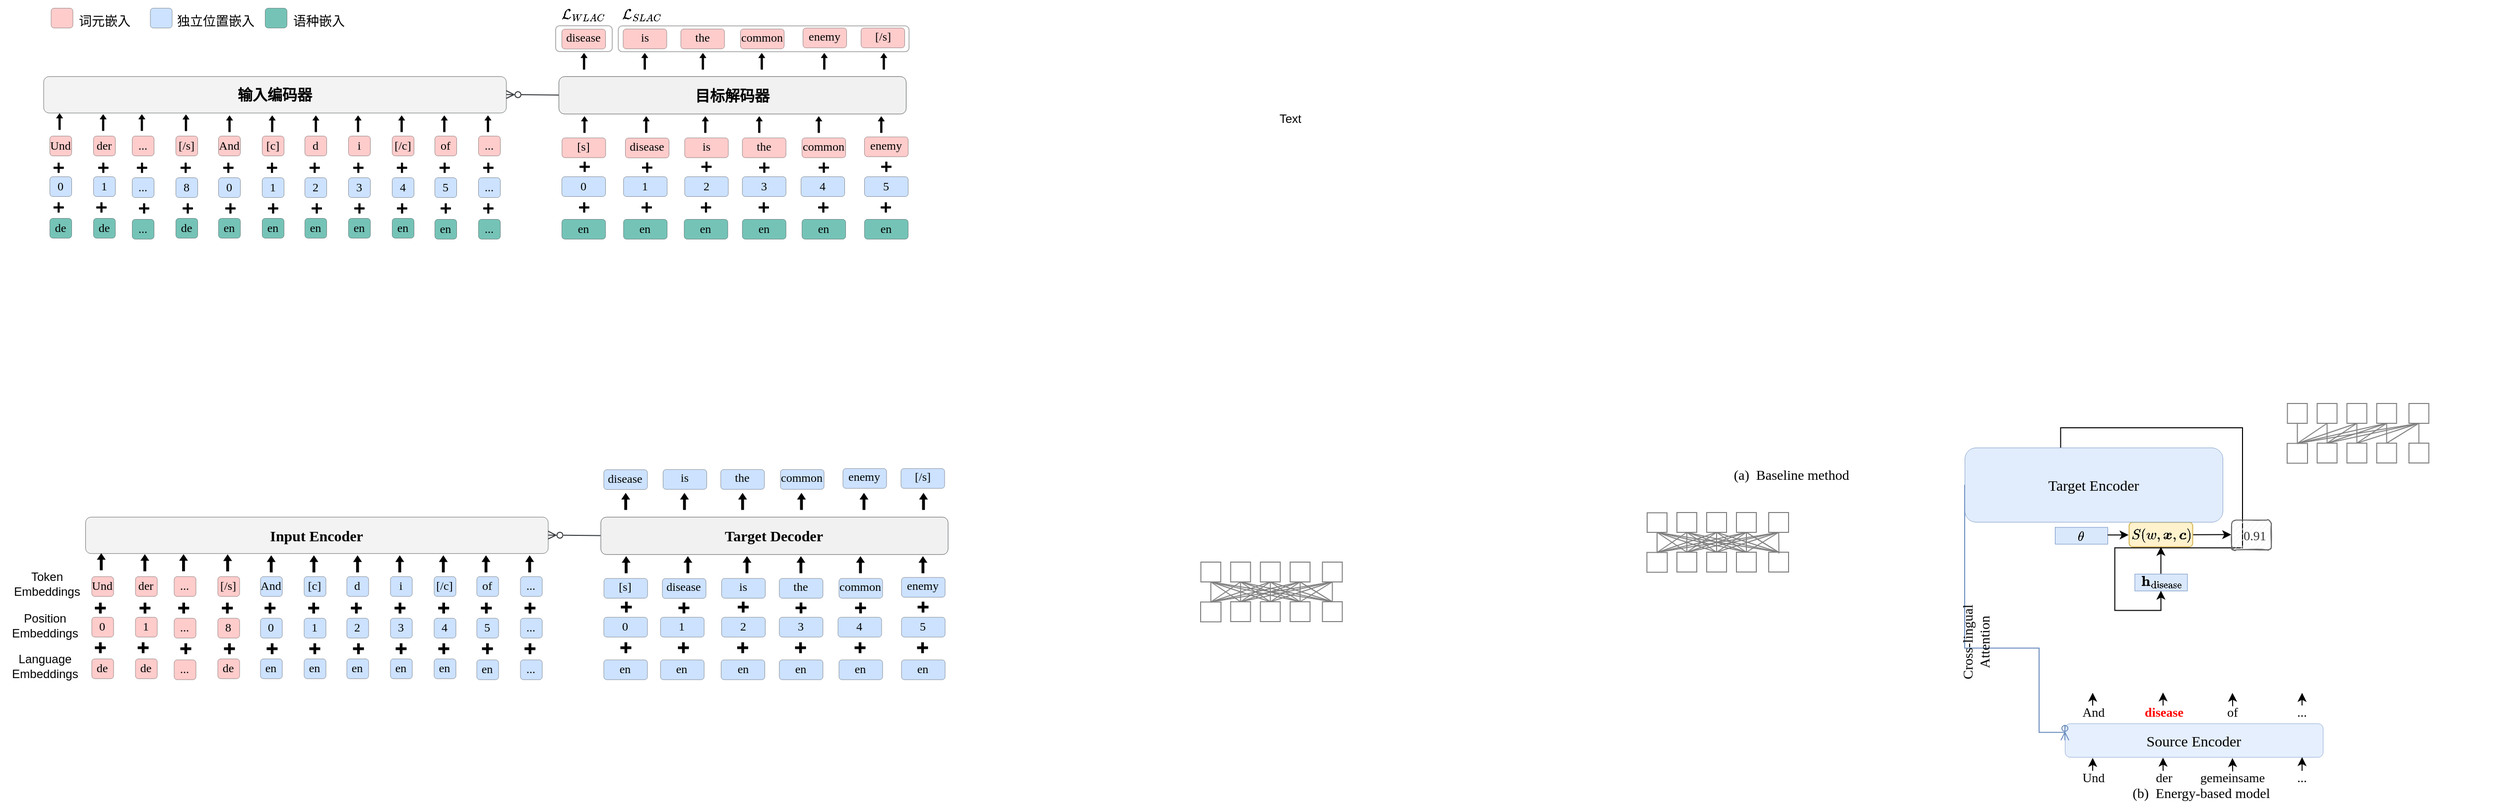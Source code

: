 <mxfile version="22.1.3" type="github">
  <diagram id="ADD6Pf1-iYHw3PYcDzVL" name="第 1 页">
    <mxGraphModel dx="3006" dy="-430" grid="1" gridSize="10" guides="1" tooltips="1" connect="1" arrows="1" fold="1" page="1" pageScale="1" pageWidth="827" pageHeight="1169" math="1" shadow="0">
      <root>
        <mxCell id="0" />
        <mxCell id="1" parent="0" />
        <mxCell id="ksoJriNQ2VFMxcP2yj0e-1" value="" style="rounded=1;whiteSpace=wrap;html=1;fillColor=default;opacity=30;" vertex="1" parent="1">
          <mxGeometry x="-840" y="1279" width="57" height="26" as="geometry" />
        </mxCell>
        <mxCell id="ksoJriNQ2VFMxcP2yj0e-2" value="" style="rounded=1;whiteSpace=wrap;html=1;fillColor=default;opacity=30;" vertex="1" parent="1">
          <mxGeometry x="-776.87" y="1279.18" width="293" height="26" as="geometry" />
        </mxCell>
        <mxCell id="jL-DoHjZgoJ6Cv4gA63--163" value="" style="rounded=1;whiteSpace=wrap;html=1;strokeWidth=1;fillWeight=4;hachureGap=8;hachureAngle=45;sketch=0;fontFamily=Times New Roman;fontSize=14;shadow=0;glass=0;fillColor=#fff2cc;strokeColor=#d6b656;textOpacity=30;" parent="1" vertex="1">
          <mxGeometry x="745.72" y="1779.72" width="64.06" height="24.95" as="geometry" />
        </mxCell>
        <mxCell id="jL-DoHjZgoJ6Cv4gA63--19" style="edgeStyle=orthogonalEdgeStyle;rounded=0;orthogonalLoop=1;jettySize=auto;html=1;exitX=0.5;exitY=0;exitDx=0;exitDy=0;entryX=0.5;entryY=1;entryDx=0;entryDy=0;strokeWidth=1;fontSize=18;fontFamily=Times New Roman;" parent="1" source="jL-DoHjZgoJ6Cv4gA63--20" edge="1">
          <mxGeometry relative="1" as="geometry">
            <mxPoint x="777.75" y="1804.58" as="targetPoint" />
          </mxGeometry>
        </mxCell>
        <mxCell id="jL-DoHjZgoJ6Cv4gA63--20" value="" style="rounded=0;whiteSpace=wrap;html=1;fontSize=11;fillColor=#dae8fc;strokeColor=#6c8ebf;fontFamily=Times New Roman;strokeWidth=0.5;" parent="1" vertex="1">
          <mxGeometry x="751.25" y="1831.83" width="53" height="17" as="geometry" />
        </mxCell>
        <mxCell id="jL-DoHjZgoJ6Cv4gA63--21" style="edgeStyle=orthogonalEdgeStyle;rounded=0;orthogonalLoop=1;jettySize=auto;html=1;entryX=0.5;entryY=1;entryDx=0;entryDy=0;strokeColor=#000000;strokeWidth=1;fontFamily=Times New Roman;fontSize=12;fontColor=#EA6B66;exitX=0.372;exitY=0;exitDx=0;exitDy=0;exitPerimeter=0;" parent="1" source="jL-DoHjZgoJ6Cv4gA63--114" target="jL-DoHjZgoJ6Cv4gA63--20" edge="1">
          <mxGeometry relative="1" as="geometry">
            <mxPoint x="778.75" y="1869.58" as="sourcePoint" />
            <mxPoint x="778.65" y="1845.584" as="targetPoint" />
          </mxGeometry>
        </mxCell>
        <mxCell id="jL-DoHjZgoJ6Cv4gA63--22" style="edgeStyle=orthogonalEdgeStyle;rounded=0;orthogonalLoop=1;jettySize=auto;html=1;strokeColor=#000000;strokeWidth=1;fontFamily=Times New Roman;fontSize=11;fontColor=#000000;entryX=-0.009;entryY=0.497;entryDx=0;entryDy=0;entryPerimeter=0;" parent="1" target="jL-DoHjZgoJ6Cv4gA63--24" edge="1">
          <mxGeometry relative="1" as="geometry">
            <mxPoint x="810.236" y="1792.321" as="sourcePoint" />
            <mxPoint x="840" y="1792.7" as="targetPoint" />
          </mxGeometry>
        </mxCell>
        <mxCell id="jL-DoHjZgoJ6Cv4gA63--24" value="0.91" style="text;html=1;align=center;verticalAlign=middle;resizable=0;points=[];autosize=1;fontSize=13;fontFamily=Times New Roman;spacingRight=-5;fillColor=#f5f5f5;fontColor=#333333;strokeColor=#666666;rounded=1;sketch=1;" parent="1" vertex="1">
          <mxGeometry x="849" y="1777.68" width="40" height="30" as="geometry" />
        </mxCell>
        <mxCell id="jL-DoHjZgoJ6Cv4gA63--73" value="" style="group;fontFamily=Times New Roman;" parent="1" vertex="1" connectable="0">
          <mxGeometry x="673" y="1967.52" width="260" height="75" as="geometry" />
        </mxCell>
        <mxCell id="jL-DoHjZgoJ6Cv4gA63--116" value="Source Encoder" style="rounded=1;whiteSpace=wrap;html=1;fontSize=15;fillColor=#dae8fc;strokeColor=#6c8ebf;strokeWidth=0.5;fillStyle=auto;fontFamily=Times New Roman;opacity=70;" parent="1" vertex="1">
          <mxGeometry x="681" y="1982.7" width="260" height="34" as="geometry" />
        </mxCell>
        <mxCell id="jL-DoHjZgoJ6Cv4gA63--135" style="edgeStyle=orthogonalEdgeStyle;rounded=0;orthogonalLoop=1;jettySize=auto;html=1;exitX=0;exitY=0.5;exitDx=0;exitDy=0;entryX=0;entryY=0.5;entryDx=0;entryDy=0;fontFamily=Times New Roman;fontSize=10;fontColor=#000000;endArrow=ERzeroToMany;endFill=0;fillColor=#dae8fc;strokeColor=#6c8ebf;" parent="1" source="jL-DoHjZgoJ6Cv4gA63--114" target="jL-DoHjZgoJ6Cv4gA63--116" edge="1">
          <mxGeometry relative="1" as="geometry">
            <Array as="points">
              <mxPoint x="655" y="1906.7" />
              <mxPoint x="655" y="1991.7" />
            </Array>
          </mxGeometry>
        </mxCell>
        <mxCell id="jL-DoHjZgoJ6Cv4gA63--136" value="Cross-lingual&lt;br style=&quot;font-size: 14px;&quot;&gt;Attention" style="edgeLabel;html=1;align=center;verticalAlign=middle;resizable=0;points=[];fontSize=14;rotation=-90;labelBackgroundColor=none;fontFamily=Times New Roman;" parent="jL-DoHjZgoJ6Cv4gA63--135" vertex="1" connectable="0">
          <mxGeometry x="0.008" y="2" relative="1" as="geometry">
            <mxPoint x="-4" y="-3" as="offset" />
          </mxGeometry>
        </mxCell>
        <mxCell id="jL-DoHjZgoJ6Cv4gA63--137" value="&lt;font style=&quot;font-size: 13px;&quot;&gt;And&lt;/font&gt;" style="rounded=0;whiteSpace=wrap;html=1;fontFamily=Times New Roman;fontSize=13;strokeColor=none;spacingBottom=-10;spacing=-10;spacingTop=-10;fillColor=none;" parent="1" vertex="1">
          <mxGeometry x="685" y="1964.7" width="50" height="12" as="geometry" />
        </mxCell>
        <mxCell id="jL-DoHjZgoJ6Cv4gA63--138" style="edgeStyle=orthogonalEdgeStyle;rounded=0;orthogonalLoop=1;jettySize=auto;html=1;entryX=0.365;entryY=0.995;entryDx=0;entryDy=0;entryPerimeter=0;fontFamily=Times New Roman;endArrow=classic;endFill=1;" parent="1" edge="1">
          <mxGeometry relative="1" as="geometry">
            <mxPoint x="780" y="1971.7" as="sourcePoint" />
            <mxPoint x="779.9" y="1951.46" as="targetPoint" />
          </mxGeometry>
        </mxCell>
        <mxCell id="jL-DoHjZgoJ6Cv4gA63--139" style="edgeStyle=orthogonalEdgeStyle;rounded=0;orthogonalLoop=1;jettySize=auto;html=1;entryX=0.634;entryY=1.003;entryDx=0;entryDy=0;entryPerimeter=0;exitX=0.502;exitY=0.053;exitDx=0;exitDy=0;exitPerimeter=0;fontFamily=Times New Roman;endArrow=classic;endFill=1;" parent="1" source="jL-DoHjZgoJ6Cv4gA63--142" edge="1">
          <mxGeometry relative="1" as="geometry">
            <mxPoint x="850" y="1971.7" as="sourcePoint" />
            <mxPoint x="849.84" y="1951.844" as="targetPoint" />
          </mxGeometry>
        </mxCell>
        <mxCell id="jL-DoHjZgoJ6Cv4gA63--140" style="edgeStyle=orthogonalEdgeStyle;rounded=0;orthogonalLoop=1;jettySize=auto;html=1;entryX=0.904;entryY=0.983;entryDx=0;entryDy=0;entryPerimeter=0;fontFamily=Times New Roman;endArrow=classic;endFill=1;" parent="1" edge="1">
          <mxGeometry relative="1" as="geometry">
            <mxPoint x="920" y="1964.7" as="sourcePoint" />
            <mxPoint x="920.04" y="1951.884" as="targetPoint" />
          </mxGeometry>
        </mxCell>
        <mxCell id="jL-DoHjZgoJ6Cv4gA63--141" value="&lt;font color=&quot;#ff0000&quot; style=&quot;font-size: 13px;&quot;&gt;disease&lt;/font&gt;" style="rounded=0;whiteSpace=wrap;html=1;fontFamily=Times New Roman;fontSize=13;strokeColor=none;spacingBottom=-10;spacing=-10;spacingTop=-10;fontStyle=1" parent="1" vertex="1">
          <mxGeometry x="755.5" y="1964.7" width="50" height="12" as="geometry" />
        </mxCell>
        <mxCell id="jL-DoHjZgoJ6Cv4gA63--142" value="&lt;font style=&quot;font-size: 13px;&quot;&gt;of&lt;/font&gt;" style="rounded=0;whiteSpace=wrap;html=1;fontFamily=Times New Roman;fontSize=13;strokeColor=none;spacingBottom=-10;spacing=-10;spacingTop=-10;fillColor=none;" parent="1" vertex="1">
          <mxGeometry x="825" y="1964.7" width="50" height="12" as="geometry" />
        </mxCell>
        <mxCell id="jL-DoHjZgoJ6Cv4gA63--143" style="edgeStyle=orthogonalEdgeStyle;rounded=0;orthogonalLoop=1;jettySize=auto;html=1;entryX=0.365;entryY=0.995;entryDx=0;entryDy=0;entryPerimeter=0;fontFamily=Times New Roman;endArrow=classic;endFill=1;" parent="1" edge="1">
          <mxGeometry relative="1" as="geometry">
            <mxPoint x="709" y="1964.7" as="sourcePoint" />
            <mxPoint x="709" y="1951.7" as="targetPoint" />
          </mxGeometry>
        </mxCell>
        <mxCell id="jL-DoHjZgoJ6Cv4gA63--144" value="&lt;font style=&quot;font-size: 13px;&quot;&gt;Und&lt;/font&gt;" style="rounded=0;whiteSpace=wrap;html=1;fontFamily=Times New Roman;fontSize=13;strokeColor=none;spacingBottom=-10;spacing=-10;spacingTop=-10;" parent="1" vertex="1">
          <mxGeometry x="685" y="2030.52" width="50" height="12" as="geometry" />
        </mxCell>
        <mxCell id="jL-DoHjZgoJ6Cv4gA63--145" style="edgeStyle=orthogonalEdgeStyle;rounded=0;orthogonalLoop=1;jettySize=auto;html=1;entryX=0.365;entryY=0.995;entryDx=0;entryDy=0;entryPerimeter=0;fontFamily=Times New Roman;endArrow=classic;endFill=1;" parent="1" edge="1">
          <mxGeometry relative="1" as="geometry">
            <mxPoint x="780" y="2037.52" as="sourcePoint" />
            <mxPoint x="779.9" y="2017.28" as="targetPoint" />
          </mxGeometry>
        </mxCell>
        <mxCell id="jL-DoHjZgoJ6Cv4gA63--146" style="edgeStyle=orthogonalEdgeStyle;rounded=0;orthogonalLoop=1;jettySize=auto;html=1;entryX=0.634;entryY=1.003;entryDx=0;entryDy=0;entryPerimeter=0;exitX=0.502;exitY=0.053;exitDx=0;exitDy=0;exitPerimeter=0;fontFamily=Times New Roman;endArrow=classic;endFill=1;" parent="1" source="jL-DoHjZgoJ6Cv4gA63--149" edge="1">
          <mxGeometry relative="1" as="geometry">
            <mxPoint x="850" y="2037.52" as="sourcePoint" />
            <mxPoint x="849.84" y="2017.664" as="targetPoint" />
          </mxGeometry>
        </mxCell>
        <mxCell id="jL-DoHjZgoJ6Cv4gA63--147" style="edgeStyle=orthogonalEdgeStyle;rounded=0;orthogonalLoop=1;jettySize=auto;html=1;entryX=0.904;entryY=0.983;entryDx=0;entryDy=0;entryPerimeter=0;fontFamily=Times New Roman;endArrow=classic;endFill=1;" parent="1" edge="1">
          <mxGeometry relative="1" as="geometry">
            <mxPoint x="920" y="2037.52" as="sourcePoint" />
            <mxPoint x="920.04" y="2016.704" as="targetPoint" />
          </mxGeometry>
        </mxCell>
        <mxCell id="jL-DoHjZgoJ6Cv4gA63--148" value="&lt;font style=&quot;font-size: 13px;&quot;&gt;der&lt;/font&gt;" style="rounded=0;whiteSpace=wrap;html=1;fontFamily=Times New Roman;fontSize=13;strokeColor=none;spacingBottom=-10;spacing=-10;spacingTop=-10;fontColor=#000000;" parent="1" vertex="1">
          <mxGeometry x="755.5" y="2030.52" width="50" height="12" as="geometry" />
        </mxCell>
        <mxCell id="jL-DoHjZgoJ6Cv4gA63--149" value="&lt;font style=&quot;font-size: 13px;&quot;&gt;gemeinsame&lt;/font&gt;" style="rounded=0;whiteSpace=wrap;html=1;fontFamily=Times New Roman;fontSize=13;strokeColor=none;spacingBottom=-10;spacing=-10;spacingTop=-10;fillColor=none;" parent="1" vertex="1">
          <mxGeometry x="825" y="2030.52" width="50" height="12" as="geometry" />
        </mxCell>
        <mxCell id="jL-DoHjZgoJ6Cv4gA63--150" value="&lt;font style=&quot;font-size: 13px;&quot;&gt;...&lt;/font&gt;" style="rounded=0;whiteSpace=wrap;html=1;fontFamily=Times New Roman;fontSize=13;strokeColor=none;spacingBottom=-10;spacing=-10;spacingTop=-10;" parent="1" vertex="1">
          <mxGeometry x="895" y="2030.52" width="50" height="12" as="geometry" />
        </mxCell>
        <mxCell id="jL-DoHjZgoJ6Cv4gA63--151" style="edgeStyle=orthogonalEdgeStyle;rounded=0;orthogonalLoop=1;jettySize=auto;html=1;entryX=0.365;entryY=0.995;entryDx=0;entryDy=0;entryPerimeter=0;fontFamily=Times New Roman;endArrow=classic;endFill=1;" parent="1" edge="1">
          <mxGeometry relative="1" as="geometry">
            <mxPoint x="709" y="2030.52" as="sourcePoint" />
            <mxPoint x="709" y="2017.52" as="targetPoint" />
          </mxGeometry>
        </mxCell>
        <mxCell id="jL-DoHjZgoJ6Cv4gA63--153" value="&lt;font style=&quot;font-size: 13px;&quot;&gt;...&lt;/font&gt;" style="rounded=0;whiteSpace=wrap;html=1;fontFamily=Times New Roman;fontSize=13;strokeColor=none;spacingBottom=-10;spacing=-10;spacingTop=-10;" parent="1" vertex="1">
          <mxGeometry x="895" y="1964.7" width="50" height="12" as="geometry" />
        </mxCell>
        <mxCell id="jL-DoHjZgoJ6Cv4gA63--155" value="&lt;font style=&quot;font-size: 14px;&quot;&gt;(a)&amp;nbsp; Baseline method&lt;/font&gt;" style="rounded=0;whiteSpace=wrap;html=1;fontFamily=Times New Roman;fontSize=13;strokeColor=none;spacingBottom=-10;spacing=-10;spacingTop=-10;fontColor=#000000;" parent="1" vertex="1">
          <mxGeometry x="342.5" y="1727.15" width="125" height="12" as="geometry" />
        </mxCell>
        <mxCell id="jL-DoHjZgoJ6Cv4gA63--156" value="&lt;font style=&quot;font-size: 14px;&quot;&gt;(b)&amp;nbsp; Energy-based model&lt;/font&gt;" style="rounded=0;whiteSpace=wrap;html=1;fontFamily=Times New Roman;fontSize=11;strokeColor=none;spacingBottom=-10;spacing=-10;spacingTop=-10;fontColor=#000000;" parent="1" vertex="1">
          <mxGeometry x="756" y="2047.7" width="125" height="12" as="geometry" />
        </mxCell>
        <mxCell id="jL-DoHjZgoJ6Cv4gA63--157" value="&lt;font style=&quot;font-size: 14px;&quot;&gt;$$S(w,\boldsymbol{x},\boldsymbol{c})$$&lt;/font&gt;" style="text;html=1;align=center;verticalAlign=middle;resizable=0;points=[];autosize=1;strokeColor=none;fillColor=none;fontSize=11;fontFamily=Times New Roman;rounded=0;glass=0;spacingLeft=-90;spacingRight=-90;spacingTop=-5;spacingBottom=-5;fontStyle=1;fontColor=#000000;" parent="1" vertex="1">
          <mxGeometry x="737.75" y="1782.68" width="80" height="20" as="geometry" />
        </mxCell>
        <mxCell id="jL-DoHjZgoJ6Cv4gA63--160" value="$$\mathbf{h}_\mathrm{disease}$$" style="text;html=1;align=center;verticalAlign=middle;resizable=0;points=[];autosize=1;strokeColor=none;fillColor=none;fontSize=14;fontFamily=Times New Roman;spacingLeft=-90;spacingBottom=-10;spacingRight=-90;spacingTop=-10;" parent="1" vertex="1">
          <mxGeometry x="758" y="1834.83" width="40" height="10" as="geometry" />
        </mxCell>
        <mxCell id="jL-DoHjZgoJ6Cv4gA63--183" value="" style="shape=table;startSize=0;container=1;collapsible=0;childLayout=tableLayout;rounded=0;fillStyle=auto;strokeColor=#6c8ebf;strokeWidth=0.5;fontSize=11;fillColor=#dae8fc;fontFamily=Times New Roman;" parent="1" vertex="1">
          <mxGeometry x="671" y="1784.7" width="53" height="17" as="geometry" />
        </mxCell>
        <mxCell id="jL-DoHjZgoJ6Cv4gA63--184" value="" style="shape=tableRow;horizontal=0;startSize=0;swimlaneHead=0;swimlaneBody=0;top=0;left=0;bottom=0;right=0;collapsible=0;dropTarget=0;fillColor=none;points=[[0,0.5],[1,0.5]];portConstraint=eastwest;rounded=0;fillStyle=auto;strokeColor=#000000;strokeWidth=1;fontSize=11;fontFamily=Times New Roman;" parent="jL-DoHjZgoJ6Cv4gA63--183" vertex="1">
          <mxGeometry width="53" height="17" as="geometry" />
        </mxCell>
        <mxCell id="jL-DoHjZgoJ6Cv4gA63--185" value="&lt;font style=&quot;font-size: 11px;&quot;&gt;&lt;br&gt;&lt;/font&gt;" style="shape=partialRectangle;html=1;whiteSpace=wrap;connectable=0;overflow=hidden;fillColor=none;top=0;left=0;bottom=0;right=0;pointerEvents=1;rounded=0;fillStyle=auto;strokeColor=#000000;strokeWidth=1;fontSize=11;fontFamily=Times New Roman;" parent="jL-DoHjZgoJ6Cv4gA63--184" vertex="1">
          <mxGeometry width="53" height="17" as="geometry">
            <mxRectangle width="53" height="17" as="alternateBounds" />
          </mxGeometry>
        </mxCell>
        <mxCell id="jL-DoHjZgoJ6Cv4gA63--192" value="$$\theta$$" style="text;html=1;align=center;verticalAlign=middle;resizable=0;points=[];autosize=1;strokeColor=none;fillColor=none;fontSize=13;fontFamily=Times New Roman;spacingLeft=-90;spacingBottom=-10;spacingRight=-90;spacingTop=-10;" parent="1" vertex="1">
          <mxGeometry x="697" y="1788.68" width="-110" height="10" as="geometry" />
        </mxCell>
        <mxCell id="jL-DoHjZgoJ6Cv4gA63--199" style="edgeStyle=orthogonalEdgeStyle;rounded=0;orthogonalLoop=1;jettySize=auto;html=1;entryX=-0.008;entryY=0.5;entryDx=0;entryDy=0;strokeColor=#000000;strokeWidth=1;fontFamily=Times New Roman;fontSize=12;fontColor=#EA6B66;entryPerimeter=0;" parent="1" target="jL-DoHjZgoJ6Cv4gA63--163" edge="1">
          <mxGeometry relative="1" as="geometry">
            <mxPoint x="724" y="1792.634" as="sourcePoint" />
            <mxPoint x="747.5" y="1792.63" as="targetPoint" />
          </mxGeometry>
        </mxCell>
        <mxCell id="jL-DoHjZgoJ6Cv4gA63--114" value="Target Encoder" style="rounded=1;whiteSpace=wrap;html=1;fontSize=15;fillColor=#dae8fc;strokeColor=#6c8ebf;strokeWidth=0.5;fillStyle=auto;fontFamily=Times New Roman;opacity=80;sketch=0;" parent="1" vertex="1">
          <mxGeometry x="580" y="1704.5" width="260" height="75" as="geometry" />
        </mxCell>
        <mxCell id="jL-DoHjZgoJ6Cv4gA63--133" style="rounded=0;orthogonalLoop=1;jettySize=auto;html=1;entryX=1;entryY=0.5;entryDx=0;entryDy=0;fontFamily=Times New Roman;fontSize=10;fontColor=#000000;endArrow=ERzeroToMany;endFill=0;fillColor=#eeeeee;strokeColor=#36393d;exitX=0;exitY=0.5;exitDx=0;exitDy=0;" parent="1" source="jL-DoHjZgoJ6Cv4gA63--70" target="jL-DoHjZgoJ6Cv4gA63--115" edge="1">
          <mxGeometry relative="1" as="geometry">
            <mxPoint x="-950" y="1400" as="sourcePoint" />
          </mxGeometry>
        </mxCell>
        <mxCell id="lNjEDPmtAGZLamaPp14r-15" value="" style="rounded=0;whiteSpace=wrap;html=1;fontFamily=Times New Roman;fontSize=2;strokeColor=#808080;rotation=-90;container=0;" parent="1" vertex="1">
          <mxGeometry x="260" y="1810" width="20" height="20.5" as="geometry" />
        </mxCell>
        <mxCell id="lNjEDPmtAGZLamaPp14r-16" style="edgeStyle=none;rounded=0;orthogonalLoop=1;jettySize=auto;html=1;exitX=1;exitY=0.5;exitDx=0;exitDy=0;fontFamily=Times New Roman;fontSize=2;endArrow=none;endFill=0;strokeColor=#808080;" parent="1" source="lNjEDPmtAGZLamaPp14r-17" edge="1">
          <mxGeometry relative="1" as="geometry">
            <mxPoint x="330" y="1790" as="targetPoint" />
          </mxGeometry>
        </mxCell>
        <mxCell id="lNjEDPmtAGZLamaPp14r-17" value="" style="rounded=0;whiteSpace=wrap;html=1;fontFamily=Times New Roman;fontSize=2;strokeColor=#808080;rotation=-90;container=0;" parent="1" vertex="1">
          <mxGeometry x="290" y="1810" width="20" height="20" as="geometry" />
        </mxCell>
        <mxCell id="lNjEDPmtAGZLamaPp14r-18" value="" style="rounded=0;whiteSpace=wrap;html=1;fontFamily=Times New Roman;fontSize=2;strokeColor=#808080;rotation=-90;container=0;" parent="1" vertex="1">
          <mxGeometry x="320" y="1810" width="20" height="20" as="geometry" />
        </mxCell>
        <mxCell id="lNjEDPmtAGZLamaPp14r-19" value="" style="rounded=0;whiteSpace=wrap;html=1;fontFamily=Times New Roman;fontSize=2;strokeColor=#808080;rotation=-90;container=0;" parent="1" vertex="1">
          <mxGeometry x="350" y="1810" width="20" height="20" as="geometry" />
        </mxCell>
        <mxCell id="lNjEDPmtAGZLamaPp14r-20" value="" style="rounded=0;whiteSpace=wrap;html=1;fontFamily=Times New Roman;fontSize=2;strokeColor=#808080;rotation=-90;container=0;" parent="1" vertex="1">
          <mxGeometry x="260.13" y="1770.13" width="19.75" height="20" as="geometry" />
        </mxCell>
        <mxCell id="lNjEDPmtAGZLamaPp14r-21" style="edgeStyle=orthogonalEdgeStyle;rounded=0;orthogonalLoop=1;jettySize=auto;html=1;entryX=0;entryY=0.5;entryDx=0;entryDy=0;fontFamily=Times New Roman;fontSize=2;endArrow=none;endFill=0;strokeColor=#808080;" parent="1" source="lNjEDPmtAGZLamaPp14r-15" target="lNjEDPmtAGZLamaPp14r-20" edge="1">
          <mxGeometry relative="1" as="geometry" />
        </mxCell>
        <mxCell id="lNjEDPmtAGZLamaPp14r-22" style="edgeStyle=none;rounded=0;orthogonalLoop=1;jettySize=auto;html=1;exitX=1;exitY=0.5;exitDx=0;exitDy=0;entryX=0;entryY=0.5;entryDx=0;entryDy=0;fontFamily=Times New Roman;fontSize=2;endArrow=none;endFill=0;strokeColor=#808080;" parent="1" source="lNjEDPmtAGZLamaPp14r-17" target="lNjEDPmtAGZLamaPp14r-20" edge="1">
          <mxGeometry relative="1" as="geometry" />
        </mxCell>
        <mxCell id="lNjEDPmtAGZLamaPp14r-23" style="edgeStyle=none;rounded=0;orthogonalLoop=1;jettySize=auto;html=1;exitX=1;exitY=0.5;exitDx=0;exitDy=0;entryX=0;entryY=0.5;entryDx=0;entryDy=0;fontFamily=Times New Roman;fontSize=2;endArrow=none;endFill=0;strokeColor=#808080;" parent="1" source="lNjEDPmtAGZLamaPp14r-18" target="lNjEDPmtAGZLamaPp14r-20" edge="1">
          <mxGeometry relative="1" as="geometry" />
        </mxCell>
        <mxCell id="lNjEDPmtAGZLamaPp14r-24" style="edgeStyle=none;rounded=0;orthogonalLoop=1;jettySize=auto;html=1;exitX=1;exitY=0.5;exitDx=0;exitDy=0;entryX=0;entryY=0.5;entryDx=0;entryDy=0;fontFamily=Times New Roman;fontSize=2;endArrow=none;endFill=0;strokeColor=#808080;" parent="1" source="lNjEDPmtAGZLamaPp14r-19" target="lNjEDPmtAGZLamaPp14r-20" edge="1">
          <mxGeometry relative="1" as="geometry" />
        </mxCell>
        <mxCell id="lNjEDPmtAGZLamaPp14r-25" value="" style="rounded=0;whiteSpace=wrap;html=1;fontFamily=Times New Roman;fontSize=2;strokeColor=#808080;rotation=-90;container=0;" parent="1" vertex="1">
          <mxGeometry x="290" y="1770" width="20" height="20" as="geometry" />
        </mxCell>
        <mxCell id="lNjEDPmtAGZLamaPp14r-26" style="edgeStyle=none;rounded=0;orthogonalLoop=1;jettySize=auto;html=1;entryX=0;entryY=0.5;entryDx=0;entryDy=0;fontFamily=Times New Roman;fontSize=2;endArrow=none;endFill=0;exitX=1;exitY=0.5;exitDx=0;exitDy=0;strokeColor=#808080;" parent="1" source="lNjEDPmtAGZLamaPp14r-15" target="lNjEDPmtAGZLamaPp14r-25" edge="1">
          <mxGeometry relative="1" as="geometry" />
        </mxCell>
        <mxCell id="lNjEDPmtAGZLamaPp14r-27" style="edgeStyle=none;rounded=0;orthogonalLoop=1;jettySize=auto;html=1;exitX=1;exitY=0.5;exitDx=0;exitDy=0;entryX=0;entryY=0.5;entryDx=0;entryDy=0;fontFamily=Times New Roman;fontSize=2;endArrow=none;endFill=0;strokeColor=#808080;" parent="1" source="lNjEDPmtAGZLamaPp14r-17" target="lNjEDPmtAGZLamaPp14r-25" edge="1">
          <mxGeometry relative="1" as="geometry" />
        </mxCell>
        <mxCell id="lNjEDPmtAGZLamaPp14r-28" style="edgeStyle=none;rounded=0;orthogonalLoop=1;jettySize=auto;html=1;exitX=1;exitY=0.5;exitDx=0;exitDy=0;entryX=0;entryY=0.5;entryDx=0;entryDy=0;fontFamily=Times New Roman;fontSize=2;endArrow=none;endFill=0;strokeColor=#808080;" parent="1" source="lNjEDPmtAGZLamaPp14r-18" target="lNjEDPmtAGZLamaPp14r-25" edge="1">
          <mxGeometry relative="1" as="geometry" />
        </mxCell>
        <mxCell id="lNjEDPmtAGZLamaPp14r-29" style="edgeStyle=none;rounded=0;orthogonalLoop=1;jettySize=auto;html=1;exitX=1;exitY=0.5;exitDx=0;exitDy=0;entryX=0;entryY=0.5;entryDx=0;entryDy=0;fontFamily=Times New Roman;fontSize=2;endArrow=none;endFill=0;strokeColor=#808080;" parent="1" source="lNjEDPmtAGZLamaPp14r-19" target="lNjEDPmtAGZLamaPp14r-25" edge="1">
          <mxGeometry relative="1" as="geometry" />
        </mxCell>
        <mxCell id="lNjEDPmtAGZLamaPp14r-30" value="" style="rounded=0;whiteSpace=wrap;html=1;fontFamily=Times New Roman;fontSize=2;strokeColor=#808080;rotation=-90;container=0;" parent="1" vertex="1">
          <mxGeometry x="320" y="1770" width="20" height="20" as="geometry" />
        </mxCell>
        <mxCell id="lNjEDPmtAGZLamaPp14r-31" style="edgeStyle=none;rounded=0;orthogonalLoop=1;jettySize=auto;html=1;entryX=0;entryY=0.5;entryDx=0;entryDy=0;fontFamily=Times New Roman;fontSize=2;endArrow=none;endFill=0;exitX=1;exitY=0.5;exitDx=0;exitDy=0;strokeColor=#808080;" parent="1" source="lNjEDPmtAGZLamaPp14r-15" target="lNjEDPmtAGZLamaPp14r-30" edge="1">
          <mxGeometry relative="1" as="geometry" />
        </mxCell>
        <mxCell id="lNjEDPmtAGZLamaPp14r-32" style="edgeStyle=none;rounded=0;orthogonalLoop=1;jettySize=auto;html=1;exitX=1;exitY=0.5;exitDx=0;exitDy=0;entryX=0;entryY=0.5;entryDx=0;entryDy=0;fontFamily=Times New Roman;fontSize=2;endArrow=none;endFill=0;strokeColor=#808080;" parent="1" source="lNjEDPmtAGZLamaPp14r-18" target="lNjEDPmtAGZLamaPp14r-30" edge="1">
          <mxGeometry relative="1" as="geometry" />
        </mxCell>
        <mxCell id="lNjEDPmtAGZLamaPp14r-33" style="edgeStyle=none;rounded=0;orthogonalLoop=1;jettySize=auto;html=1;exitX=1;exitY=0.5;exitDx=0;exitDy=0;entryX=0;entryY=0.5;entryDx=0;entryDy=0;fontFamily=Times New Roman;fontSize=2;endArrow=none;endFill=0;strokeColor=#808080;" parent="1" source="lNjEDPmtAGZLamaPp14r-19" target="lNjEDPmtAGZLamaPp14r-30" edge="1">
          <mxGeometry relative="1" as="geometry" />
        </mxCell>
        <mxCell id="lNjEDPmtAGZLamaPp14r-34" value="" style="rounded=0;whiteSpace=wrap;html=1;fontFamily=Times New Roman;fontSize=2;strokeColor=#808080;rotation=-90;container=0;" parent="1" vertex="1">
          <mxGeometry x="350" y="1770" width="20" height="20" as="geometry" />
        </mxCell>
        <mxCell id="lNjEDPmtAGZLamaPp14r-35" style="edgeStyle=none;rounded=0;orthogonalLoop=1;jettySize=auto;html=1;entryX=0;entryY=0.5;entryDx=0;entryDy=0;fontFamily=Times New Roman;fontSize=2;endArrow=none;endFill=0;exitX=1;exitY=0.5;exitDx=0;exitDy=0;strokeColor=#808080;" parent="1" source="lNjEDPmtAGZLamaPp14r-15" target="lNjEDPmtAGZLamaPp14r-34" edge="1">
          <mxGeometry relative="1" as="geometry" />
        </mxCell>
        <mxCell id="lNjEDPmtAGZLamaPp14r-36" style="edgeStyle=none;rounded=0;orthogonalLoop=1;jettySize=auto;html=1;exitX=1;exitY=0.5;exitDx=0;exitDy=0;entryX=0;entryY=0.5;entryDx=0;entryDy=0;fontFamily=Times New Roman;fontSize=2;endArrow=none;endFill=0;strokeColor=#808080;" parent="1" source="lNjEDPmtAGZLamaPp14r-17" target="lNjEDPmtAGZLamaPp14r-34" edge="1">
          <mxGeometry relative="1" as="geometry" />
        </mxCell>
        <mxCell id="lNjEDPmtAGZLamaPp14r-37" style="edgeStyle=none;rounded=0;orthogonalLoop=1;jettySize=auto;html=1;exitX=1;exitY=0.5;exitDx=0;exitDy=0;entryX=0;entryY=0.5;entryDx=0;entryDy=0;fontFamily=Times New Roman;fontSize=2;endArrow=none;endFill=0;strokeColor=#808080;" parent="1" source="lNjEDPmtAGZLamaPp14r-18" target="lNjEDPmtAGZLamaPp14r-34" edge="1">
          <mxGeometry relative="1" as="geometry" />
        </mxCell>
        <mxCell id="lNjEDPmtAGZLamaPp14r-38" style="edgeStyle=none;rounded=0;orthogonalLoop=1;jettySize=auto;html=1;exitX=1;exitY=0.5;exitDx=0;exitDy=0;entryX=0;entryY=0.5;entryDx=0;entryDy=0;fontFamily=Times New Roman;fontSize=2;endArrow=none;endFill=0;strokeColor=#808080;" parent="1" source="lNjEDPmtAGZLamaPp14r-19" target="lNjEDPmtAGZLamaPp14r-34" edge="1">
          <mxGeometry relative="1" as="geometry" />
        </mxCell>
        <mxCell id="lNjEDPmtAGZLamaPp14r-39" style="edgeStyle=none;rounded=0;orthogonalLoop=1;jettySize=auto;html=1;entryX=1;entryY=0.5;entryDx=0;entryDy=0;fontFamily=Times New Roman;fontSize=2;endArrow=none;endFill=0;strokeColor=#808080;" parent="1" source="lNjEDPmtAGZLamaPp14r-15" target="lNjEDPmtAGZLamaPp14r-15" edge="1">
          <mxGeometry relative="1" as="geometry" />
        </mxCell>
        <mxCell id="lNjEDPmtAGZLamaPp14r-40" style="edgeStyle=none;rounded=0;orthogonalLoop=1;jettySize=auto;html=1;exitX=0;exitY=0.5;exitDx=0;exitDy=0;entryX=1;entryY=0.5;entryDx=0;entryDy=0;strokeColor=#808080;fontSize=1;fontColor=#999999;endArrow=none;endFill=0;fontFamily=Times New Roman;" parent="1" source="lNjEDPmtAGZLamaPp14r-44" target="lNjEDPmtAGZLamaPp14r-19" edge="1">
          <mxGeometry relative="1" as="geometry" />
        </mxCell>
        <mxCell id="lNjEDPmtAGZLamaPp14r-41" style="edgeStyle=none;rounded=0;orthogonalLoop=1;jettySize=auto;html=1;exitX=0;exitY=0.5;exitDx=0;exitDy=0;entryX=1;entryY=0.5;entryDx=0;entryDy=0;strokeColor=#808080;fontSize=1;fontColor=#999999;endArrow=none;endFill=0;fontFamily=Times New Roman;" parent="1" source="lNjEDPmtAGZLamaPp14r-44" target="lNjEDPmtAGZLamaPp14r-18" edge="1">
          <mxGeometry relative="1" as="geometry" />
        </mxCell>
        <mxCell id="lNjEDPmtAGZLamaPp14r-42" style="edgeStyle=none;rounded=0;orthogonalLoop=1;jettySize=auto;html=1;entryX=1;entryY=0.5;entryDx=0;entryDy=0;strokeColor=#808080;fontSize=1;fontColor=#999999;endArrow=none;endFill=0;exitX=0;exitY=0.5;exitDx=0;exitDy=0;fontFamily=Times New Roman;" parent="1" source="lNjEDPmtAGZLamaPp14r-44" target="lNjEDPmtAGZLamaPp14r-17" edge="1">
          <mxGeometry relative="1" as="geometry" />
        </mxCell>
        <mxCell id="lNjEDPmtAGZLamaPp14r-43" style="edgeStyle=none;rounded=0;orthogonalLoop=1;jettySize=auto;html=1;entryX=1;entryY=0.5;entryDx=0;entryDy=0;strokeColor=#808080;fontSize=1;fontColor=#999999;endArrow=none;endFill=0;exitX=0;exitY=0.5;exitDx=0;exitDy=0;fontFamily=Times New Roman;" parent="1" source="lNjEDPmtAGZLamaPp14r-44" target="lNjEDPmtAGZLamaPp14r-15" edge="1">
          <mxGeometry relative="1" as="geometry" />
        </mxCell>
        <mxCell id="lNjEDPmtAGZLamaPp14r-44" value="" style="rounded=0;whiteSpace=wrap;html=1;fontFamily=Times New Roman;fontSize=2;strokeColor=#808080;rotation=-90;container=0;" parent="1" vertex="1">
          <mxGeometry x="382.5" y="1770" width="20" height="20" as="geometry" />
        </mxCell>
        <mxCell id="lNjEDPmtAGZLamaPp14r-45" value="" style="rounded=0;whiteSpace=wrap;html=1;fontFamily=Times New Roman;fontSize=2;strokeColor=#808080;rotation=-90;container=0;" parent="1" vertex="1">
          <mxGeometry x="382.5" y="1810" width="20" height="20" as="geometry" />
        </mxCell>
        <mxCell id="lNjEDPmtAGZLamaPp14r-46" style="rounded=0;orthogonalLoop=1;jettySize=auto;html=1;strokeColor=#808080;fontSize=1;fontColor=#999999;entryX=1;entryY=0.5;entryDx=0;entryDy=0;exitX=0;exitY=0.5;exitDx=0;exitDy=0;endArrow=none;endFill=0;fontFamily=Times New Roman;" parent="1" source="lNjEDPmtAGZLamaPp14r-34" target="lNjEDPmtAGZLamaPp14r-45" edge="1">
          <mxGeometry relative="1" as="geometry">
            <mxPoint x="387" y="1808" as="targetPoint" />
          </mxGeometry>
        </mxCell>
        <mxCell id="lNjEDPmtAGZLamaPp14r-47" style="edgeStyle=none;rounded=0;orthogonalLoop=1;jettySize=auto;html=1;entryX=1;entryY=0.5;entryDx=0;entryDy=0;strokeColor=#808080;fontSize=1;fontColor=#999999;endArrow=none;endFill=0;exitX=0;exitY=0.5;exitDx=0;exitDy=0;fontFamily=Times New Roman;" parent="1" source="lNjEDPmtAGZLamaPp14r-20" target="lNjEDPmtAGZLamaPp14r-45" edge="1">
          <mxGeometry relative="1" as="geometry">
            <mxPoint x="297" y="1768" as="sourcePoint" />
          </mxGeometry>
        </mxCell>
        <mxCell id="lNjEDPmtAGZLamaPp14r-48" style="edgeStyle=none;rounded=0;orthogonalLoop=1;jettySize=auto;html=1;entryX=1;entryY=0.5;entryDx=0;entryDy=0;strokeColor=#808080;fontSize=1;fontColor=#999999;endArrow=none;endFill=0;exitX=0;exitY=0.5;exitDx=0;exitDy=0;fontFamily=Times New Roman;" parent="1" source="lNjEDPmtAGZLamaPp14r-25" target="lNjEDPmtAGZLamaPp14r-45" edge="1">
          <mxGeometry relative="1" as="geometry" />
        </mxCell>
        <mxCell id="lNjEDPmtAGZLamaPp14r-49" style="edgeStyle=none;rounded=0;orthogonalLoop=1;jettySize=auto;html=1;entryX=1;entryY=0.5;entryDx=0;entryDy=0;strokeColor=#808080;fontSize=1;fontColor=#999999;endArrow=none;endFill=0;exitX=0;exitY=0.5;exitDx=0;exitDy=0;fontFamily=Times New Roman;" parent="1" source="lNjEDPmtAGZLamaPp14r-30" target="lNjEDPmtAGZLamaPp14r-45" edge="1">
          <mxGeometry relative="1" as="geometry" />
        </mxCell>
        <mxCell id="lNjEDPmtAGZLamaPp14r-50" style="edgeStyle=none;rounded=0;orthogonalLoop=1;jettySize=auto;html=1;entryX=0.93;entryY=0.515;entryDx=0;entryDy=0;entryPerimeter=0;strokeColor=#808080;fontSize=1;fontColor=#999999;endArrow=none;endFill=0;fontFamily=Times New Roman;" parent="1" source="lNjEDPmtAGZLamaPp14r-44" target="lNjEDPmtAGZLamaPp14r-45" edge="1">
          <mxGeometry relative="1" as="geometry" />
        </mxCell>
        <mxCell id="lNjEDPmtAGZLamaPp14r-51" style="edgeStyle=none;rounded=0;orthogonalLoop=1;jettySize=auto;html=1;entryX=1;entryY=0.5;entryDx=0;entryDy=0;strokeColor=#808080;fontSize=1;fontColor=#999999;endArrow=none;endFill=0;exitX=0;exitY=0.5;exitDx=0;exitDy=0;fontFamily=Times New Roman;" parent="1" source="lNjEDPmtAGZLamaPp14r-34" target="lNjEDPmtAGZLamaPp14r-45" edge="1">
          <mxGeometry relative="1" as="geometry" />
        </mxCell>
        <mxCell id="lNjEDPmtAGZLamaPp14r-78" value="&lt;font style=&quot;font-size: 12px;&quot;&gt;Und&lt;/font&gt;" style="rounded=1;whiteSpace=wrap;html=1;fontFamily=Times New Roman;fontSize=2;strokeColor=#000000;rotation=0;container=0;fillColor=#FECCCB;strokeWidth=0.2;" parent="1" vertex="1">
          <mxGeometry x="-1350" y="1390" width="22" height="20" as="geometry" />
        </mxCell>
        <mxCell id="lNjEDPmtAGZLamaPp14r-79" value="&lt;font style=&quot;font-size: 12px;&quot;&gt;der&lt;/font&gt;" style="rounded=1;whiteSpace=wrap;html=1;fontFamily=Times New Roman;fontSize=2;strokeColor=#000000;rotation=0;container=0;fillColor=#FECCCB;strokeWidth=0.2;" parent="1" vertex="1">
          <mxGeometry x="-1306" y="1390" width="22" height="20" as="geometry" />
        </mxCell>
        <mxCell id="lNjEDPmtAGZLamaPp14r-81" value="&lt;font style=&quot;font-size: 12px;&quot;&gt;[/s]&lt;/font&gt;" style="rounded=1;whiteSpace=wrap;html=1;fontFamily=Times New Roman;fontSize=2;strokeColor=#000000;rotation=0;container=0;fillColor=#FECCCB;strokeWidth=0.2;" parent="1" vertex="1">
          <mxGeometry x="-1223" y="1390" width="22" height="20" as="geometry" />
        </mxCell>
        <mxCell id="lNjEDPmtAGZLamaPp14r-86" value="&lt;font style=&quot;font-size: 12px;&quot;&gt;And&lt;/font&gt;" style="rounded=1;whiteSpace=wrap;html=1;fontFamily=Times New Roman;fontSize=2;strokeColor=#000000;rotation=0;container=0;fillColor=#FECCCB;strokeWidth=0.2;" parent="1" vertex="1">
          <mxGeometry x="-1180" y="1390" width="22" height="20" as="geometry" />
        </mxCell>
        <mxCell id="lNjEDPmtAGZLamaPp14r-87" value="&lt;font style=&quot;font-size: 12px;&quot;&gt;[c]&lt;br&gt;&lt;/font&gt;" style="rounded=1;whiteSpace=wrap;html=1;fontFamily=Times New Roman;fontSize=2;strokeColor=#000000;rotation=0;container=0;fillColor=#FECCCB;strokeWidth=0.2;" parent="1" vertex="1">
          <mxGeometry x="-1136" y="1390" width="22" height="20" as="geometry" />
        </mxCell>
        <mxCell id="lNjEDPmtAGZLamaPp14r-88" value="&lt;font style=&quot;font-size: 12px;&quot;&gt;[/c]&lt;/font&gt;" style="rounded=1;whiteSpace=wrap;html=1;fontFamily=Times New Roman;fontSize=2;strokeColor=#000000;rotation=0;container=0;fillColor=#FECCCB;strokeWidth=0.2;" parent="1" vertex="1">
          <mxGeometry x="-1005" y="1390" width="22" height="20" as="geometry" />
        </mxCell>
        <mxCell id="lNjEDPmtAGZLamaPp14r-89" value="&lt;font style=&quot;font-size: 12px;&quot;&gt;d&lt;/font&gt;" style="rounded=1;whiteSpace=wrap;html=1;fontFamily=Times New Roman;fontSize=2;strokeColor=#000000;rotation=0;container=0;fillColor=#FECCCB;strokeWidth=0.2;" parent="1" vertex="1">
          <mxGeometry x="-1093" y="1390" width="22" height="20" as="geometry" />
        </mxCell>
        <mxCell id="lNjEDPmtAGZLamaPp14r-90" value="&lt;font style=&quot;font-size: 12px;&quot;&gt;i&lt;br&gt;&lt;/font&gt;" style="rounded=1;whiteSpace=wrap;html=1;fontFamily=Times New Roman;fontSize=2;strokeColor=#000000;rotation=0;container=0;fillColor=#FECCCB;strokeWidth=0.2;" parent="1" vertex="1">
          <mxGeometry x="-1049" y="1390" width="22" height="20" as="geometry" />
        </mxCell>
        <mxCell id="lNjEDPmtAGZLamaPp14r-91" value="&lt;font style=&quot;font-size: 12px;&quot;&gt;of&lt;br&gt;&lt;/font&gt;" style="rounded=1;whiteSpace=wrap;html=1;fontFamily=Times New Roman;fontSize=2;strokeColor=#000000;rotation=0;container=0;fillColor=#FECCCB;strokeWidth=0.2;" parent="1" vertex="1">
          <mxGeometry x="-962" y="1390" width="22" height="20" as="geometry" />
        </mxCell>
        <mxCell id="lNjEDPmtAGZLamaPp14r-92" value="&lt;font style=&quot;font-size: 12px;&quot;&gt;...&lt;/font&gt;" style="rounded=1;whiteSpace=wrap;html=1;fontFamily=Times New Roman;fontSize=2;strokeColor=#000000;rotation=0;container=0;fillColor=#FECCCB;strokeWidth=0.2;" parent="1" vertex="1">
          <mxGeometry x="-1267" y="1390" width="22" height="20" as="geometry" />
        </mxCell>
        <mxCell id="lNjEDPmtAGZLamaPp14r-93" value="&lt;font style=&quot;font-size: 12px;&quot;&gt;...&lt;br&gt;&lt;/font&gt;" style="rounded=1;whiteSpace=wrap;html=1;fontFamily=Times New Roman;fontSize=2;strokeColor=#000000;rotation=0;container=0;fillColor=#FECCCB;strokeWidth=0.2;" parent="1" vertex="1">
          <mxGeometry x="-918" y="1390" width="22" height="20" as="geometry" />
        </mxCell>
        <mxCell id="lNjEDPmtAGZLamaPp14r-94" value="&lt;span style=&quot;font-size: 12px;&quot;&gt;0&lt;/span&gt;" style="rounded=1;whiteSpace=wrap;html=1;fontFamily=Times New Roman;fontSize=2;strokeColor=#000000;rotation=0;container=0;fillColor=#CCE2FF;strokeWidth=0.2;" parent="1" vertex="1">
          <mxGeometry x="-1350" y="1431" width="22" height="20" as="geometry" />
        </mxCell>
        <mxCell id="lNjEDPmtAGZLamaPp14r-95" value="&lt;font style=&quot;font-size: 12px;&quot;&gt;1&lt;/font&gt;" style="rounded=1;whiteSpace=wrap;html=1;fontFamily=Times New Roman;fontSize=2;strokeColor=#000000;rotation=0;container=0;fillColor=#CCE2FF;strokeWidth=0.2;" parent="1" vertex="1">
          <mxGeometry x="-1306" y="1431" width="22" height="20" as="geometry" />
        </mxCell>
        <mxCell id="lNjEDPmtAGZLamaPp14r-97" value="&lt;font style=&quot;font-size: 12px;&quot;&gt;8&lt;/font&gt;" style="rounded=1;whiteSpace=wrap;html=1;fontFamily=Times New Roman;fontSize=2;strokeColor=#000000;rotation=0;container=0;fillColor=#CCE2FF;strokeWidth=0.2;" parent="1" vertex="1">
          <mxGeometry x="-1223" y="1432" width="22" height="20" as="geometry" />
        </mxCell>
        <mxCell id="lNjEDPmtAGZLamaPp14r-98" value="&lt;font style=&quot;font-size: 12px;&quot;&gt;0&lt;/font&gt;" style="rounded=1;whiteSpace=wrap;html=1;fontFamily=Times New Roman;fontSize=2;strokeColor=#000000;rotation=0;container=0;fillColor=#CCE2FF;strokeWidth=0.2;" parent="1" vertex="1">
          <mxGeometry x="-1180" y="1432" width="22" height="20" as="geometry" />
        </mxCell>
        <mxCell id="lNjEDPmtAGZLamaPp14r-99" value="&lt;font style=&quot;font-size: 12px;&quot;&gt;1&lt;/font&gt;" style="rounded=1;whiteSpace=wrap;html=1;fontFamily=Times New Roman;fontSize=2;strokeColor=#000000;rotation=0;container=0;fillColor=#CCE2FF;strokeWidth=0.2;" parent="1" vertex="1">
          <mxGeometry x="-1136" y="1432" width="22" height="20" as="geometry" />
        </mxCell>
        <mxCell id="lNjEDPmtAGZLamaPp14r-100" value="&lt;font style=&quot;font-size: 12px;&quot;&gt;4&lt;/font&gt;" style="rounded=1;whiteSpace=wrap;html=1;fontFamily=Times New Roman;fontSize=2;strokeColor=#000000;rotation=0;container=0;fillColor=#CCE2FF;strokeWidth=0.2;" parent="1" vertex="1">
          <mxGeometry x="-1005" y="1432" width="22" height="20" as="geometry" />
        </mxCell>
        <mxCell id="lNjEDPmtAGZLamaPp14r-101" value="&lt;font style=&quot;font-size: 12px;&quot;&gt;2&lt;/font&gt;" style="rounded=1;whiteSpace=wrap;html=1;fontFamily=Times New Roman;fontSize=2;strokeColor=#000000;rotation=0;container=0;fillColor=#CCE2FF;strokeWidth=0.2;" parent="1" vertex="1">
          <mxGeometry x="-1093" y="1432" width="22" height="20" as="geometry" />
        </mxCell>
        <mxCell id="lNjEDPmtAGZLamaPp14r-102" value="&lt;font style=&quot;font-size: 12px;&quot;&gt;3&lt;br&gt;&lt;/font&gt;" style="rounded=1;whiteSpace=wrap;html=1;fontFamily=Times New Roman;fontSize=2;strokeColor=#000000;rotation=0;container=0;fillColor=#CCE2FF;strokeWidth=0.2;" parent="1" vertex="1">
          <mxGeometry x="-1049" y="1432" width="22" height="20" as="geometry" />
        </mxCell>
        <mxCell id="lNjEDPmtAGZLamaPp14r-103" value="&lt;font style=&quot;font-size: 12px;&quot;&gt;5&lt;br&gt;&lt;/font&gt;" style="rounded=1;whiteSpace=wrap;html=1;fontFamily=Times New Roman;fontSize=2;strokeColor=#000000;rotation=0;container=0;fillColor=#CCE2FF;strokeWidth=0.2;" parent="1" vertex="1">
          <mxGeometry x="-962" y="1432" width="22" height="20" as="geometry" />
        </mxCell>
        <mxCell id="lNjEDPmtAGZLamaPp14r-104" value="&lt;font style=&quot;font-size: 12px;&quot;&gt;...&lt;/font&gt;" style="rounded=1;whiteSpace=wrap;html=1;fontFamily=Times New Roman;fontSize=2;strokeColor=#000000;rotation=0;container=0;fillColor=#CCE2FF;strokeWidth=0.2;" parent="1" vertex="1">
          <mxGeometry x="-1267" y="1432" width="22" height="20" as="geometry" />
        </mxCell>
        <mxCell id="lNjEDPmtAGZLamaPp14r-105" value="&lt;font style=&quot;font-size: 12px;&quot;&gt;...&lt;br&gt;&lt;/font&gt;" style="rounded=1;whiteSpace=wrap;html=1;fontFamily=Times New Roman;fontSize=2;strokeColor=#000000;rotation=0;container=0;fillColor=#CCE2FF;strokeWidth=0.2;" parent="1" vertex="1">
          <mxGeometry x="-918" y="1432" width="22" height="20" as="geometry" />
        </mxCell>
        <mxCell id="lNjEDPmtAGZLamaPp14r-106" value="&lt;span style=&quot;font-size: 12px;&quot;&gt;de&lt;/span&gt;" style="rounded=1;whiteSpace=wrap;html=1;fontFamily=Times New Roman;fontSize=2;strokeColor=#000000;rotation=0;container=0;strokeWidth=0.2;fillColor=#75c3b7;shadow=0;glass=0;" parent="1" vertex="1">
          <mxGeometry x="-1350" y="1473" width="22" height="20" as="geometry" />
        </mxCell>
        <mxCell id="lNjEDPmtAGZLamaPp14r-107" value="&lt;font style=&quot;font-size: 12px;&quot;&gt;de&lt;/font&gt;" style="rounded=1;whiteSpace=wrap;html=1;fontFamily=Times New Roman;fontSize=2;strokeColor=#000000;rotation=0;container=0;strokeWidth=0.2;fillColor=#75c3b7;shadow=0;glass=0;" parent="1" vertex="1">
          <mxGeometry x="-1306" y="1473" width="22" height="20" as="geometry" />
        </mxCell>
        <mxCell id="lNjEDPmtAGZLamaPp14r-109" value="&lt;font style=&quot;font-size: 12px;&quot;&gt;de&lt;/font&gt;" style="rounded=1;whiteSpace=wrap;html=1;fontFamily=Times New Roman;fontSize=2;strokeColor=#000000;rotation=0;container=0;strokeWidth=0.2;fillColor=#75c3b7;shadow=0;glass=0;" parent="1" vertex="1">
          <mxGeometry x="-1223" y="1473" width="22" height="20" as="geometry" />
        </mxCell>
        <mxCell id="lNjEDPmtAGZLamaPp14r-110" value="&lt;font style=&quot;font-size: 12px;&quot;&gt;en&lt;/font&gt;" style="rounded=1;whiteSpace=wrap;html=1;fontFamily=Times New Roman;fontSize=2;strokeColor=#000000;rotation=0;container=0;strokeWidth=0.2;fillColor=#75c3b7;shadow=0;glass=0;" parent="1" vertex="1">
          <mxGeometry x="-1180" y="1473" width="22" height="20" as="geometry" />
        </mxCell>
        <mxCell id="lNjEDPmtAGZLamaPp14r-111" value="&lt;font style=&quot;font-size: 12px;&quot;&gt;en&lt;/font&gt;" style="rounded=1;whiteSpace=wrap;html=1;fontFamily=Times New Roman;fontSize=2;strokeColor=#000000;rotation=0;container=0;strokeWidth=0.2;fillColor=#75c3b7;shadow=0;glass=0;" parent="1" vertex="1">
          <mxGeometry x="-1136" y="1473" width="22" height="20" as="geometry" />
        </mxCell>
        <mxCell id="lNjEDPmtAGZLamaPp14r-112" value="&lt;font style=&quot;font-size: 12px;&quot;&gt;en&lt;/font&gt;" style="rounded=1;whiteSpace=wrap;html=1;fontFamily=Times New Roman;fontSize=2;strokeColor=#000000;rotation=0;container=0;strokeWidth=0.2;fillColor=#75c3b7;shadow=0;glass=0;" parent="1" vertex="1">
          <mxGeometry x="-1005" y="1473" width="22" height="20" as="geometry" />
        </mxCell>
        <mxCell id="lNjEDPmtAGZLamaPp14r-113" value="&lt;font style=&quot;font-size: 12px;&quot;&gt;en&lt;/font&gt;" style="rounded=1;whiteSpace=wrap;html=1;fontFamily=Times New Roman;fontSize=2;strokeColor=#000000;rotation=0;container=0;strokeWidth=0.2;fillColor=#75c3b7;shadow=0;glass=0;" parent="1" vertex="1">
          <mxGeometry x="-1093" y="1473" width="22" height="20" as="geometry" />
        </mxCell>
        <mxCell id="lNjEDPmtAGZLamaPp14r-114" value="&lt;font style=&quot;font-size: 12px;&quot;&gt;en&lt;br&gt;&lt;/font&gt;" style="rounded=1;whiteSpace=wrap;html=1;fontFamily=Times New Roman;fontSize=2;strokeColor=#000000;rotation=0;container=0;strokeWidth=0.2;fillColor=#75c3b7;shadow=0;glass=0;" parent="1" vertex="1">
          <mxGeometry x="-1049" y="1473" width="22" height="20" as="geometry" />
        </mxCell>
        <mxCell id="lNjEDPmtAGZLamaPp14r-115" value="&lt;font style=&quot;font-size: 12px;&quot;&gt;en&lt;br&gt;&lt;/font&gt;" style="rounded=1;whiteSpace=wrap;html=1;fontFamily=Times New Roman;fontSize=2;strokeColor=#000000;rotation=0;container=0;strokeWidth=0.2;fillColor=#75c3b7;shadow=0;glass=0;" parent="1" vertex="1">
          <mxGeometry x="-962" y="1474" width="22" height="20" as="geometry" />
        </mxCell>
        <mxCell id="lNjEDPmtAGZLamaPp14r-116" value="&lt;span style=&quot;font-size: 12px;&quot;&gt;...&lt;/span&gt;" style="rounded=1;whiteSpace=wrap;html=1;fontFamily=Times New Roman;fontSize=2;strokeColor=#000000;rotation=0;container=0;strokeWidth=0.2;fillColor=#75c3b7;shadow=0;glass=0;" parent="1" vertex="1">
          <mxGeometry x="-1267" y="1474" width="22" height="20" as="geometry" />
        </mxCell>
        <mxCell id="lNjEDPmtAGZLamaPp14r-117" value="&lt;font style=&quot;font-size: 12px;&quot;&gt;...&lt;br&gt;&lt;/font&gt;" style="rounded=1;whiteSpace=wrap;html=1;fontFamily=Times New Roman;fontSize=2;strokeColor=#000000;rotation=0;container=0;strokeWidth=0.2;fillColor=#75c3b7;shadow=0;glass=0;" parent="1" vertex="1">
          <mxGeometry x="-918" y="1474" width="22" height="20" as="geometry" />
        </mxCell>
        <mxCell id="lNjEDPmtAGZLamaPp14r-8" value="" style="group" parent="1" vertex="1" connectable="0">
          <mxGeometry x="-190" y="1820" width="142.75" height="60.25" as="geometry" />
        </mxCell>
        <mxCell id="jL-DoHjZgoJ6Cv4gA63--76" value="" style="group;rotation=-90;fontFamily=Times New Roman;" parent="lNjEDPmtAGZLamaPp14r-8" vertex="1" connectable="0">
          <mxGeometry x="25.25" y="-25" width="60" height="110.5" as="geometry" />
        </mxCell>
        <mxCell id="jL-DoHjZgoJ6Cv4gA63--77" value="" style="rounded=0;whiteSpace=wrap;html=1;fontFamily=Times New Roman;fontSize=2;strokeColor=#808080;rotation=-90;" parent="jL-DoHjZgoJ6Cv4gA63--76" vertex="1">
          <mxGeometry x="-25" y="65" width="20" height="20.5" as="geometry" />
        </mxCell>
        <mxCell id="jL-DoHjZgoJ6Cv4gA63--78" style="edgeStyle=none;rounded=0;orthogonalLoop=1;jettySize=auto;html=1;exitX=1;exitY=0.5;exitDx=0;exitDy=0;fontFamily=Times New Roman;fontSize=2;endArrow=none;endFill=0;strokeColor=#808080;" parent="jL-DoHjZgoJ6Cv4gA63--76" source="jL-DoHjZgoJ6Cv4gA63--79" edge="1">
          <mxGeometry relative="1" as="geometry">
            <mxPoint x="45" y="45" as="targetPoint" />
          </mxGeometry>
        </mxCell>
        <mxCell id="jL-DoHjZgoJ6Cv4gA63--79" value="" style="rounded=0;whiteSpace=wrap;html=1;fontFamily=Times New Roman;fontSize=2;strokeColor=#808080;rotation=-90;" parent="jL-DoHjZgoJ6Cv4gA63--76" vertex="1">
          <mxGeometry x="5" y="65" width="20" height="20" as="geometry" />
        </mxCell>
        <mxCell id="jL-DoHjZgoJ6Cv4gA63--80" value="" style="rounded=0;whiteSpace=wrap;html=1;fontFamily=Times New Roman;fontSize=2;strokeColor=#808080;rotation=-90;" parent="jL-DoHjZgoJ6Cv4gA63--76" vertex="1">
          <mxGeometry x="35" y="65" width="20" height="20" as="geometry" />
        </mxCell>
        <mxCell id="jL-DoHjZgoJ6Cv4gA63--81" value="" style="rounded=0;whiteSpace=wrap;html=1;fontFamily=Times New Roman;fontSize=2;strokeColor=#808080;rotation=-90;" parent="jL-DoHjZgoJ6Cv4gA63--76" vertex="1">
          <mxGeometry x="65" y="65" width="20" height="20" as="geometry" />
        </mxCell>
        <mxCell id="jL-DoHjZgoJ6Cv4gA63--82" value="" style="rounded=0;whiteSpace=wrap;html=1;fontFamily=Times New Roman;fontSize=2;strokeColor=#808080;rotation=-90;" parent="jL-DoHjZgoJ6Cv4gA63--76" vertex="1">
          <mxGeometry x="-25" y="25" width="20" height="20" as="geometry" />
        </mxCell>
        <mxCell id="jL-DoHjZgoJ6Cv4gA63--83" style="edgeStyle=orthogonalEdgeStyle;rounded=0;orthogonalLoop=1;jettySize=auto;html=1;entryX=0;entryY=0.5;entryDx=0;entryDy=0;fontFamily=Times New Roman;fontSize=2;endArrow=none;endFill=0;strokeColor=#808080;" parent="jL-DoHjZgoJ6Cv4gA63--76" source="jL-DoHjZgoJ6Cv4gA63--77" target="jL-DoHjZgoJ6Cv4gA63--82" edge="1">
          <mxGeometry relative="1" as="geometry" />
        </mxCell>
        <mxCell id="jL-DoHjZgoJ6Cv4gA63--84" style="edgeStyle=none;rounded=0;orthogonalLoop=1;jettySize=auto;html=1;exitX=1;exitY=0.5;exitDx=0;exitDy=0;entryX=0;entryY=0.5;entryDx=0;entryDy=0;fontFamily=Times New Roman;fontSize=2;endArrow=none;endFill=0;strokeColor=#808080;" parent="jL-DoHjZgoJ6Cv4gA63--76" source="jL-DoHjZgoJ6Cv4gA63--79" target="jL-DoHjZgoJ6Cv4gA63--82" edge="1">
          <mxGeometry relative="1" as="geometry" />
        </mxCell>
        <mxCell id="jL-DoHjZgoJ6Cv4gA63--85" style="edgeStyle=none;rounded=0;orthogonalLoop=1;jettySize=auto;html=1;exitX=1;exitY=0.5;exitDx=0;exitDy=0;entryX=0;entryY=0.5;entryDx=0;entryDy=0;fontFamily=Times New Roman;fontSize=2;endArrow=none;endFill=0;strokeColor=#808080;" parent="jL-DoHjZgoJ6Cv4gA63--76" source="jL-DoHjZgoJ6Cv4gA63--80" target="jL-DoHjZgoJ6Cv4gA63--82" edge="1">
          <mxGeometry relative="1" as="geometry" />
        </mxCell>
        <mxCell id="jL-DoHjZgoJ6Cv4gA63--86" style="edgeStyle=none;rounded=0;orthogonalLoop=1;jettySize=auto;html=1;exitX=1;exitY=0.5;exitDx=0;exitDy=0;entryX=0;entryY=0.5;entryDx=0;entryDy=0;fontFamily=Times New Roman;fontSize=2;endArrow=none;endFill=0;strokeColor=#808080;" parent="jL-DoHjZgoJ6Cv4gA63--76" source="jL-DoHjZgoJ6Cv4gA63--81" target="jL-DoHjZgoJ6Cv4gA63--82" edge="1">
          <mxGeometry relative="1" as="geometry" />
        </mxCell>
        <mxCell id="jL-DoHjZgoJ6Cv4gA63--87" value="" style="rounded=0;whiteSpace=wrap;html=1;fontFamily=Times New Roman;fontSize=2;strokeColor=#808080;rotation=-90;" parent="jL-DoHjZgoJ6Cv4gA63--76" vertex="1">
          <mxGeometry x="5" y="25" width="20" height="20" as="geometry" />
        </mxCell>
        <mxCell id="jL-DoHjZgoJ6Cv4gA63--88" style="edgeStyle=none;rounded=0;orthogonalLoop=1;jettySize=auto;html=1;entryX=0;entryY=0.5;entryDx=0;entryDy=0;fontFamily=Times New Roman;fontSize=2;endArrow=none;endFill=0;exitX=1;exitY=0.5;exitDx=0;exitDy=0;strokeColor=#808080;" parent="jL-DoHjZgoJ6Cv4gA63--76" source="jL-DoHjZgoJ6Cv4gA63--77" target="jL-DoHjZgoJ6Cv4gA63--87" edge="1">
          <mxGeometry relative="1" as="geometry" />
        </mxCell>
        <mxCell id="jL-DoHjZgoJ6Cv4gA63--89" style="edgeStyle=none;rounded=0;orthogonalLoop=1;jettySize=auto;html=1;exitX=1;exitY=0.5;exitDx=0;exitDy=0;entryX=0;entryY=0.5;entryDx=0;entryDy=0;fontFamily=Times New Roman;fontSize=2;endArrow=none;endFill=0;strokeColor=#808080;" parent="jL-DoHjZgoJ6Cv4gA63--76" source="jL-DoHjZgoJ6Cv4gA63--79" target="jL-DoHjZgoJ6Cv4gA63--87" edge="1">
          <mxGeometry relative="1" as="geometry" />
        </mxCell>
        <mxCell id="jL-DoHjZgoJ6Cv4gA63--90" style="edgeStyle=none;rounded=0;orthogonalLoop=1;jettySize=auto;html=1;exitX=1;exitY=0.5;exitDx=0;exitDy=0;entryX=0;entryY=0.5;entryDx=0;entryDy=0;fontFamily=Times New Roman;fontSize=2;endArrow=none;endFill=0;strokeColor=#808080;" parent="jL-DoHjZgoJ6Cv4gA63--76" source="jL-DoHjZgoJ6Cv4gA63--80" target="jL-DoHjZgoJ6Cv4gA63--87" edge="1">
          <mxGeometry relative="1" as="geometry" />
        </mxCell>
        <mxCell id="jL-DoHjZgoJ6Cv4gA63--91" style="edgeStyle=none;rounded=0;orthogonalLoop=1;jettySize=auto;html=1;exitX=1;exitY=0.5;exitDx=0;exitDy=0;entryX=0;entryY=0.5;entryDx=0;entryDy=0;fontFamily=Times New Roman;fontSize=2;endArrow=none;endFill=0;strokeColor=#808080;" parent="jL-DoHjZgoJ6Cv4gA63--76" source="jL-DoHjZgoJ6Cv4gA63--81" target="jL-DoHjZgoJ6Cv4gA63--87" edge="1">
          <mxGeometry relative="1" as="geometry" />
        </mxCell>
        <mxCell id="jL-DoHjZgoJ6Cv4gA63--92" value="" style="rounded=0;whiteSpace=wrap;html=1;fontFamily=Times New Roman;fontSize=2;strokeColor=#808080;rotation=-90;" parent="jL-DoHjZgoJ6Cv4gA63--76" vertex="1">
          <mxGeometry x="35" y="25" width="20" height="20" as="geometry" />
        </mxCell>
        <mxCell id="jL-DoHjZgoJ6Cv4gA63--93" style="edgeStyle=none;rounded=0;orthogonalLoop=1;jettySize=auto;html=1;entryX=0;entryY=0.5;entryDx=0;entryDy=0;fontFamily=Times New Roman;fontSize=2;endArrow=none;endFill=0;exitX=1;exitY=0.5;exitDx=0;exitDy=0;strokeColor=#808080;" parent="jL-DoHjZgoJ6Cv4gA63--76" source="jL-DoHjZgoJ6Cv4gA63--77" target="jL-DoHjZgoJ6Cv4gA63--92" edge="1">
          <mxGeometry relative="1" as="geometry" />
        </mxCell>
        <mxCell id="jL-DoHjZgoJ6Cv4gA63--94" style="edgeStyle=none;rounded=0;orthogonalLoop=1;jettySize=auto;html=1;exitX=1;exitY=0.5;exitDx=0;exitDy=0;entryX=0;entryY=0.5;entryDx=0;entryDy=0;fontFamily=Times New Roman;fontSize=2;endArrow=none;endFill=0;strokeColor=#808080;" parent="jL-DoHjZgoJ6Cv4gA63--76" source="jL-DoHjZgoJ6Cv4gA63--80" target="jL-DoHjZgoJ6Cv4gA63--92" edge="1">
          <mxGeometry relative="1" as="geometry" />
        </mxCell>
        <mxCell id="jL-DoHjZgoJ6Cv4gA63--95" style="edgeStyle=none;rounded=0;orthogonalLoop=1;jettySize=auto;html=1;exitX=1;exitY=0.5;exitDx=0;exitDy=0;entryX=0;entryY=0.5;entryDx=0;entryDy=0;fontFamily=Times New Roman;fontSize=2;endArrow=none;endFill=0;strokeColor=#808080;" parent="jL-DoHjZgoJ6Cv4gA63--76" source="jL-DoHjZgoJ6Cv4gA63--81" target="jL-DoHjZgoJ6Cv4gA63--92" edge="1">
          <mxGeometry relative="1" as="geometry" />
        </mxCell>
        <mxCell id="jL-DoHjZgoJ6Cv4gA63--96" value="" style="rounded=0;whiteSpace=wrap;html=1;fontFamily=Times New Roman;fontSize=2;strokeColor=#808080;rotation=-90;" parent="jL-DoHjZgoJ6Cv4gA63--76" vertex="1">
          <mxGeometry x="65" y="25" width="20" height="20" as="geometry" />
        </mxCell>
        <mxCell id="jL-DoHjZgoJ6Cv4gA63--97" style="edgeStyle=none;rounded=0;orthogonalLoop=1;jettySize=auto;html=1;entryX=0;entryY=0.5;entryDx=0;entryDy=0;fontFamily=Times New Roman;fontSize=2;endArrow=none;endFill=0;exitX=1;exitY=0.5;exitDx=0;exitDy=0;strokeColor=#808080;" parent="jL-DoHjZgoJ6Cv4gA63--76" source="jL-DoHjZgoJ6Cv4gA63--77" target="jL-DoHjZgoJ6Cv4gA63--96" edge="1">
          <mxGeometry relative="1" as="geometry" />
        </mxCell>
        <mxCell id="jL-DoHjZgoJ6Cv4gA63--98" style="edgeStyle=none;rounded=0;orthogonalLoop=1;jettySize=auto;html=1;exitX=1;exitY=0.5;exitDx=0;exitDy=0;entryX=0;entryY=0.5;entryDx=0;entryDy=0;fontFamily=Times New Roman;fontSize=2;endArrow=none;endFill=0;strokeColor=#808080;" parent="jL-DoHjZgoJ6Cv4gA63--76" source="jL-DoHjZgoJ6Cv4gA63--79" target="jL-DoHjZgoJ6Cv4gA63--96" edge="1">
          <mxGeometry relative="1" as="geometry" />
        </mxCell>
        <mxCell id="jL-DoHjZgoJ6Cv4gA63--99" style="edgeStyle=none;rounded=0;orthogonalLoop=1;jettySize=auto;html=1;exitX=1;exitY=0.5;exitDx=0;exitDy=0;entryX=0;entryY=0.5;entryDx=0;entryDy=0;fontFamily=Times New Roman;fontSize=2;endArrow=none;endFill=0;strokeColor=#808080;" parent="jL-DoHjZgoJ6Cv4gA63--76" source="jL-DoHjZgoJ6Cv4gA63--80" target="jL-DoHjZgoJ6Cv4gA63--96" edge="1">
          <mxGeometry relative="1" as="geometry" />
        </mxCell>
        <mxCell id="jL-DoHjZgoJ6Cv4gA63--100" style="edgeStyle=none;rounded=0;orthogonalLoop=1;jettySize=auto;html=1;exitX=1;exitY=0.5;exitDx=0;exitDy=0;entryX=0;entryY=0.5;entryDx=0;entryDy=0;fontFamily=Times New Roman;fontSize=2;endArrow=none;endFill=0;strokeColor=#808080;" parent="jL-DoHjZgoJ6Cv4gA63--76" source="jL-DoHjZgoJ6Cv4gA63--81" target="jL-DoHjZgoJ6Cv4gA63--96" edge="1">
          <mxGeometry relative="1" as="geometry" />
        </mxCell>
        <mxCell id="jL-DoHjZgoJ6Cv4gA63--101" style="edgeStyle=none;rounded=0;orthogonalLoop=1;jettySize=auto;html=1;entryX=1;entryY=0.5;entryDx=0;entryDy=0;fontFamily=Times New Roman;fontSize=2;endArrow=none;endFill=0;strokeColor=#808080;" parent="jL-DoHjZgoJ6Cv4gA63--76" source="jL-DoHjZgoJ6Cv4gA63--77" target="jL-DoHjZgoJ6Cv4gA63--77" edge="1">
          <mxGeometry relative="1" as="geometry" />
        </mxCell>
        <mxCell id="jL-DoHjZgoJ6Cv4gA63--102" style="edgeStyle=none;rounded=0;orthogonalLoop=1;jettySize=auto;html=1;exitX=0;exitY=0.5;exitDx=0;exitDy=0;entryX=1;entryY=0.5;entryDx=0;entryDy=0;strokeColor=#808080;fontSize=1;fontColor=#999999;endArrow=none;endFill=0;fontFamily=Times New Roman;" parent="lNjEDPmtAGZLamaPp14r-8" source="jL-DoHjZgoJ6Cv4gA63--106" target="jL-DoHjZgoJ6Cv4gA63--81" edge="1">
          <mxGeometry relative="1" as="geometry" />
        </mxCell>
        <mxCell id="jL-DoHjZgoJ6Cv4gA63--103" style="edgeStyle=none;rounded=0;orthogonalLoop=1;jettySize=auto;html=1;exitX=0;exitY=0.5;exitDx=0;exitDy=0;entryX=1;entryY=0.5;entryDx=0;entryDy=0;strokeColor=#808080;fontSize=1;fontColor=#999999;endArrow=none;endFill=0;fontFamily=Times New Roman;" parent="lNjEDPmtAGZLamaPp14r-8" source="jL-DoHjZgoJ6Cv4gA63--106" target="jL-DoHjZgoJ6Cv4gA63--80" edge="1">
          <mxGeometry relative="1" as="geometry" />
        </mxCell>
        <mxCell id="jL-DoHjZgoJ6Cv4gA63--104" style="edgeStyle=none;rounded=0;orthogonalLoop=1;jettySize=auto;html=1;entryX=1;entryY=0.5;entryDx=0;entryDy=0;strokeColor=#808080;fontSize=1;fontColor=#999999;endArrow=none;endFill=0;exitX=0;exitY=0.5;exitDx=0;exitDy=0;fontFamily=Times New Roman;" parent="lNjEDPmtAGZLamaPp14r-8" source="jL-DoHjZgoJ6Cv4gA63--106" target="jL-DoHjZgoJ6Cv4gA63--79" edge="1">
          <mxGeometry relative="1" as="geometry" />
        </mxCell>
        <mxCell id="jL-DoHjZgoJ6Cv4gA63--105" style="edgeStyle=none;rounded=0;orthogonalLoop=1;jettySize=auto;html=1;entryX=1;entryY=0.5;entryDx=0;entryDy=0;strokeColor=#808080;fontSize=1;fontColor=#999999;endArrow=none;endFill=0;exitX=0;exitY=0.5;exitDx=0;exitDy=0;fontFamily=Times New Roman;" parent="lNjEDPmtAGZLamaPp14r-8" source="jL-DoHjZgoJ6Cv4gA63--106" target="jL-DoHjZgoJ6Cv4gA63--77" edge="1">
          <mxGeometry relative="1" as="geometry" />
        </mxCell>
        <mxCell id="jL-DoHjZgoJ6Cv4gA63--106" value="" style="rounded=0;whiteSpace=wrap;html=1;fontFamily=Times New Roman;fontSize=2;strokeColor=#808080;rotation=-90;" parent="lNjEDPmtAGZLamaPp14r-8" vertex="1">
          <mxGeometry x="122.75" width="20" height="20" as="geometry" />
        </mxCell>
        <mxCell id="jL-DoHjZgoJ6Cv4gA63--107" value="" style="rounded=0;whiteSpace=wrap;html=1;fontFamily=Times New Roman;fontSize=2;strokeColor=#808080;rotation=-90;" parent="lNjEDPmtAGZLamaPp14r-8" vertex="1">
          <mxGeometry x="122.75" y="40" width="20" height="20" as="geometry" />
        </mxCell>
        <mxCell id="jL-DoHjZgoJ6Cv4gA63--108" style="rounded=0;orthogonalLoop=1;jettySize=auto;html=1;strokeColor=#808080;fontSize=1;fontColor=#999999;entryX=1;entryY=0.5;entryDx=0;entryDy=0;exitX=0;exitY=0.5;exitDx=0;exitDy=0;endArrow=none;endFill=0;fontFamily=Times New Roman;" parent="lNjEDPmtAGZLamaPp14r-8" source="jL-DoHjZgoJ6Cv4gA63--96" target="jL-DoHjZgoJ6Cv4gA63--107" edge="1">
          <mxGeometry relative="1" as="geometry">
            <mxPoint x="127.25" y="38" as="targetPoint" />
          </mxGeometry>
        </mxCell>
        <mxCell id="jL-DoHjZgoJ6Cv4gA63--109" style="edgeStyle=none;rounded=0;orthogonalLoop=1;jettySize=auto;html=1;entryX=1;entryY=0.5;entryDx=0;entryDy=0;strokeColor=#808080;fontSize=1;fontColor=#999999;endArrow=none;endFill=0;exitX=0;exitY=0.5;exitDx=0;exitDy=0;fontFamily=Times New Roman;" parent="lNjEDPmtAGZLamaPp14r-8" source="jL-DoHjZgoJ6Cv4gA63--82" target="jL-DoHjZgoJ6Cv4gA63--107" edge="1">
          <mxGeometry relative="1" as="geometry">
            <mxPoint x="37.25" y="-2" as="sourcePoint" />
          </mxGeometry>
        </mxCell>
        <mxCell id="jL-DoHjZgoJ6Cv4gA63--110" style="edgeStyle=none;rounded=0;orthogonalLoop=1;jettySize=auto;html=1;entryX=1;entryY=0.5;entryDx=0;entryDy=0;strokeColor=#808080;fontSize=1;fontColor=#999999;endArrow=none;endFill=0;exitX=0;exitY=0.5;exitDx=0;exitDy=0;fontFamily=Times New Roman;" parent="lNjEDPmtAGZLamaPp14r-8" source="jL-DoHjZgoJ6Cv4gA63--87" target="jL-DoHjZgoJ6Cv4gA63--107" edge="1">
          <mxGeometry relative="1" as="geometry" />
        </mxCell>
        <mxCell id="jL-DoHjZgoJ6Cv4gA63--111" style="edgeStyle=none;rounded=0;orthogonalLoop=1;jettySize=auto;html=1;entryX=1;entryY=0.5;entryDx=0;entryDy=0;strokeColor=#808080;fontSize=1;fontColor=#999999;endArrow=none;endFill=0;exitX=0;exitY=0.5;exitDx=0;exitDy=0;fontFamily=Times New Roman;" parent="lNjEDPmtAGZLamaPp14r-8" source="jL-DoHjZgoJ6Cv4gA63--92" target="jL-DoHjZgoJ6Cv4gA63--107" edge="1">
          <mxGeometry relative="1" as="geometry" />
        </mxCell>
        <mxCell id="jL-DoHjZgoJ6Cv4gA63--112" style="edgeStyle=none;rounded=0;orthogonalLoop=1;jettySize=auto;html=1;entryX=1;entryY=0.5;entryDx=0;entryDy=0;strokeColor=#808080;fontSize=1;fontColor=#999999;endArrow=none;endFill=0;fontFamily=Times New Roman;" parent="lNjEDPmtAGZLamaPp14r-8" source="jL-DoHjZgoJ6Cv4gA63--106" target="jL-DoHjZgoJ6Cv4gA63--107" edge="1">
          <mxGeometry relative="1" as="geometry" />
        </mxCell>
        <mxCell id="jL-DoHjZgoJ6Cv4gA63--113" style="edgeStyle=none;rounded=0;orthogonalLoop=1;jettySize=auto;html=1;entryX=1;entryY=0.5;entryDx=0;entryDy=0;strokeColor=#808080;fontSize=1;fontColor=#999999;endArrow=none;endFill=0;exitX=0;exitY=0.5;exitDx=0;exitDy=0;fontFamily=Times New Roman;" parent="lNjEDPmtAGZLamaPp14r-8" source="jL-DoHjZgoJ6Cv4gA63--96" target="jL-DoHjZgoJ6Cv4gA63--107" edge="1">
          <mxGeometry relative="1" as="geometry" />
        </mxCell>
        <mxCell id="jL-DoHjZgoJ6Cv4gA63--115" value="&lt;b&gt;输入编码器&lt;/b&gt;" style="rounded=1;whiteSpace=wrap;html=1;fontSize=15;fillColor=#eeeeee;strokeColor=#36393d;strokeWidth=0.5;fillStyle=auto;fontFamily=Times New Roman;opacity=70;" parent="1" vertex="1">
          <mxGeometry x="-1356.25" y="1330" width="466.25" height="36.75" as="geometry" />
        </mxCell>
        <mxCell id="lNjEDPmtAGZLamaPp14r-9" value="" style="group" parent="1" vertex="1" connectable="0">
          <mxGeometry x="905" y="1660" width="213.5" height="65.37" as="geometry" />
        </mxCell>
        <mxCell id="aoJKawos1cx4XAkxpYck-33" value="" style="rounded=0;whiteSpace=wrap;html=1;fontFamily=Times New Roman;fontSize=2;strokeColor=#808080;rotation=-90;container=0;" parent="lNjEDPmtAGZLamaPp14r-9" vertex="1">
          <mxGeometry x="122.75" width="20" height="20" as="geometry" />
        </mxCell>
        <mxCell id="aoJKawos1cx4XAkxpYck-34" value="" style="rounded=0;whiteSpace=wrap;html=1;fontFamily=Times New Roman;fontSize=2;strokeColor=#808080;rotation=-90;container=0;" parent="lNjEDPmtAGZLamaPp14r-9" vertex="1">
          <mxGeometry x="122.75" y="40" width="20" height="20" as="geometry" />
        </mxCell>
        <mxCell id="aoJKawos1cx4XAkxpYck-39" style="edgeStyle=none;rounded=0;orthogonalLoop=1;jettySize=auto;html=1;strokeColor=#808080;fontSize=1;fontColor=#999999;endArrow=none;endFill=0;fontFamily=Times New Roman;entryX=1;entryY=0.5;entryDx=0;entryDy=0;" parent="lNjEDPmtAGZLamaPp14r-9" source="aoJKawos1cx4XAkxpYck-33" target="aoJKawos1cx4XAkxpYck-34" edge="1">
          <mxGeometry relative="1" as="geometry">
            <mxPoint x="131.5" y="38.62" as="targetPoint" />
          </mxGeometry>
        </mxCell>
        <mxCell id="aoJKawos1cx4XAkxpYck-4" value="" style="rounded=0;whiteSpace=wrap;html=1;fontFamily=Times New Roman;fontSize=2;strokeColor=#808080;rotation=-90;container=0;" parent="lNjEDPmtAGZLamaPp14r-9" vertex="1">
          <mxGeometry x="0.25" y="40" width="20" height="20.5" as="geometry" />
        </mxCell>
        <mxCell id="aoJKawos1cx4XAkxpYck-32" style="edgeStyle=none;rounded=0;orthogonalLoop=1;jettySize=auto;html=1;entryX=1;entryY=0.5;entryDx=0;entryDy=0;strokeColor=#808080;fontSize=1;fontColor=#999999;endArrow=none;endFill=0;exitX=0;exitY=0.5;exitDx=0;exitDy=0;fontFamily=Times New Roman;" parent="lNjEDPmtAGZLamaPp14r-9" source="aoJKawos1cx4XAkxpYck-33" target="aoJKawos1cx4XAkxpYck-4" edge="1">
          <mxGeometry relative="1" as="geometry" />
        </mxCell>
        <mxCell id="aoJKawos1cx4XAkxpYck-5" style="edgeStyle=none;rounded=0;orthogonalLoop=1;jettySize=auto;html=1;exitX=1;exitY=0.5;exitDx=0;exitDy=0;fontFamily=Times New Roman;fontSize=2;endArrow=none;endFill=0;strokeColor=#808080;" parent="lNjEDPmtAGZLamaPp14r-9" source="aoJKawos1cx4XAkxpYck-6" edge="1">
          <mxGeometry relative="1" as="geometry">
            <mxPoint x="70.25" y="20" as="targetPoint" />
          </mxGeometry>
        </mxCell>
        <mxCell id="aoJKawos1cx4XAkxpYck-6" value="" style="rounded=0;whiteSpace=wrap;html=1;fontFamily=Times New Roman;fontSize=2;strokeColor=#808080;rotation=-90;container=0;" parent="lNjEDPmtAGZLamaPp14r-9" vertex="1">
          <mxGeometry x="30.25" y="40" width="20" height="20" as="geometry" />
        </mxCell>
        <mxCell id="aoJKawos1cx4XAkxpYck-31" style="edgeStyle=none;rounded=0;orthogonalLoop=1;jettySize=auto;html=1;entryX=1;entryY=0.5;entryDx=0;entryDy=0;strokeColor=#808080;fontSize=1;fontColor=#999999;endArrow=none;endFill=0;exitX=0;exitY=0.5;exitDx=0;exitDy=0;fontFamily=Times New Roman;" parent="lNjEDPmtAGZLamaPp14r-9" source="aoJKawos1cx4XAkxpYck-33" target="aoJKawos1cx4XAkxpYck-6" edge="1">
          <mxGeometry relative="1" as="geometry" />
        </mxCell>
        <mxCell id="aoJKawos1cx4XAkxpYck-7" value="" style="rounded=0;whiteSpace=wrap;html=1;fontFamily=Times New Roman;fontSize=2;strokeColor=#808080;rotation=-90;container=0;" parent="lNjEDPmtAGZLamaPp14r-9" vertex="1">
          <mxGeometry x="60.25" y="40" width="20" height="20" as="geometry" />
        </mxCell>
        <mxCell id="aoJKawos1cx4XAkxpYck-8" value="" style="rounded=0;whiteSpace=wrap;html=1;fontFamily=Times New Roman;fontSize=2;strokeColor=#808080;rotation=-90;container=0;" parent="lNjEDPmtAGZLamaPp14r-9" vertex="1">
          <mxGeometry x="90.25" y="40" width="20" height="20" as="geometry" />
        </mxCell>
        <mxCell id="aoJKawos1cx4XAkxpYck-9" value="" style="rounded=0;whiteSpace=wrap;html=1;fontFamily=Times New Roman;fontSize=2;strokeColor=#808080;rotation=-90;container=0;" parent="lNjEDPmtAGZLamaPp14r-9" vertex="1">
          <mxGeometry x="0.25" width="20" height="20" as="geometry" />
        </mxCell>
        <mxCell id="aoJKawos1cx4XAkxpYck-10" style="edgeStyle=orthogonalEdgeStyle;rounded=0;orthogonalLoop=1;jettySize=auto;html=1;entryX=0;entryY=0.5;entryDx=0;entryDy=0;fontFamily=Times New Roman;fontSize=2;endArrow=none;endFill=0;strokeColor=#808080;" parent="lNjEDPmtAGZLamaPp14r-9" source="aoJKawos1cx4XAkxpYck-4" target="aoJKawos1cx4XAkxpYck-9" edge="1">
          <mxGeometry relative="1" as="geometry" />
        </mxCell>
        <mxCell id="aoJKawos1cx4XAkxpYck-14" value="" style="rounded=0;whiteSpace=wrap;html=1;fontFamily=Times New Roman;fontSize=2;strokeColor=#808080;rotation=-90;container=0;" parent="lNjEDPmtAGZLamaPp14r-9" vertex="1">
          <mxGeometry x="30.25" width="20" height="20" as="geometry" />
        </mxCell>
        <mxCell id="aoJKawos1cx4XAkxpYck-15" style="edgeStyle=none;rounded=0;orthogonalLoop=1;jettySize=auto;html=1;entryX=0;entryY=0.5;entryDx=0;entryDy=0;fontFamily=Times New Roman;fontSize=2;endArrow=none;endFill=0;exitX=1;exitY=0.5;exitDx=0;exitDy=0;strokeColor=#808080;" parent="lNjEDPmtAGZLamaPp14r-9" source="aoJKawos1cx4XAkxpYck-4" target="aoJKawos1cx4XAkxpYck-14" edge="1">
          <mxGeometry relative="1" as="geometry" />
        </mxCell>
        <mxCell id="aoJKawos1cx4XAkxpYck-16" style="edgeStyle=none;rounded=0;orthogonalLoop=1;jettySize=auto;html=1;exitX=1;exitY=0.5;exitDx=0;exitDy=0;entryX=0;entryY=0.5;entryDx=0;entryDy=0;fontFamily=Times New Roman;fontSize=2;endArrow=none;endFill=0;strokeColor=#808080;" parent="lNjEDPmtAGZLamaPp14r-9" source="aoJKawos1cx4XAkxpYck-6" target="aoJKawos1cx4XAkxpYck-14" edge="1">
          <mxGeometry relative="1" as="geometry" />
        </mxCell>
        <mxCell id="aoJKawos1cx4XAkxpYck-19" value="" style="rounded=0;whiteSpace=wrap;html=1;fontFamily=Times New Roman;fontSize=2;strokeColor=#808080;rotation=-90;container=0;" parent="lNjEDPmtAGZLamaPp14r-9" vertex="1">
          <mxGeometry x="60.25" width="20" height="20" as="geometry" />
        </mxCell>
        <mxCell id="aoJKawos1cx4XAkxpYck-20" style="edgeStyle=none;rounded=0;orthogonalLoop=1;jettySize=auto;html=1;entryX=0;entryY=0.5;entryDx=0;entryDy=0;fontFamily=Times New Roman;fontSize=2;endArrow=none;endFill=0;exitX=1;exitY=0.5;exitDx=0;exitDy=0;strokeColor=#808080;" parent="lNjEDPmtAGZLamaPp14r-9" source="aoJKawos1cx4XAkxpYck-4" target="aoJKawos1cx4XAkxpYck-19" edge="1">
          <mxGeometry relative="1" as="geometry" />
        </mxCell>
        <mxCell id="aoJKawos1cx4XAkxpYck-21" style="edgeStyle=none;rounded=0;orthogonalLoop=1;jettySize=auto;html=1;exitX=1;exitY=0.5;exitDx=0;exitDy=0;entryX=0;entryY=0.5;entryDx=0;entryDy=0;fontFamily=Times New Roman;fontSize=2;endArrow=none;endFill=0;strokeColor=#808080;" parent="lNjEDPmtAGZLamaPp14r-9" source="aoJKawos1cx4XAkxpYck-7" target="aoJKawos1cx4XAkxpYck-19" edge="1">
          <mxGeometry relative="1" as="geometry" />
        </mxCell>
        <mxCell id="aoJKawos1cx4XAkxpYck-23" value="" style="rounded=0;whiteSpace=wrap;html=1;fontFamily=Times New Roman;fontSize=2;strokeColor=#808080;rotation=-90;container=0;" parent="lNjEDPmtAGZLamaPp14r-9" vertex="1">
          <mxGeometry x="90.25" width="20" height="20" as="geometry" />
        </mxCell>
        <mxCell id="aoJKawos1cx4XAkxpYck-24" style="edgeStyle=none;rounded=0;orthogonalLoop=1;jettySize=auto;html=1;entryX=0;entryY=0.5;entryDx=0;entryDy=0;fontFamily=Times New Roman;fontSize=2;endArrow=none;endFill=0;exitX=1;exitY=0.5;exitDx=0;exitDy=0;strokeColor=#808080;" parent="lNjEDPmtAGZLamaPp14r-9" source="aoJKawos1cx4XAkxpYck-4" target="aoJKawos1cx4XAkxpYck-23" edge="1">
          <mxGeometry relative="1" as="geometry" />
        </mxCell>
        <mxCell id="aoJKawos1cx4XAkxpYck-25" style="edgeStyle=none;rounded=0;orthogonalLoop=1;jettySize=auto;html=1;exitX=1;exitY=0.5;exitDx=0;exitDy=0;entryX=0;entryY=0.5;entryDx=0;entryDy=0;fontFamily=Times New Roman;fontSize=2;endArrow=none;endFill=0;strokeColor=#808080;" parent="lNjEDPmtAGZLamaPp14r-9" source="aoJKawos1cx4XAkxpYck-6" target="aoJKawos1cx4XAkxpYck-23" edge="1">
          <mxGeometry relative="1" as="geometry" />
        </mxCell>
        <mxCell id="aoJKawos1cx4XAkxpYck-26" style="edgeStyle=none;rounded=0;orthogonalLoop=1;jettySize=auto;html=1;exitX=1;exitY=0.5;exitDx=0;exitDy=0;entryX=0;entryY=0.5;entryDx=0;entryDy=0;fontFamily=Times New Roman;fontSize=2;endArrow=none;endFill=0;strokeColor=#808080;" parent="lNjEDPmtAGZLamaPp14r-9" source="aoJKawos1cx4XAkxpYck-7" target="aoJKawos1cx4XAkxpYck-23" edge="1">
          <mxGeometry relative="1" as="geometry" />
        </mxCell>
        <mxCell id="aoJKawos1cx4XAkxpYck-27" style="edgeStyle=none;rounded=0;orthogonalLoop=1;jettySize=auto;html=1;exitX=1;exitY=0.5;exitDx=0;exitDy=0;entryX=0;entryY=0.5;entryDx=0;entryDy=0;fontFamily=Times New Roman;fontSize=2;endArrow=none;endFill=0;strokeColor=#808080;" parent="lNjEDPmtAGZLamaPp14r-9" source="aoJKawos1cx4XAkxpYck-8" target="aoJKawos1cx4XAkxpYck-23" edge="1">
          <mxGeometry relative="1" as="geometry" />
        </mxCell>
        <mxCell id="aoJKawos1cx4XAkxpYck-30" style="edgeStyle=none;rounded=0;orthogonalLoop=1;jettySize=auto;html=1;exitX=0;exitY=0.5;exitDx=0;exitDy=0;entryX=1;entryY=0.5;entryDx=0;entryDy=0;strokeColor=#808080;fontSize=1;fontColor=#999999;endArrow=none;endFill=0;fontFamily=Times New Roman;" parent="lNjEDPmtAGZLamaPp14r-9" source="aoJKawos1cx4XAkxpYck-33" target="aoJKawos1cx4XAkxpYck-7" edge="1">
          <mxGeometry relative="1" as="geometry" />
        </mxCell>
        <mxCell id="aoJKawos1cx4XAkxpYck-28" style="edgeStyle=none;rounded=0;orthogonalLoop=1;jettySize=auto;html=1;entryX=1;entryY=0.5;entryDx=0;entryDy=0;fontFamily=Times New Roman;fontSize=2;endArrow=none;endFill=0;strokeColor=#808080;" parent="lNjEDPmtAGZLamaPp14r-9" source="aoJKawos1cx4XAkxpYck-4" target="aoJKawos1cx4XAkxpYck-4" edge="1">
          <mxGeometry relative="1" as="geometry" />
        </mxCell>
        <mxCell id="aoJKawos1cx4XAkxpYck-29" style="edgeStyle=none;rounded=0;orthogonalLoop=1;jettySize=auto;html=1;exitX=0;exitY=0.5;exitDx=0;exitDy=0;entryX=1;entryY=0.5;entryDx=0;entryDy=0;strokeColor=#808080;fontSize=1;fontColor=#999999;endArrow=none;endFill=0;fontFamily=Times New Roman;" parent="lNjEDPmtAGZLamaPp14r-9" source="aoJKawos1cx4XAkxpYck-33" target="aoJKawos1cx4XAkxpYck-8" edge="1">
          <mxGeometry relative="1" as="geometry" />
        </mxCell>
        <mxCell id="jL-DoHjZgoJ6Cv4gA63--70" value="&lt;b&gt;目标解码器&lt;/b&gt;" style="rounded=1;whiteSpace=wrap;html=1;fontSize=15;fillColor=#eeeeee;strokeColor=#36393d;strokeWidth=0.5;fillStyle=auto;fontFamily=Times New Roman;opacity=80;" parent="1" vertex="1">
          <mxGeometry x="-837" y="1330" width="350" height="37.75" as="geometry" />
        </mxCell>
        <mxCell id="lNjEDPmtAGZLamaPp14r-118" value="&lt;font style=&quot;font-size: 13px;&quot; face=&quot;Times New Roman&quot;&gt;词元嵌入&lt;/font&gt;" style="text;html=1;align=center;verticalAlign=middle;resizable=0;points=[];autosize=1;strokeColor=none;fillColor=none;fontFamily=Courier New;" parent="1" vertex="1">
          <mxGeometry x="-1335.12" y="1260" width="80" height="30" as="geometry" />
        </mxCell>
        <mxCell id="lNjEDPmtAGZLamaPp14r-119" value="&lt;font style=&quot;font-size: 13px;&quot; face=&quot;Times New Roman&quot;&gt;独立位置嵌入&lt;/font&gt;" style="text;html=1;align=center;verticalAlign=middle;resizable=0;points=[];autosize=1;strokeColor=none;fillColor=none;fontFamily=Courier New;" parent="1" vertex="1">
          <mxGeometry x="-1233" y="1260" width="100" height="30" as="geometry" />
        </mxCell>
        <mxCell id="lNjEDPmtAGZLamaPp14r-120" value="&lt;font style=&quot;font-size: 13px;&quot; face=&quot;Times New Roman&quot;&gt;语种嵌入&lt;/font&gt;" style="text;html=1;align=center;verticalAlign=middle;resizable=0;points=[];autosize=1;strokeColor=none;fillColor=none;fontFamily=Courier New;" parent="1" vertex="1">
          <mxGeometry x="-1119" y="1260" width="80" height="30" as="geometry" />
        </mxCell>
        <mxCell id="lNjEDPmtAGZLamaPp14r-121" value="" style="shape=cross;whiteSpace=wrap;html=1;size=0.172;fillColor=#000000;strokeColor=#000000;strokeWidth=0.4;" parent="1" vertex="1">
          <mxGeometry x="-1346.13" y="1417" width="10" height="10" as="geometry" />
        </mxCell>
        <mxCell id="lNjEDPmtAGZLamaPp14r-122" value="" style="shape=cross;whiteSpace=wrap;html=1;size=0.172;fillColor=#000000;strokeColor=#000000;strokeWidth=0.4;" parent="1" vertex="1">
          <mxGeometry x="-1346.13" y="1457" width="10" height="10" as="geometry" />
        </mxCell>
        <mxCell id="lNjEDPmtAGZLamaPp14r-127" value="" style="shape=cross;whiteSpace=wrap;html=1;size=0.172;fillColor=#000000;strokeColor=#000000;strokeWidth=0.4;" parent="1" vertex="1">
          <mxGeometry x="-1301.12" y="1417" width="10" height="10" as="geometry" />
        </mxCell>
        <mxCell id="lNjEDPmtAGZLamaPp14r-128" value="" style="shape=cross;whiteSpace=wrap;html=1;size=0.172;fillColor=#000000;strokeColor=#000000;strokeWidth=0.4;" parent="1" vertex="1">
          <mxGeometry x="-1303" y="1457" width="10" height="10" as="geometry" />
        </mxCell>
        <mxCell id="lNjEDPmtAGZLamaPp14r-131" value="" style="shape=cross;whiteSpace=wrap;html=1;size=0.172;fillColor=#000000;strokeColor=#000000;strokeWidth=0.4;" parent="1" vertex="1">
          <mxGeometry x="-1262.12" y="1417" width="10" height="10" as="geometry" />
        </mxCell>
        <mxCell id="lNjEDPmtAGZLamaPp14r-132" value="" style="shape=cross;whiteSpace=wrap;html=1;size=0.172;fillColor=#000000;strokeColor=#000000;strokeWidth=0.4;" parent="1" vertex="1">
          <mxGeometry x="-1260" y="1458" width="10" height="10" as="geometry" />
        </mxCell>
        <mxCell id="lNjEDPmtAGZLamaPp14r-133" value="" style="shape=cross;whiteSpace=wrap;html=1;size=0.172;fillColor=#000000;strokeColor=#000000;strokeWidth=0.4;" parent="1" vertex="1">
          <mxGeometry x="-1218.12" y="1417" width="10" height="10" as="geometry" />
        </mxCell>
        <mxCell id="lNjEDPmtAGZLamaPp14r-134" value="" style="shape=cross;whiteSpace=wrap;html=1;size=0.172;fillColor=#000000;strokeColor=#000000;strokeWidth=0.4;" parent="1" vertex="1">
          <mxGeometry x="-1216" y="1458" width="10" height="10" as="geometry" />
        </mxCell>
        <mxCell id="lNjEDPmtAGZLamaPp14r-135" value="" style="shape=cross;whiteSpace=wrap;html=1;size=0.172;fillColor=#000000;strokeColor=#000000;strokeWidth=0.4;" parent="1" vertex="1">
          <mxGeometry x="-1175.12" y="1417" width="10" height="10" as="geometry" />
        </mxCell>
        <mxCell id="lNjEDPmtAGZLamaPp14r-136" value="" style="shape=cross;whiteSpace=wrap;html=1;size=0.172;fillColor=#000000;strokeColor=#000000;strokeWidth=0.4;" parent="1" vertex="1">
          <mxGeometry x="-1173" y="1458" width="10" height="10" as="geometry" />
        </mxCell>
        <mxCell id="lNjEDPmtAGZLamaPp14r-137" value="" style="shape=cross;whiteSpace=wrap;html=1;size=0.172;fillColor=#000000;strokeColor=#000000;strokeWidth=0.4;" parent="1" vertex="1">
          <mxGeometry x="-1131.12" y="1417" width="10" height="10" as="geometry" />
        </mxCell>
        <mxCell id="lNjEDPmtAGZLamaPp14r-138" value="" style="shape=cross;whiteSpace=wrap;html=1;size=0.172;fillColor=#000000;strokeColor=#000000;strokeWidth=0.4;" parent="1" vertex="1">
          <mxGeometry x="-1130" y="1458" width="10" height="10" as="geometry" />
        </mxCell>
        <mxCell id="lNjEDPmtAGZLamaPp14r-141" value="" style="shape=cross;whiteSpace=wrap;html=1;size=0.172;fillColor=#000000;strokeColor=#000000;strokeWidth=0.4;" parent="1" vertex="1">
          <mxGeometry x="-1088.12" y="1417" width="10" height="10" as="geometry" />
        </mxCell>
        <mxCell id="lNjEDPmtAGZLamaPp14r-142" value="" style="shape=cross;whiteSpace=wrap;html=1;size=0.172;fillColor=#000000;strokeColor=#000000;strokeWidth=0.4;" parent="1" vertex="1">
          <mxGeometry x="-1086" y="1458" width="10" height="10" as="geometry" />
        </mxCell>
        <mxCell id="lNjEDPmtAGZLamaPp14r-143" value="" style="shape=cross;whiteSpace=wrap;html=1;size=0.172;fillColor=#000000;strokeColor=#000000;strokeWidth=0.4;" parent="1" vertex="1">
          <mxGeometry x="-1044.12" y="1417" width="10" height="10" as="geometry" />
        </mxCell>
        <mxCell id="lNjEDPmtAGZLamaPp14r-144" value="" style="shape=cross;whiteSpace=wrap;html=1;size=0.172;fillColor=#000000;strokeColor=#000000;strokeWidth=0.4;" parent="1" vertex="1">
          <mxGeometry x="-1043" y="1458" width="10" height="10" as="geometry" />
        </mxCell>
        <mxCell id="lNjEDPmtAGZLamaPp14r-145" value="" style="shape=cross;whiteSpace=wrap;html=1;size=0.172;fillColor=#000000;strokeColor=#000000;strokeWidth=0.4;" parent="1" vertex="1">
          <mxGeometry x="-1000.12" y="1417" width="10" height="10" as="geometry" />
        </mxCell>
        <mxCell id="lNjEDPmtAGZLamaPp14r-146" value="" style="shape=cross;whiteSpace=wrap;html=1;size=0.172;fillColor=#000000;strokeColor=#000000;strokeWidth=0.4;" parent="1" vertex="1">
          <mxGeometry x="-1000" y="1458" width="10" height="10" as="geometry" />
        </mxCell>
        <mxCell id="lNjEDPmtAGZLamaPp14r-149" value="" style="shape=cross;whiteSpace=wrap;html=1;size=0.172;fillColor=#000000;strokeColor=#000000;strokeWidth=0.4;" parent="1" vertex="1">
          <mxGeometry x="-957.12" y="1417" width="10" height="10" as="geometry" />
        </mxCell>
        <mxCell id="lNjEDPmtAGZLamaPp14r-150" value="" style="shape=cross;whiteSpace=wrap;html=1;size=0.172;fillColor=#000000;strokeColor=#000000;strokeWidth=0.4;" parent="1" vertex="1">
          <mxGeometry x="-956" y="1458" width="10" height="10" as="geometry" />
        </mxCell>
        <mxCell id="lNjEDPmtAGZLamaPp14r-151" value="" style="shape=cross;whiteSpace=wrap;html=1;size=0.172;fillColor=#000000;strokeColor=#000000;strokeWidth=0.4;" parent="1" vertex="1">
          <mxGeometry x="-913.12" y="1417" width="10" height="10" as="geometry" />
        </mxCell>
        <mxCell id="lNjEDPmtAGZLamaPp14r-152" value="" style="shape=cross;whiteSpace=wrap;html=1;size=0.172;fillColor=#000000;strokeColor=#000000;strokeWidth=0.4;" parent="1" vertex="1">
          <mxGeometry x="-913.12" y="1458" width="10" height="10" as="geometry" />
        </mxCell>
        <mxCell id="lNjEDPmtAGZLamaPp14r-257" value="&lt;font style=&quot;font-size: 12px;&quot;&gt;the&lt;/font&gt;" style="rounded=1;whiteSpace=wrap;html=1;fontFamily=Times New Roman;fontSize=2;strokeColor=#000000;rotation=0;container=0;align=center;verticalAlign=middle;horizontal=1;spacingTop=-2;fillColor=#FECCCB;strokeWidth=0.2;" parent="1" vertex="1">
          <mxGeometry x="-652.12" y="1391.82" width="44" height="20" as="geometry" />
        </mxCell>
        <mxCell id="lNjEDPmtAGZLamaPp14r-266" value="&lt;span style=&quot;font-size: 12px;&quot;&gt;0&lt;/span&gt;" style="rounded=1;whiteSpace=wrap;html=1;fontFamily=Times New Roman;fontSize=2;strokeColor=#000000;rotation=0;container=0;fillColor=#CCE2FF;strokeWidth=0.2;" parent="1" vertex="1">
          <mxGeometry x="-834" y="1431" width="44" height="20" as="geometry" />
        </mxCell>
        <mxCell id="lNjEDPmtAGZLamaPp14r-267" value="&lt;font style=&quot;font-size: 12px;&quot;&gt;1&lt;/font&gt;" style="rounded=1;whiteSpace=wrap;html=1;fontFamily=Times New Roman;fontSize=2;strokeColor=#000000;rotation=0;container=0;fillColor=#CCE2FF;strokeWidth=0.2;" parent="1" vertex="1">
          <mxGeometry x="-771.87" y="1431" width="44" height="20" as="geometry" />
        </mxCell>
        <mxCell id="lNjEDPmtAGZLamaPp14r-268" value="&lt;font style=&quot;font-size: 12px;&quot;&gt;2&lt;/font&gt;" style="rounded=1;whiteSpace=wrap;html=1;fontFamily=Times New Roman;fontSize=2;strokeColor=#000000;rotation=0;container=0;fillColor=#CCE2FF;strokeWidth=0.2;" parent="1" vertex="1">
          <mxGeometry x="-710.25" y="1431" width="44" height="20" as="geometry" />
        </mxCell>
        <mxCell id="lNjEDPmtAGZLamaPp14r-269" value="&lt;font style=&quot;font-size: 12px;&quot;&gt;4&lt;/font&gt;" style="rounded=1;whiteSpace=wrap;html=1;fontFamily=Times New Roman;fontSize=2;strokeColor=#000000;rotation=0;container=0;fillColor=#CCE2FF;strokeWidth=0.2;" parent="1" vertex="1">
          <mxGeometry x="-593" y="1431" width="44" height="20" as="geometry" />
        </mxCell>
        <mxCell id="lNjEDPmtAGZLamaPp14r-270" value="&lt;font style=&quot;font-size: 12px;&quot;&gt;5&lt;/font&gt;" style="rounded=1;whiteSpace=wrap;html=1;fontFamily=Times New Roman;fontSize=2;strokeColor=#000000;rotation=0;container=0;fillColor=#CCE2FF;strokeWidth=0.2;" parent="1" vertex="1">
          <mxGeometry x="-529" y="1431" width="44" height="20" as="geometry" />
        </mxCell>
        <mxCell id="lNjEDPmtAGZLamaPp14r-276" value="&lt;font style=&quot;font-size: 12px;&quot;&gt;3&lt;/font&gt;" style="rounded=1;whiteSpace=wrap;html=1;fontFamily=Times New Roman;fontSize=2;strokeColor=#000000;rotation=0;container=0;fillColor=#CCE2FF;strokeWidth=0.2;" parent="1" vertex="1">
          <mxGeometry x="-652.12" y="1431" width="44" height="20" as="geometry" />
        </mxCell>
        <mxCell id="lNjEDPmtAGZLamaPp14r-278" value="&lt;span style=&quot;font-size: 12px;&quot;&gt;en&lt;/span&gt;" style="rounded=1;whiteSpace=wrap;html=1;fontFamily=Times New Roman;fontSize=2;strokeColor=#000000;rotation=0;container=0;strokeWidth=0.2;fillColor=#75c3b7;shadow=0;glass=0;" parent="1" vertex="1">
          <mxGeometry x="-834" y="1474" width="44" height="20" as="geometry" />
        </mxCell>
        <mxCell id="lNjEDPmtAGZLamaPp14r-279" value="&lt;font style=&quot;font-size: 12px;&quot;&gt;en&lt;/font&gt;" style="rounded=1;whiteSpace=wrap;html=1;fontFamily=Times New Roman;fontSize=2;strokeColor=#000000;rotation=0;container=0;strokeWidth=0.2;fillColor=#75c3b7;shadow=0;glass=0;" parent="1" vertex="1">
          <mxGeometry x="-771.87" y="1474" width="44" height="20" as="geometry" />
        </mxCell>
        <mxCell id="lNjEDPmtAGZLamaPp14r-280" value="&lt;font style=&quot;font-size: 12px;&quot;&gt;en&lt;/font&gt;" style="rounded=1;whiteSpace=wrap;html=1;fontFamily=Times New Roman;fontSize=2;strokeColor=#000000;rotation=0;container=0;strokeWidth=0.2;fillColor=#75c3b7;shadow=0;glass=0;" parent="1" vertex="1">
          <mxGeometry x="-710.75" y="1474" width="44" height="20" as="geometry" />
        </mxCell>
        <mxCell id="lNjEDPmtAGZLamaPp14r-281" value="&lt;font style=&quot;font-size: 12px;&quot;&gt;en&lt;/font&gt;" style="rounded=1;whiteSpace=wrap;html=1;fontFamily=Times New Roman;fontSize=2;strokeColor=#000000;rotation=0;container=0;strokeWidth=0.2;fillColor=#75c3b7;shadow=0;glass=0;" parent="1" vertex="1">
          <mxGeometry x="-591.99" y="1474" width="44" height="20" as="geometry" />
        </mxCell>
        <mxCell id="lNjEDPmtAGZLamaPp14r-282" value="&lt;font style=&quot;font-size: 12px;&quot;&gt;en&lt;/font&gt;" style="rounded=1;whiteSpace=wrap;html=1;fontFamily=Times New Roman;fontSize=2;strokeColor=#000000;rotation=0;container=0;strokeWidth=0.2;fillColor=#75c3b7;shadow=0;glass=0;" parent="1" vertex="1">
          <mxGeometry x="-529" y="1474" width="44" height="20" as="geometry" />
        </mxCell>
        <mxCell id="lNjEDPmtAGZLamaPp14r-288" value="&lt;span style=&quot;font-size: 12px;&quot;&gt;en&lt;/span&gt;" style="rounded=1;whiteSpace=wrap;html=1;fontFamily=Times New Roman;fontSize=2;strokeColor=#000000;rotation=0;container=0;strokeWidth=0.2;fillColor=#75c3b7;shadow=0;glass=0;" parent="1" vertex="1">
          <mxGeometry x="-652.12" y="1474" width="44" height="20" as="geometry" />
        </mxCell>
        <mxCell id="lNjEDPmtAGZLamaPp14r-290" value="" style="shape=cross;whiteSpace=wrap;html=1;size=0.172;fillColor=#000000;strokeColor=#000000;strokeWidth=0.4;" parent="1" vertex="1">
          <mxGeometry x="-816.0" y="1416" width="10" height="10" as="geometry" />
        </mxCell>
        <mxCell id="lNjEDPmtAGZLamaPp14r-292" value="" style="shape=cross;whiteSpace=wrap;html=1;size=0.172;fillColor=#000000;strokeColor=#000000;strokeWidth=0.4;" parent="1" vertex="1">
          <mxGeometry x="-753.0" y="1416.82" width="10" height="10" as="geometry" />
        </mxCell>
        <mxCell id="lNjEDPmtAGZLamaPp14r-294" value="" style="shape=cross;whiteSpace=wrap;html=1;size=0.172;fillColor=#000000;strokeColor=#000000;strokeWidth=0.4;" parent="1" vertex="1">
          <mxGeometry x="-693.25" y="1416" width="10" height="10" as="geometry" />
        </mxCell>
        <mxCell id="lNjEDPmtAGZLamaPp14r-296" value="" style="shape=cross;whiteSpace=wrap;html=1;size=0.172;fillColor=#000000;strokeColor=#000000;strokeWidth=0.4;" parent="1" vertex="1">
          <mxGeometry x="-634.99" y="1416.82" width="10" height="10" as="geometry" />
        </mxCell>
        <mxCell id="lNjEDPmtAGZLamaPp14r-298" value="" style="shape=cross;whiteSpace=wrap;html=1;size=0.172;fillColor=#000000;strokeColor=#000000;strokeWidth=0.4;" parent="1" vertex="1">
          <mxGeometry x="-574.99" y="1416.82" width="10" height="10" as="geometry" />
        </mxCell>
        <mxCell id="lNjEDPmtAGZLamaPp14r-300" value="" style="shape=cross;whiteSpace=wrap;html=1;size=0.172;fillColor=#000000;strokeColor=#000000;strokeWidth=0.4;" parent="1" vertex="1">
          <mxGeometry x="-512.0" y="1416" width="10" height="10" as="geometry" />
        </mxCell>
        <mxCell id="lNjEDPmtAGZLamaPp14r-320" value="" style="shape=flexArrow;endArrow=classic;html=1;rounded=0;width=1.875;endSize=1.439;endWidth=4.188;fillColor=#000000;strokeColor=#000000;strokeWidth=0.4;" parent="1" edge="1">
          <mxGeometry width="50" height="50" relative="1" as="geometry">
            <mxPoint x="-1340.2" y="1383.82" as="sourcePoint" />
            <mxPoint x="-1340.2" y="1367" as="targetPoint" />
          </mxGeometry>
        </mxCell>
        <mxCell id="lNjEDPmtAGZLamaPp14r-321" value="" style="shape=flexArrow;endArrow=classic;html=1;rounded=0;width=1.875;endSize=1.439;endWidth=4.188;fillColor=#000000;strokeColor=#000000;strokeWidth=0.4;" parent="1" edge="1">
          <mxGeometry width="50" height="50" relative="1" as="geometry">
            <mxPoint x="-1296.28" y="1384.82" as="sourcePoint" />
            <mxPoint x="-1296.28" y="1368" as="targetPoint" />
          </mxGeometry>
        </mxCell>
        <mxCell id="lNjEDPmtAGZLamaPp14r-323" value="" style="shape=flexArrow;endArrow=classic;html=1;rounded=0;width=1.875;endSize=1.439;endWidth=4.188;fillColor=#000000;strokeColor=#000000;strokeWidth=0.4;" parent="1" edge="1">
          <mxGeometry width="50" height="50" relative="1" as="geometry">
            <mxPoint x="-1257.28" y="1384.82" as="sourcePoint" />
            <mxPoint x="-1257.28" y="1368" as="targetPoint" />
          </mxGeometry>
        </mxCell>
        <mxCell id="lNjEDPmtAGZLamaPp14r-333" value="" style="shape=flexArrow;endArrow=classic;html=1;rounded=0;width=1.875;endSize=1.439;endWidth=4.188;fillColor=#000000;strokeColor=#000000;strokeWidth=0.4;" parent="1" edge="1">
          <mxGeometry width="50" height="50" relative="1" as="geometry">
            <mxPoint x="-1212.83" y="1385" as="sourcePoint" />
            <mxPoint x="-1212.83" y="1368.18" as="targetPoint" />
          </mxGeometry>
        </mxCell>
        <mxCell id="lNjEDPmtAGZLamaPp14r-334" value="" style="shape=flexArrow;endArrow=classic;html=1;rounded=0;width=1.875;endSize=1.439;endWidth=4.188;fillColor=#000000;strokeColor=#000000;strokeWidth=0.4;" parent="1" edge="1">
          <mxGeometry width="50" height="50" relative="1" as="geometry">
            <mxPoint x="-1168.91" y="1386" as="sourcePoint" />
            <mxPoint x="-1168.91" y="1369.18" as="targetPoint" />
          </mxGeometry>
        </mxCell>
        <mxCell id="lNjEDPmtAGZLamaPp14r-335" value="" style="shape=flexArrow;endArrow=classic;html=1;rounded=0;width=1.875;endSize=1.439;endWidth=4.188;fillColor=#000000;strokeColor=#000000;strokeWidth=0.4;" parent="1" edge="1">
          <mxGeometry width="50" height="50" relative="1" as="geometry">
            <mxPoint x="-1125.91" y="1386" as="sourcePoint" />
            <mxPoint x="-1125.91" y="1369.18" as="targetPoint" />
          </mxGeometry>
        </mxCell>
        <mxCell id="lNjEDPmtAGZLamaPp14r-336" value="" style="shape=flexArrow;endArrow=classic;html=1;rounded=0;width=1.875;endSize=1.439;endWidth=4.188;fillColor=#000000;strokeColor=#000000;strokeWidth=0.4;" parent="1" edge="1">
          <mxGeometry width="50" height="50" relative="1" as="geometry">
            <mxPoint x="-1081.91" y="1386" as="sourcePoint" />
            <mxPoint x="-1081.91" y="1369.18" as="targetPoint" />
          </mxGeometry>
        </mxCell>
        <mxCell id="lNjEDPmtAGZLamaPp14r-337" value="" style="shape=flexArrow;endArrow=classic;html=1;rounded=0;width=1.875;endSize=1.439;endWidth=4.188;fillColor=#000000;strokeColor=#000000;strokeWidth=0.4;" parent="1" edge="1">
          <mxGeometry width="50" height="50" relative="1" as="geometry">
            <mxPoint x="-1039.38" y="1386" as="sourcePoint" />
            <mxPoint x="-1039.38" y="1369.18" as="targetPoint" />
          </mxGeometry>
        </mxCell>
        <mxCell id="lNjEDPmtAGZLamaPp14r-338" value="" style="shape=flexArrow;endArrow=classic;html=1;rounded=0;width=1.875;endSize=1.439;endWidth=4.188;fillColor=#000000;strokeColor=#000000;strokeWidth=0.4;" parent="1" edge="1">
          <mxGeometry width="50" height="50" relative="1" as="geometry">
            <mxPoint x="-995.46" y="1386" as="sourcePoint" />
            <mxPoint x="-995.46" y="1369.18" as="targetPoint" />
          </mxGeometry>
        </mxCell>
        <mxCell id="lNjEDPmtAGZLamaPp14r-339" value="" style="shape=flexArrow;endArrow=classic;html=1;rounded=0;width=1.875;endSize=1.439;endWidth=4.188;fillColor=#000000;strokeColor=#000000;strokeWidth=0.4;" parent="1" edge="1">
          <mxGeometry width="50" height="50" relative="1" as="geometry">
            <mxPoint x="-952.46" y="1386" as="sourcePoint" />
            <mxPoint x="-952.46" y="1369.18" as="targetPoint" />
          </mxGeometry>
        </mxCell>
        <mxCell id="lNjEDPmtAGZLamaPp14r-340" value="" style="shape=flexArrow;endArrow=classic;html=1;rounded=0;width=1.875;endSize=1.439;endWidth=4.188;fillColor=#000000;strokeColor=#000000;strokeWidth=0.4;" parent="1" edge="1">
          <mxGeometry width="50" height="50" relative="1" as="geometry">
            <mxPoint x="-908.46" y="1386" as="sourcePoint" />
            <mxPoint x="-908.46" y="1369.18" as="targetPoint" />
          </mxGeometry>
        </mxCell>
        <mxCell id="lNjEDPmtAGZLamaPp14r-347" value="" style="shape=flexArrow;endArrow=classic;html=1;rounded=0;width=1.875;endSize=1.439;endWidth=4.188;fillColor=#000000;strokeColor=#000000;strokeWidth=0.4;" parent="1" edge="1">
          <mxGeometry width="50" height="50" relative="1" as="geometry">
            <mxPoint x="-749.0" y="1386.82" as="sourcePoint" />
            <mxPoint x="-749.0" y="1370" as="targetPoint" />
          </mxGeometry>
        </mxCell>
        <mxCell id="lNjEDPmtAGZLamaPp14r-348" value="" style="shape=flexArrow;endArrow=classic;html=1;rounded=0;width=1.875;endSize=1.439;endWidth=4.188;fillColor=#000000;strokeColor=#000000;strokeWidth=0.4;" parent="1" edge="1">
          <mxGeometry width="50" height="50" relative="1" as="geometry">
            <mxPoint x="-689.42" y="1386.82" as="sourcePoint" />
            <mxPoint x="-689.42" y="1370" as="targetPoint" />
          </mxGeometry>
        </mxCell>
        <mxCell id="lNjEDPmtAGZLamaPp14r-349" value="" style="shape=flexArrow;endArrow=classic;html=1;rounded=0;width=1.875;endSize=1.439;endWidth=4.188;fillColor=#000000;strokeColor=#000000;strokeWidth=0.4;" parent="1" edge="1">
          <mxGeometry width="50" height="50" relative="1" as="geometry">
            <mxPoint x="-635.09" y="1386.82" as="sourcePoint" />
            <mxPoint x="-635.09" y="1370" as="targetPoint" />
          </mxGeometry>
        </mxCell>
        <mxCell id="lNjEDPmtAGZLamaPp14r-350" value="" style="shape=flexArrow;endArrow=classic;html=1;rounded=0;width=1.875;endSize=1.439;endWidth=4.188;fillColor=#000000;strokeColor=#000000;strokeWidth=0.4;" parent="1" edge="1">
          <mxGeometry width="50" height="50" relative="1" as="geometry">
            <mxPoint x="-575.09" y="1386.82" as="sourcePoint" />
            <mxPoint x="-575.09" y="1370" as="targetPoint" />
          </mxGeometry>
        </mxCell>
        <mxCell id="lNjEDPmtAGZLamaPp14r-351" value="" style="shape=flexArrow;endArrow=classic;html=1;rounded=0;width=1.875;endSize=1.439;endWidth=4.188;fillColor=#000000;strokeColor=#000000;strokeWidth=0.4;" parent="1" edge="1">
          <mxGeometry width="50" height="50" relative="1" as="geometry">
            <mxPoint x="-512.1" y="1386.82" as="sourcePoint" />
            <mxPoint x="-512.1" y="1370" as="targetPoint" />
          </mxGeometry>
        </mxCell>
        <mxCell id="lNjEDPmtAGZLamaPp14r-352" value="" style="shape=flexArrow;endArrow=classic;html=1;rounded=0;width=1.875;endSize=1.439;endWidth=4.188;fillColor=#000000;strokeColor=#000000;strokeWidth=0.4;" parent="1" edge="1">
          <mxGeometry width="50" height="50" relative="1" as="geometry">
            <mxPoint x="-811.21" y="1386.82" as="sourcePoint" />
            <mxPoint x="-811.21" y="1370" as="targetPoint" />
          </mxGeometry>
        </mxCell>
        <mxCell id="lNjEDPmtAGZLamaPp14r-353" value="&lt;font style=&quot;font-size: 12px;&quot;&gt;[s]&lt;/font&gt;" style="rounded=1;whiteSpace=wrap;html=1;fontFamily=Times New Roman;fontSize=2;strokeColor=#000000;rotation=0;container=0;align=center;verticalAlign=middle;horizontal=1;spacingTop=-2;fillColor=#FECCCB;strokeWidth=0.2;" parent="1" vertex="1">
          <mxGeometry x="-833.87" y="1391.82" width="44" height="20" as="geometry" />
        </mxCell>
        <mxCell id="lNjEDPmtAGZLamaPp14r-354" value="&lt;font style=&quot;font-size: 12px;&quot;&gt;disease&lt;/font&gt;" style="rounded=1;whiteSpace=wrap;html=1;fontFamily=Times New Roman;fontSize=2;strokeColor=#000000;rotation=0;container=0;align=center;verticalAlign=middle;horizontal=1;spacingTop=-2;fillColor=#FECCCB;strokeWidth=0.2;" parent="1" vertex="1">
          <mxGeometry x="-770" y="1392" width="44" height="20" as="geometry" />
        </mxCell>
        <mxCell id="lNjEDPmtAGZLamaPp14r-355" value="&lt;font style=&quot;font-size: 12px;&quot;&gt;is&lt;/font&gt;" style="rounded=1;whiteSpace=wrap;html=1;fontFamily=Times New Roman;fontSize=2;strokeColor=#000000;rotation=0;container=0;align=center;verticalAlign=middle;horizontal=1;spacingTop=-2;fillColor=#FECCCB;strokeWidth=0.2;" parent="1" vertex="1">
          <mxGeometry x="-710.25" y="1391.82" width="44" height="20" as="geometry" />
        </mxCell>
        <mxCell id="lNjEDPmtAGZLamaPp14r-356" value="&lt;font style=&quot;font-size: 12px;&quot;&gt;common&lt;/font&gt;" style="rounded=1;whiteSpace=wrap;html=1;fontFamily=Times New Roman;fontSize=2;strokeColor=#000000;rotation=0;container=0;align=center;verticalAlign=middle;horizontal=1;spacingTop=-2;fillColor=#FECCCB;strokeWidth=0.2;" parent="1" vertex="1">
          <mxGeometry x="-591.99" y="1391.82" width="44" height="20" as="geometry" />
        </mxCell>
        <mxCell id="lNjEDPmtAGZLamaPp14r-357" value="&lt;font style=&quot;font-size: 12px;&quot;&gt;enemy&lt;/font&gt;" style="rounded=1;whiteSpace=wrap;html=1;fontFamily=Times New Roman;fontSize=2;strokeColor=#000000;rotation=0;container=0;align=center;verticalAlign=middle;horizontal=1;spacingTop=-2;fillColor=#FECCCB;strokeWidth=0.2;" parent="1" vertex="1">
          <mxGeometry x="-529" y="1390.82" width="44" height="20" as="geometry" />
        </mxCell>
        <mxCell id="lNjEDPmtAGZLamaPp14r-362" value="" style="shape=cross;whiteSpace=wrap;html=1;size=0.172;fillColor=#000000;strokeColor=#000000;strokeWidth=0.4;" parent="1" vertex="1">
          <mxGeometry x="-816.5" y="1457" width="10" height="10" as="geometry" />
        </mxCell>
        <mxCell id="lNjEDPmtAGZLamaPp14r-363" value="" style="shape=cross;whiteSpace=wrap;html=1;size=0.172;fillColor=#000000;strokeColor=#000000;strokeWidth=0.4;" parent="1" vertex="1">
          <mxGeometry x="-753.5" y="1457" width="10" height="10" as="geometry" />
        </mxCell>
        <mxCell id="lNjEDPmtAGZLamaPp14r-364" value="" style="shape=cross;whiteSpace=wrap;html=1;size=0.172;fillColor=#000000;strokeColor=#000000;strokeWidth=0.4;" parent="1" vertex="1">
          <mxGeometry x="-693.75" y="1457" width="10" height="10" as="geometry" />
        </mxCell>
        <mxCell id="lNjEDPmtAGZLamaPp14r-365" value="" style="shape=cross;whiteSpace=wrap;html=1;size=0.172;fillColor=#000000;strokeColor=#000000;strokeWidth=0.4;" parent="1" vertex="1">
          <mxGeometry x="-635.49" y="1457" width="10" height="10" as="geometry" />
        </mxCell>
        <mxCell id="lNjEDPmtAGZLamaPp14r-366" value="" style="shape=cross;whiteSpace=wrap;html=1;size=0.172;fillColor=#000000;strokeColor=#000000;strokeWidth=0.4;" parent="1" vertex="1">
          <mxGeometry x="-575.49" y="1457" width="10" height="10" as="geometry" />
        </mxCell>
        <mxCell id="lNjEDPmtAGZLamaPp14r-367" value="" style="shape=cross;whiteSpace=wrap;html=1;size=0.172;fillColor=#000000;strokeColor=#000000;strokeWidth=0.4;" parent="1" vertex="1">
          <mxGeometry x="-512.5" y="1457" width="10" height="10" as="geometry" />
        </mxCell>
        <mxCell id="lNjEDPmtAGZLamaPp14r-368" value="" style="shape=flexArrow;endArrow=classic;html=1;rounded=0;width=1.875;endSize=1.439;endWidth=4.188;fillColor=#000000;strokeColor=#000000;strokeWidth=0.4;" parent="1" edge="1">
          <mxGeometry width="50" height="50" relative="1" as="geometry">
            <mxPoint x="-750.45" y="1323" as="sourcePoint" />
            <mxPoint x="-750.45" y="1306.18" as="targetPoint" />
          </mxGeometry>
        </mxCell>
        <mxCell id="lNjEDPmtAGZLamaPp14r-369" value="" style="shape=flexArrow;endArrow=classic;html=1;rounded=0;width=1.875;endSize=1.439;endWidth=4.188;fillColor=#000000;strokeColor=#000000;strokeWidth=0.4;" parent="1" edge="1">
          <mxGeometry width="50" height="50" relative="1" as="geometry">
            <mxPoint x="-691.87" y="1323" as="sourcePoint" />
            <mxPoint x="-691.87" y="1306.18" as="targetPoint" />
          </mxGeometry>
        </mxCell>
        <mxCell id="lNjEDPmtAGZLamaPp14r-370" value="" style="shape=flexArrow;endArrow=classic;html=1;rounded=0;width=1.875;endSize=1.439;endWidth=4.188;fillColor=#000000;strokeColor=#000000;strokeWidth=0.4;" parent="1" edge="1">
          <mxGeometry width="50" height="50" relative="1" as="geometry">
            <mxPoint x="-632.54" y="1323" as="sourcePoint" />
            <mxPoint x="-632.54" y="1306.18" as="targetPoint" />
          </mxGeometry>
        </mxCell>
        <mxCell id="lNjEDPmtAGZLamaPp14r-371" value="" style="shape=flexArrow;endArrow=classic;html=1;rounded=0;width=1.875;endSize=1.439;endWidth=4.188;fillColor=#000000;strokeColor=#000000;strokeWidth=0.4;" parent="1" edge="1">
          <mxGeometry width="50" height="50" relative="1" as="geometry">
            <mxPoint x="-569.54" y="1323" as="sourcePoint" />
            <mxPoint x="-569.54" y="1306.18" as="targetPoint" />
          </mxGeometry>
        </mxCell>
        <mxCell id="lNjEDPmtAGZLamaPp14r-372" value="" style="shape=flexArrow;endArrow=classic;html=1;rounded=0;width=1.875;endSize=1.439;endWidth=4.188;fillColor=#000000;strokeColor=#000000;strokeWidth=0.4;" parent="1" edge="1">
          <mxGeometry width="50" height="50" relative="1" as="geometry">
            <mxPoint x="-509.55" y="1323" as="sourcePoint" />
            <mxPoint x="-509.55" y="1306.18" as="targetPoint" />
          </mxGeometry>
        </mxCell>
        <mxCell id="lNjEDPmtAGZLamaPp14r-373" value="" style="shape=flexArrow;endArrow=classic;html=1;rounded=0;width=1.875;endSize=1.439;endWidth=4.188;fillColor=#000000;strokeColor=#000000;strokeWidth=0.4;" parent="1" edge="1">
          <mxGeometry width="50" height="50" relative="1" as="geometry">
            <mxPoint x="-811.66" y="1323" as="sourcePoint" />
            <mxPoint x="-811.66" y="1306.18" as="targetPoint" />
          </mxGeometry>
        </mxCell>
        <mxCell id="lNjEDPmtAGZLamaPp14r-374" value="&lt;font style=&quot;font-size: 12px;&quot;&gt;the&lt;/font&gt;" style="rounded=1;whiteSpace=wrap;html=1;fontFamily=Times New Roman;fontSize=2;strokeColor=#000000;rotation=0;container=0;align=center;verticalAlign=middle;horizontal=1;spacingTop=-2;strokeWidth=0.2;fillColor=#FECCCB;" parent="1" vertex="1">
          <mxGeometry x="-714.12" y="1282" width="44" height="20" as="geometry" />
        </mxCell>
        <mxCell id="lNjEDPmtAGZLamaPp14r-375" value="&lt;font style=&quot;font-size: 12px;&quot;&gt;[/s]&lt;/font&gt;" style="rounded=1;whiteSpace=wrap;html=1;fontFamily=Times New Roman;fontSize=2;strokeColor=#000000;rotation=0;container=0;align=center;verticalAlign=middle;horizontal=1;spacingTop=-2;strokeWidth=0.2;fillColor=#FECCCB;" parent="1" vertex="1">
          <mxGeometry x="-532.5" y="1281" width="44" height="20" as="geometry" />
        </mxCell>
        <mxCell id="lNjEDPmtAGZLamaPp14r-376" value="&lt;font style=&quot;font-size: 12px;&quot;&gt;disease&lt;/font&gt;" style="rounded=1;whiteSpace=wrap;html=1;fontFamily=Times New Roman;fontSize=2;strokeColor=#000000;rotation=0;container=0;align=center;verticalAlign=middle;horizontal=1;spacingTop=-2;strokeWidth=0.2;fillColor=#FECCCB;" parent="1" vertex="1">
          <mxGeometry x="-834" y="1282.18" width="44" height="20" as="geometry" />
        </mxCell>
        <mxCell id="lNjEDPmtAGZLamaPp14r-377" value="&lt;font style=&quot;font-size: 12px;&quot;&gt;is&lt;/font&gt;" style="rounded=1;whiteSpace=wrap;html=1;fontFamily=Times New Roman;fontSize=2;strokeColor=#000000;rotation=0;container=0;align=center;verticalAlign=middle;horizontal=1;spacingTop=-2;strokeWidth=0.2;fillColor=#FECCCB;" parent="1" vertex="1">
          <mxGeometry x="-772.25" y="1282" width="44" height="20" as="geometry" />
        </mxCell>
        <mxCell id="lNjEDPmtAGZLamaPp14r-378" value="&lt;font style=&quot;font-size: 12px;&quot;&gt;common&lt;/font&gt;" style="rounded=1;whiteSpace=wrap;html=1;fontFamily=Times New Roman;fontSize=2;strokeColor=#000000;rotation=0;container=0;align=center;verticalAlign=middle;horizontal=1;spacingTop=-2;strokeWidth=0.2;fillColor=#FECCCB;" parent="1" vertex="1">
          <mxGeometry x="-653.99" y="1282" width="44" height="20" as="geometry" />
        </mxCell>
        <mxCell id="lNjEDPmtAGZLamaPp14r-379" value="&lt;font style=&quot;font-size: 12px;&quot;&gt;enemy&lt;/font&gt;" style="rounded=1;whiteSpace=wrap;html=1;fontFamily=Times New Roman;fontSize=2;strokeColor=#000000;rotation=0;container=0;align=center;verticalAlign=middle;horizontal=1;spacingTop=-2;strokeWidth=0.2;fillColor=#FECCCB;" parent="1" vertex="1">
          <mxGeometry x="-591" y="1281" width="44" height="20" as="geometry" />
        </mxCell>
        <mxCell id="lNjEDPmtAGZLamaPp14r-385" style="rounded=0;orthogonalLoop=1;jettySize=auto;html=1;entryX=1;entryY=0.5;entryDx=0;entryDy=0;fontFamily=Times New Roman;fontSize=10;fontColor=#000000;endArrow=ERzeroToMany;endFill=0;fillColor=#eeeeee;strokeColor=#36393d;exitX=0;exitY=0.5;exitDx=0;exitDy=0;" parent="1" source="lNjEDPmtAGZLamaPp14r-420" target="lNjEDPmtAGZLamaPp14r-419" edge="1">
          <mxGeometry relative="1" as="geometry">
            <mxPoint x="-907.75" y="1844.37" as="sourcePoint" />
          </mxGeometry>
        </mxCell>
        <mxCell id="lNjEDPmtAGZLamaPp14r-386" value="&lt;font style=&quot;font-size: 12px;&quot;&gt;Und&lt;/font&gt;" style="rounded=1;whiteSpace=wrap;html=1;fontFamily=Times New Roman;fontSize=2;strokeColor=#000000;rotation=0;container=0;fillColor=#FECCCB;strokeWidth=0.2;" parent="1" vertex="1">
          <mxGeometry x="-1307.75" y="1834.37" width="22" height="20" as="geometry" />
        </mxCell>
        <mxCell id="lNjEDPmtAGZLamaPp14r-387" value="&lt;font style=&quot;font-size: 12px;&quot;&gt;der&lt;/font&gt;" style="rounded=1;whiteSpace=wrap;html=1;fontFamily=Times New Roman;fontSize=2;strokeColor=#000000;rotation=0;container=0;fillColor=#FECCCB;strokeWidth=0.2;" parent="1" vertex="1">
          <mxGeometry x="-1263.75" y="1834.37" width="22" height="20" as="geometry" />
        </mxCell>
        <mxCell id="lNjEDPmtAGZLamaPp14r-388" value="&lt;font style=&quot;font-size: 12px;&quot;&gt;[/s]&lt;/font&gt;" style="rounded=1;whiteSpace=wrap;html=1;fontFamily=Times New Roman;fontSize=2;strokeColor=#000000;rotation=0;container=0;fillColor=#FECCCB;strokeWidth=0.2;" parent="1" vertex="1">
          <mxGeometry x="-1180.75" y="1834.37" width="22" height="20" as="geometry" />
        </mxCell>
        <mxCell id="lNjEDPmtAGZLamaPp14r-389" value="&lt;font style=&quot;font-size: 12px;&quot;&gt;And&lt;/font&gt;" style="rounded=1;whiteSpace=wrap;html=1;fontFamily=Times New Roman;fontSize=2;strokeColor=#000000;rotation=0;container=0;fillColor=#CCE2FF;strokeWidth=0.2;" parent="1" vertex="1">
          <mxGeometry x="-1137.75" y="1834.37" width="22" height="20" as="geometry" />
        </mxCell>
        <mxCell id="lNjEDPmtAGZLamaPp14r-390" value="&lt;font style=&quot;font-size: 12px;&quot;&gt;[c]&lt;br&gt;&lt;/font&gt;" style="rounded=1;whiteSpace=wrap;html=1;fontFamily=Times New Roman;fontSize=2;strokeColor=#000000;rotation=0;container=0;fillColor=#CCE2FF;strokeWidth=0.2;" parent="1" vertex="1">
          <mxGeometry x="-1093.75" y="1834.37" width="22" height="20" as="geometry" />
        </mxCell>
        <mxCell id="lNjEDPmtAGZLamaPp14r-391" value="&lt;font style=&quot;font-size: 12px;&quot;&gt;[/c]&lt;/font&gt;" style="rounded=1;whiteSpace=wrap;html=1;fontFamily=Times New Roman;fontSize=2;strokeColor=#000000;rotation=0;container=0;fillColor=#CCE2FF;strokeWidth=0.2;" parent="1" vertex="1">
          <mxGeometry x="-962.75" y="1834.37" width="22" height="20" as="geometry" />
        </mxCell>
        <mxCell id="lNjEDPmtAGZLamaPp14r-392" value="&lt;font style=&quot;font-size: 12px;&quot;&gt;d&lt;/font&gt;" style="rounded=1;whiteSpace=wrap;html=1;fontFamily=Times New Roman;fontSize=2;strokeColor=#000000;rotation=0;container=0;fillColor=#CCE2FF;strokeWidth=0.2;" parent="1" vertex="1">
          <mxGeometry x="-1050.75" y="1834.37" width="22" height="20" as="geometry" />
        </mxCell>
        <mxCell id="lNjEDPmtAGZLamaPp14r-393" value="&lt;font style=&quot;font-size: 12px;&quot;&gt;i&lt;br&gt;&lt;/font&gt;" style="rounded=1;whiteSpace=wrap;html=1;fontFamily=Times New Roman;fontSize=2;strokeColor=#000000;rotation=0;container=0;fillColor=#CCE2FF;strokeWidth=0.2;" parent="1" vertex="1">
          <mxGeometry x="-1006.75" y="1834.37" width="22" height="20" as="geometry" />
        </mxCell>
        <mxCell id="lNjEDPmtAGZLamaPp14r-394" value="&lt;font style=&quot;font-size: 12px;&quot;&gt;of&lt;br&gt;&lt;/font&gt;" style="rounded=1;whiteSpace=wrap;html=1;fontFamily=Times New Roman;fontSize=2;strokeColor=#000000;rotation=0;container=0;fillColor=#CCE2FF;strokeWidth=0.2;" parent="1" vertex="1">
          <mxGeometry x="-919.75" y="1834.37" width="22" height="20" as="geometry" />
        </mxCell>
        <mxCell id="lNjEDPmtAGZLamaPp14r-395" value="&lt;font style=&quot;font-size: 12px;&quot;&gt;...&lt;/font&gt;" style="rounded=1;whiteSpace=wrap;html=1;fontFamily=Times New Roman;fontSize=2;strokeColor=#000000;rotation=0;container=0;fillColor=#FECCCB;strokeWidth=0.2;" parent="1" vertex="1">
          <mxGeometry x="-1224.75" y="1834.37" width="22" height="20" as="geometry" />
        </mxCell>
        <mxCell id="lNjEDPmtAGZLamaPp14r-396" value="&lt;font style=&quot;font-size: 12px;&quot;&gt;...&lt;br&gt;&lt;/font&gt;" style="rounded=1;whiteSpace=wrap;html=1;fontFamily=Times New Roman;fontSize=2;strokeColor=#000000;rotation=0;container=0;fillColor=#CCE2FF;strokeWidth=0.2;" parent="1" vertex="1">
          <mxGeometry x="-875.75" y="1834.37" width="22" height="20" as="geometry" />
        </mxCell>
        <mxCell id="lNjEDPmtAGZLamaPp14r-397" value="&lt;span style=&quot;font-size: 12px;&quot;&gt;0&lt;/span&gt;" style="rounded=1;whiteSpace=wrap;html=1;fontFamily=Times New Roman;fontSize=2;strokeColor=#000000;rotation=0;container=0;fillColor=#FECCCB;strokeWidth=0.2;" parent="1" vertex="1">
          <mxGeometry x="-1307.75" y="1875.37" width="22" height="20" as="geometry" />
        </mxCell>
        <mxCell id="lNjEDPmtAGZLamaPp14r-398" value="&lt;font style=&quot;font-size: 12px;&quot;&gt;1&lt;/font&gt;" style="rounded=1;whiteSpace=wrap;html=1;fontFamily=Times New Roman;fontSize=2;strokeColor=#000000;rotation=0;container=0;fillColor=#FECCCB;strokeWidth=0.2;" parent="1" vertex="1">
          <mxGeometry x="-1263.75" y="1875.37" width="22" height="20" as="geometry" />
        </mxCell>
        <mxCell id="lNjEDPmtAGZLamaPp14r-399" value="&lt;font style=&quot;font-size: 12px;&quot;&gt;8&lt;/font&gt;" style="rounded=1;whiteSpace=wrap;html=1;fontFamily=Times New Roman;fontSize=2;strokeColor=#000000;rotation=0;container=0;fillColor=#FECCCB;strokeWidth=0.2;" parent="1" vertex="1">
          <mxGeometry x="-1180.75" y="1876.37" width="22" height="20" as="geometry" />
        </mxCell>
        <mxCell id="lNjEDPmtAGZLamaPp14r-400" value="&lt;font style=&quot;font-size: 12px;&quot;&gt;0&lt;/font&gt;" style="rounded=1;whiteSpace=wrap;html=1;fontFamily=Times New Roman;fontSize=2;strokeColor=#000000;rotation=0;container=0;fillColor=#CCE2FF;strokeWidth=0.2;" parent="1" vertex="1">
          <mxGeometry x="-1137.75" y="1876.37" width="22" height="20" as="geometry" />
        </mxCell>
        <mxCell id="lNjEDPmtAGZLamaPp14r-401" value="&lt;font style=&quot;font-size: 12px;&quot;&gt;1&lt;/font&gt;" style="rounded=1;whiteSpace=wrap;html=1;fontFamily=Times New Roman;fontSize=2;strokeColor=#000000;rotation=0;container=0;fillColor=#CCE2FF;strokeWidth=0.2;" parent="1" vertex="1">
          <mxGeometry x="-1093.75" y="1876.37" width="22" height="20" as="geometry" />
        </mxCell>
        <mxCell id="lNjEDPmtAGZLamaPp14r-402" value="&lt;font style=&quot;font-size: 12px;&quot;&gt;4&lt;/font&gt;" style="rounded=1;whiteSpace=wrap;html=1;fontFamily=Times New Roman;fontSize=2;strokeColor=#000000;rotation=0;container=0;fillColor=#CCE2FF;strokeWidth=0.2;" parent="1" vertex="1">
          <mxGeometry x="-962.75" y="1876.37" width="22" height="20" as="geometry" />
        </mxCell>
        <mxCell id="lNjEDPmtAGZLamaPp14r-403" value="&lt;font style=&quot;font-size: 12px;&quot;&gt;2&lt;/font&gt;" style="rounded=1;whiteSpace=wrap;html=1;fontFamily=Times New Roman;fontSize=2;strokeColor=#000000;rotation=0;container=0;fillColor=#CCE2FF;strokeWidth=0.2;" parent="1" vertex="1">
          <mxGeometry x="-1050.75" y="1876.37" width="22" height="20" as="geometry" />
        </mxCell>
        <mxCell id="lNjEDPmtAGZLamaPp14r-404" value="&lt;font style=&quot;font-size: 12px;&quot;&gt;3&lt;br&gt;&lt;/font&gt;" style="rounded=1;whiteSpace=wrap;html=1;fontFamily=Times New Roman;fontSize=2;strokeColor=#000000;rotation=0;container=0;fillColor=#CCE2FF;strokeWidth=0.2;" parent="1" vertex="1">
          <mxGeometry x="-1006.75" y="1876.37" width="22" height="20" as="geometry" />
        </mxCell>
        <mxCell id="lNjEDPmtAGZLamaPp14r-405" value="&lt;font style=&quot;font-size: 12px;&quot;&gt;5&lt;br&gt;&lt;/font&gt;" style="rounded=1;whiteSpace=wrap;html=1;fontFamily=Times New Roman;fontSize=2;strokeColor=#000000;rotation=0;container=0;fillColor=#CCE2FF;strokeWidth=0.2;" parent="1" vertex="1">
          <mxGeometry x="-919.75" y="1876.37" width="22" height="20" as="geometry" />
        </mxCell>
        <mxCell id="lNjEDPmtAGZLamaPp14r-406" value="&lt;font style=&quot;font-size: 12px;&quot;&gt;...&lt;/font&gt;" style="rounded=1;whiteSpace=wrap;html=1;fontFamily=Times New Roman;fontSize=2;strokeColor=#000000;rotation=0;container=0;fillColor=#FECCCB;strokeWidth=0.2;" parent="1" vertex="1">
          <mxGeometry x="-1224.75" y="1876.37" width="22" height="20" as="geometry" />
        </mxCell>
        <mxCell id="lNjEDPmtAGZLamaPp14r-407" value="&lt;font style=&quot;font-size: 12px;&quot;&gt;...&lt;br&gt;&lt;/font&gt;" style="rounded=1;whiteSpace=wrap;html=1;fontFamily=Times New Roman;fontSize=2;strokeColor=#000000;rotation=0;container=0;fillColor=#CCE2FF;strokeWidth=0.2;" parent="1" vertex="1">
          <mxGeometry x="-875.75" y="1876.37" width="22" height="20" as="geometry" />
        </mxCell>
        <mxCell id="lNjEDPmtAGZLamaPp14r-408" value="&lt;span style=&quot;font-size: 12px;&quot;&gt;de&lt;/span&gt;" style="rounded=1;whiteSpace=wrap;html=1;fontFamily=Times New Roman;fontSize=2;strokeColor=#000000;rotation=0;container=0;strokeWidth=0.2;fillColor=#FECCCB;shadow=0;glass=0;" parent="1" vertex="1">
          <mxGeometry x="-1307.75" y="1917.37" width="22" height="20" as="geometry" />
        </mxCell>
        <mxCell id="lNjEDPmtAGZLamaPp14r-409" value="&lt;font style=&quot;font-size: 12px;&quot;&gt;de&lt;/font&gt;" style="rounded=1;whiteSpace=wrap;html=1;fontFamily=Times New Roman;fontSize=2;strokeColor=#000000;rotation=0;container=0;strokeWidth=0.2;fillColor=#FECCCB;shadow=0;glass=0;" parent="1" vertex="1">
          <mxGeometry x="-1263.75" y="1917.37" width="22" height="20" as="geometry" />
        </mxCell>
        <mxCell id="lNjEDPmtAGZLamaPp14r-410" value="&lt;font style=&quot;font-size: 12px;&quot;&gt;de&lt;/font&gt;" style="rounded=1;whiteSpace=wrap;html=1;fontFamily=Times New Roman;fontSize=2;strokeColor=#000000;rotation=0;container=0;strokeWidth=0.2;fillColor=#FECCCB;shadow=0;glass=0;" parent="1" vertex="1">
          <mxGeometry x="-1180.75" y="1917.37" width="22" height="20" as="geometry" />
        </mxCell>
        <mxCell id="lNjEDPmtAGZLamaPp14r-411" value="&lt;font style=&quot;font-size: 12px;&quot;&gt;en&lt;/font&gt;" style="rounded=1;whiteSpace=wrap;html=1;fontFamily=Times New Roman;fontSize=2;strokeColor=#000000;rotation=0;container=0;strokeWidth=0.2;fillColor=#CCE2FF;shadow=0;glass=0;" parent="1" vertex="1">
          <mxGeometry x="-1137.75" y="1917.37" width="22" height="20" as="geometry" />
        </mxCell>
        <mxCell id="lNjEDPmtAGZLamaPp14r-412" value="&lt;font style=&quot;font-size: 12px;&quot;&gt;en&lt;/font&gt;" style="rounded=1;whiteSpace=wrap;html=1;fontFamily=Times New Roman;fontSize=2;strokeColor=#000000;rotation=0;container=0;strokeWidth=0.2;fillColor=#CCE2FF;shadow=0;glass=0;" parent="1" vertex="1">
          <mxGeometry x="-1093.75" y="1917.37" width="22" height="20" as="geometry" />
        </mxCell>
        <mxCell id="lNjEDPmtAGZLamaPp14r-413" value="&lt;font style=&quot;font-size: 12px;&quot;&gt;en&lt;/font&gt;" style="rounded=1;whiteSpace=wrap;html=1;fontFamily=Times New Roman;fontSize=2;strokeColor=#000000;rotation=0;container=0;strokeWidth=0.2;fillColor=#CCE2FF;shadow=0;glass=0;" parent="1" vertex="1">
          <mxGeometry x="-962.75" y="1917.37" width="22" height="20" as="geometry" />
        </mxCell>
        <mxCell id="lNjEDPmtAGZLamaPp14r-414" value="&lt;font style=&quot;font-size: 12px;&quot;&gt;en&lt;/font&gt;" style="rounded=1;whiteSpace=wrap;html=1;fontFamily=Times New Roman;fontSize=2;strokeColor=#000000;rotation=0;container=0;strokeWidth=0.2;fillColor=#CCE2FF;shadow=0;glass=0;" parent="1" vertex="1">
          <mxGeometry x="-1050.75" y="1917.37" width="22" height="20" as="geometry" />
        </mxCell>
        <mxCell id="lNjEDPmtAGZLamaPp14r-415" value="&lt;font style=&quot;font-size: 12px;&quot;&gt;en&lt;br&gt;&lt;/font&gt;" style="rounded=1;whiteSpace=wrap;html=1;fontFamily=Times New Roman;fontSize=2;strokeColor=#000000;rotation=0;container=0;strokeWidth=0.2;fillColor=#CCE2FF;shadow=0;glass=0;" parent="1" vertex="1">
          <mxGeometry x="-1006.75" y="1917.37" width="22" height="20" as="geometry" />
        </mxCell>
        <mxCell id="lNjEDPmtAGZLamaPp14r-416" value="&lt;font style=&quot;font-size: 12px;&quot;&gt;en&lt;br&gt;&lt;/font&gt;" style="rounded=1;whiteSpace=wrap;html=1;fontFamily=Times New Roman;fontSize=2;strokeColor=#000000;rotation=0;container=0;strokeWidth=0.2;fillColor=#CCE2FF;shadow=0;glass=0;" parent="1" vertex="1">
          <mxGeometry x="-919.75" y="1918.37" width="22" height="20" as="geometry" />
        </mxCell>
        <mxCell id="lNjEDPmtAGZLamaPp14r-417" value="&lt;span style=&quot;font-size: 12px;&quot;&gt;...&lt;/span&gt;" style="rounded=1;whiteSpace=wrap;html=1;fontFamily=Times New Roman;fontSize=2;strokeColor=#000000;rotation=0;container=0;strokeWidth=0.2;fillColor=#FECCCB;shadow=0;glass=0;" parent="1" vertex="1">
          <mxGeometry x="-1224.75" y="1918.37" width="22" height="20" as="geometry" />
        </mxCell>
        <mxCell id="lNjEDPmtAGZLamaPp14r-418" value="&lt;font style=&quot;font-size: 12px;&quot;&gt;...&lt;br&gt;&lt;/font&gt;" style="rounded=1;whiteSpace=wrap;html=1;fontFamily=Times New Roman;fontSize=2;strokeColor=#000000;rotation=0;container=0;strokeWidth=0.2;fillColor=#CCE2FF;shadow=0;glass=0;" parent="1" vertex="1">
          <mxGeometry x="-875.75" y="1918.37" width="22" height="20" as="geometry" />
        </mxCell>
        <mxCell id="lNjEDPmtAGZLamaPp14r-419" value="&lt;b&gt;Input Encoder&lt;/b&gt;" style="rounded=1;whiteSpace=wrap;html=1;fontSize=15;fillColor=#eeeeee;strokeColor=#36393d;strokeWidth=0.5;fillStyle=auto;fontFamily=Times New Roman;opacity=70;" parent="1" vertex="1">
          <mxGeometry x="-1314" y="1774.37" width="466.25" height="36.75" as="geometry" />
        </mxCell>
        <mxCell id="lNjEDPmtAGZLamaPp14r-420" value="&lt;b&gt;Target Decoder&lt;/b&gt;" style="rounded=1;whiteSpace=wrap;html=1;fontSize=15;fillColor=#eeeeee;strokeColor=#36393d;strokeWidth=0.5;fillStyle=auto;fontFamily=Times New Roman;opacity=80;" parent="1" vertex="1">
          <mxGeometry x="-794.75" y="1774.37" width="350" height="37.75" as="geometry" />
        </mxCell>
        <mxCell id="lNjEDPmtAGZLamaPp14r-421" value="Token&lt;br&gt;Embeddings" style="text;html=1;align=center;verticalAlign=middle;resizable=0;points=[];autosize=1;strokeColor=none;fillColor=none;" parent="1" vertex="1">
          <mxGeometry x="-1397.75" y="1822.19" width="90" height="40" as="geometry" />
        </mxCell>
        <mxCell id="lNjEDPmtAGZLamaPp14r-422" value="Position&lt;br&gt;Embeddings" style="text;html=1;align=center;verticalAlign=middle;resizable=0;points=[];autosize=1;strokeColor=none;fillColor=none;" parent="1" vertex="1">
          <mxGeometry x="-1399.75" y="1864.37" width="90" height="40" as="geometry" />
        </mxCell>
        <mxCell id="lNjEDPmtAGZLamaPp14r-423" value="Language&lt;br&gt;Embeddings" style="text;html=1;align=center;verticalAlign=middle;resizable=0;points=[];autosize=1;strokeColor=none;fillColor=none;" parent="1" vertex="1">
          <mxGeometry x="-1400" y="1905.37" width="90" height="40" as="geometry" />
        </mxCell>
        <mxCell id="lNjEDPmtAGZLamaPp14r-424" value="" style="shape=cross;whiteSpace=wrap;html=1;size=0.172;fillColor=#000000;strokeColor=#000000;" parent="1" vertex="1">
          <mxGeometry x="-1303.88" y="1861.37" width="10" height="10" as="geometry" />
        </mxCell>
        <mxCell id="lNjEDPmtAGZLamaPp14r-425" value="" style="shape=cross;whiteSpace=wrap;html=1;size=0.172;fillColor=#000000;strokeColor=#000000;" parent="1" vertex="1">
          <mxGeometry x="-1303.88" y="1901.37" width="10" height="10" as="geometry" />
        </mxCell>
        <mxCell id="lNjEDPmtAGZLamaPp14r-426" value="" style="shape=cross;whiteSpace=wrap;html=1;size=0.172;fillColor=#000000;strokeColor=#000000;" parent="1" vertex="1">
          <mxGeometry x="-1258.87" y="1861.37" width="10" height="10" as="geometry" />
        </mxCell>
        <mxCell id="lNjEDPmtAGZLamaPp14r-427" value="" style="shape=cross;whiteSpace=wrap;html=1;size=0.172;fillColor=#000000;strokeColor=#000000;" parent="1" vertex="1">
          <mxGeometry x="-1260.75" y="1901.37" width="10" height="10" as="geometry" />
        </mxCell>
        <mxCell id="lNjEDPmtAGZLamaPp14r-428" value="" style="shape=cross;whiteSpace=wrap;html=1;size=0.172;fillColor=#000000;strokeColor=#000000;" parent="1" vertex="1">
          <mxGeometry x="-1219.87" y="1861.37" width="10" height="10" as="geometry" />
        </mxCell>
        <mxCell id="lNjEDPmtAGZLamaPp14r-429" value="" style="shape=cross;whiteSpace=wrap;html=1;size=0.172;fillColor=#000000;strokeColor=#000000;" parent="1" vertex="1">
          <mxGeometry x="-1217.75" y="1902.37" width="10" height="10" as="geometry" />
        </mxCell>
        <mxCell id="lNjEDPmtAGZLamaPp14r-430" value="" style="shape=cross;whiteSpace=wrap;html=1;size=0.172;fillColor=#000000;strokeColor=#000000;" parent="1" vertex="1">
          <mxGeometry x="-1175.87" y="1861.37" width="10" height="10" as="geometry" />
        </mxCell>
        <mxCell id="lNjEDPmtAGZLamaPp14r-431" value="" style="shape=cross;whiteSpace=wrap;html=1;size=0.172;fillColor=#000000;strokeColor=#000000;" parent="1" vertex="1">
          <mxGeometry x="-1173.75" y="1902.37" width="10" height="10" as="geometry" />
        </mxCell>
        <mxCell id="lNjEDPmtAGZLamaPp14r-432" value="" style="shape=cross;whiteSpace=wrap;html=1;size=0.172;fillColor=#000000;strokeColor=#000000;" parent="1" vertex="1">
          <mxGeometry x="-1132.87" y="1861.37" width="10" height="10" as="geometry" />
        </mxCell>
        <mxCell id="lNjEDPmtAGZLamaPp14r-433" value="" style="shape=cross;whiteSpace=wrap;html=1;size=0.172;fillColor=#000000;strokeColor=#000000;" parent="1" vertex="1">
          <mxGeometry x="-1130.75" y="1902.37" width="10" height="10" as="geometry" />
        </mxCell>
        <mxCell id="lNjEDPmtAGZLamaPp14r-434" value="" style="shape=cross;whiteSpace=wrap;html=1;size=0.172;fillColor=#000000;strokeColor=#000000;" parent="1" vertex="1">
          <mxGeometry x="-1088.87" y="1861.37" width="10" height="10" as="geometry" />
        </mxCell>
        <mxCell id="lNjEDPmtAGZLamaPp14r-435" value="" style="shape=cross;whiteSpace=wrap;html=1;size=0.172;fillColor=#000000;strokeColor=#000000;" parent="1" vertex="1">
          <mxGeometry x="-1087.75" y="1902.37" width="10" height="10" as="geometry" />
        </mxCell>
        <mxCell id="lNjEDPmtAGZLamaPp14r-436" value="" style="shape=cross;whiteSpace=wrap;html=1;size=0.172;fillColor=#000000;strokeColor=#000000;" parent="1" vertex="1">
          <mxGeometry x="-1045.87" y="1861.37" width="10" height="10" as="geometry" />
        </mxCell>
        <mxCell id="lNjEDPmtAGZLamaPp14r-437" value="" style="shape=cross;whiteSpace=wrap;html=1;size=0.172;fillColor=#000000;strokeColor=#000000;" parent="1" vertex="1">
          <mxGeometry x="-1043.75" y="1902.37" width="10" height="10" as="geometry" />
        </mxCell>
        <mxCell id="lNjEDPmtAGZLamaPp14r-438" value="" style="shape=cross;whiteSpace=wrap;html=1;size=0.172;fillColor=#000000;strokeColor=#000000;" parent="1" vertex="1">
          <mxGeometry x="-1001.87" y="1861.37" width="10" height="10" as="geometry" />
        </mxCell>
        <mxCell id="lNjEDPmtAGZLamaPp14r-439" value="" style="shape=cross;whiteSpace=wrap;html=1;size=0.172;fillColor=#000000;strokeColor=#000000;" parent="1" vertex="1">
          <mxGeometry x="-1000.75" y="1902.37" width="10" height="10" as="geometry" />
        </mxCell>
        <mxCell id="lNjEDPmtAGZLamaPp14r-440" value="" style="shape=cross;whiteSpace=wrap;html=1;size=0.172;fillColor=#000000;strokeColor=#000000;" parent="1" vertex="1">
          <mxGeometry x="-957.87" y="1861.37" width="10" height="10" as="geometry" />
        </mxCell>
        <mxCell id="lNjEDPmtAGZLamaPp14r-441" value="" style="shape=cross;whiteSpace=wrap;html=1;size=0.172;fillColor=#000000;strokeColor=#000000;" parent="1" vertex="1">
          <mxGeometry x="-957.75" y="1902.37" width="10" height="10" as="geometry" />
        </mxCell>
        <mxCell id="lNjEDPmtAGZLamaPp14r-442" value="" style="shape=cross;whiteSpace=wrap;html=1;size=0.172;fillColor=#000000;strokeColor=#000000;" parent="1" vertex="1">
          <mxGeometry x="-914.87" y="1861.37" width="10" height="10" as="geometry" />
        </mxCell>
        <mxCell id="lNjEDPmtAGZLamaPp14r-443" value="" style="shape=cross;whiteSpace=wrap;html=1;size=0.172;fillColor=#000000;strokeColor=#000000;" parent="1" vertex="1">
          <mxGeometry x="-913.75" y="1902.37" width="10" height="10" as="geometry" />
        </mxCell>
        <mxCell id="lNjEDPmtAGZLamaPp14r-444" value="" style="shape=cross;whiteSpace=wrap;html=1;size=0.172;fillColor=#000000;strokeColor=#000000;" parent="1" vertex="1">
          <mxGeometry x="-870.87" y="1861.37" width="10" height="10" as="geometry" />
        </mxCell>
        <mxCell id="lNjEDPmtAGZLamaPp14r-445" value="" style="shape=cross;whiteSpace=wrap;html=1;size=0.172;fillColor=#000000;strokeColor=#000000;" parent="1" vertex="1">
          <mxGeometry x="-870.87" y="1902.37" width="10" height="10" as="geometry" />
        </mxCell>
        <mxCell id="lNjEDPmtAGZLamaPp14r-446" value="&lt;font style=&quot;font-size: 12px;&quot;&gt;the&lt;/font&gt;" style="rounded=1;whiteSpace=wrap;html=1;fontFamily=Times New Roman;fontSize=2;strokeColor=#000000;rotation=0;container=0;align=center;verticalAlign=middle;horizontal=1;spacingTop=-2;fillColor=#CCE2FF;strokeWidth=0.2;" parent="1" vertex="1">
          <mxGeometry x="-614.87" y="1836.19" width="44" height="20" as="geometry" />
        </mxCell>
        <mxCell id="lNjEDPmtAGZLamaPp14r-447" value="&lt;span style=&quot;font-size: 12px;&quot;&gt;0&lt;/span&gt;" style="rounded=1;whiteSpace=wrap;html=1;fontFamily=Times New Roman;fontSize=2;strokeColor=#000000;rotation=0;container=0;fillColor=#CCE2FF;strokeWidth=0.2;" parent="1" vertex="1">
          <mxGeometry x="-791.75" y="1875.37" width="44" height="20" as="geometry" />
        </mxCell>
        <mxCell id="lNjEDPmtAGZLamaPp14r-448" value="&lt;font style=&quot;font-size: 12px;&quot;&gt;1&lt;/font&gt;" style="rounded=1;whiteSpace=wrap;html=1;fontFamily=Times New Roman;fontSize=2;strokeColor=#000000;rotation=0;container=0;fillColor=#CCE2FF;strokeWidth=0.2;" parent="1" vertex="1">
          <mxGeometry x="-734.62" y="1875.37" width="44" height="20" as="geometry" />
        </mxCell>
        <mxCell id="lNjEDPmtAGZLamaPp14r-449" value="&lt;font style=&quot;font-size: 12px;&quot;&gt;2&lt;/font&gt;" style="rounded=1;whiteSpace=wrap;html=1;fontFamily=Times New Roman;fontSize=2;strokeColor=#000000;rotation=0;container=0;fillColor=#CCE2FF;strokeWidth=0.2;" parent="1" vertex="1">
          <mxGeometry x="-673" y="1875.37" width="44" height="20" as="geometry" />
        </mxCell>
        <mxCell id="lNjEDPmtAGZLamaPp14r-450" value="&lt;font style=&quot;font-size: 12px;&quot;&gt;4&lt;/font&gt;" style="rounded=1;whiteSpace=wrap;html=1;fontFamily=Times New Roman;fontSize=2;strokeColor=#000000;rotation=0;container=0;fillColor=#CCE2FF;strokeWidth=0.2;" parent="1" vertex="1">
          <mxGeometry x="-555.75" y="1875.37" width="44" height="20" as="geometry" />
        </mxCell>
        <mxCell id="lNjEDPmtAGZLamaPp14r-451" value="&lt;font style=&quot;font-size: 12px;&quot;&gt;5&lt;/font&gt;" style="rounded=1;whiteSpace=wrap;html=1;fontFamily=Times New Roman;fontSize=2;strokeColor=#000000;rotation=0;container=0;fillColor=#CCE2FF;strokeWidth=0.2;" parent="1" vertex="1">
          <mxGeometry x="-491.75" y="1875.37" width="44" height="20" as="geometry" />
        </mxCell>
        <mxCell id="lNjEDPmtAGZLamaPp14r-452" value="&lt;font style=&quot;font-size: 12px;&quot;&gt;3&lt;/font&gt;" style="rounded=1;whiteSpace=wrap;html=1;fontFamily=Times New Roman;fontSize=2;strokeColor=#000000;rotation=0;container=0;fillColor=#CCE2FF;strokeWidth=0.2;" parent="1" vertex="1">
          <mxGeometry x="-614.87" y="1875.37" width="44" height="20" as="geometry" />
        </mxCell>
        <mxCell id="lNjEDPmtAGZLamaPp14r-453" value="&lt;span style=&quot;font-size: 12px;&quot;&gt;en&lt;/span&gt;" style="rounded=1;whiteSpace=wrap;html=1;fontFamily=Times New Roman;fontSize=2;strokeColor=#000000;rotation=0;container=0;strokeWidth=0.2;fillColor=#CCE2FF;shadow=0;glass=0;" parent="1" vertex="1">
          <mxGeometry x="-791.75" y="1918.37" width="44" height="20" as="geometry" />
        </mxCell>
        <mxCell id="lNjEDPmtAGZLamaPp14r-454" value="&lt;font style=&quot;font-size: 12px;&quot;&gt;en&lt;/font&gt;" style="rounded=1;whiteSpace=wrap;html=1;fontFamily=Times New Roman;fontSize=2;strokeColor=#000000;rotation=0;container=0;strokeWidth=0.2;fillColor=#CCE2FF;shadow=0;glass=0;" parent="1" vertex="1">
          <mxGeometry x="-734.62" y="1918.37" width="44" height="20" as="geometry" />
        </mxCell>
        <mxCell id="lNjEDPmtAGZLamaPp14r-455" value="&lt;font style=&quot;font-size: 12px;&quot;&gt;en&lt;/font&gt;" style="rounded=1;whiteSpace=wrap;html=1;fontFamily=Times New Roman;fontSize=2;strokeColor=#000000;rotation=0;container=0;strokeWidth=0.2;fillColor=#CCE2FF;shadow=0;glass=0;" parent="1" vertex="1">
          <mxGeometry x="-673.5" y="1918.37" width="44" height="20" as="geometry" />
        </mxCell>
        <mxCell id="lNjEDPmtAGZLamaPp14r-456" value="&lt;font style=&quot;font-size: 12px;&quot;&gt;en&lt;/font&gt;" style="rounded=1;whiteSpace=wrap;html=1;fontFamily=Times New Roman;fontSize=2;strokeColor=#000000;rotation=0;container=0;strokeWidth=0.2;fillColor=#CCE2FF;shadow=0;glass=0;" parent="1" vertex="1">
          <mxGeometry x="-554.74" y="1918.37" width="44" height="20" as="geometry" />
        </mxCell>
        <mxCell id="lNjEDPmtAGZLamaPp14r-457" value="&lt;font style=&quot;font-size: 12px;&quot;&gt;en&lt;/font&gt;" style="rounded=1;whiteSpace=wrap;html=1;fontFamily=Times New Roman;fontSize=2;strokeColor=#000000;rotation=0;container=0;strokeWidth=0.2;fillColor=#CCE2FF;shadow=0;glass=0;" parent="1" vertex="1">
          <mxGeometry x="-491.75" y="1918.37" width="44" height="20" as="geometry" />
        </mxCell>
        <mxCell id="lNjEDPmtAGZLamaPp14r-458" value="&lt;span style=&quot;font-size: 12px;&quot;&gt;en&lt;/span&gt;" style="rounded=1;whiteSpace=wrap;html=1;fontFamily=Times New Roman;fontSize=2;strokeColor=#000000;rotation=0;container=0;strokeWidth=0.2;fillColor=#CCE2FF;shadow=0;glass=0;" parent="1" vertex="1">
          <mxGeometry x="-614.87" y="1918.37" width="44" height="20" as="geometry" />
        </mxCell>
        <mxCell id="lNjEDPmtAGZLamaPp14r-459" value="" style="shape=cross;whiteSpace=wrap;html=1;size=0.172;fillColor=#000000;strokeColor=#000000;" parent="1" vertex="1">
          <mxGeometry x="-773.75" y="1860.37" width="10" height="10" as="geometry" />
        </mxCell>
        <mxCell id="lNjEDPmtAGZLamaPp14r-460" value="" style="shape=cross;whiteSpace=wrap;html=1;size=0.172;fillColor=#000000;strokeColor=#000000;" parent="1" vertex="1">
          <mxGeometry x="-715.75" y="1861.19" width="10" height="10" as="geometry" />
        </mxCell>
        <mxCell id="lNjEDPmtAGZLamaPp14r-461" value="" style="shape=cross;whiteSpace=wrap;html=1;size=0.172;fillColor=#000000;strokeColor=#000000;" parent="1" vertex="1">
          <mxGeometry x="-656.0" y="1860.37" width="10" height="10" as="geometry" />
        </mxCell>
        <mxCell id="lNjEDPmtAGZLamaPp14r-462" value="" style="shape=cross;whiteSpace=wrap;html=1;size=0.172;fillColor=#000000;strokeColor=#000000;" parent="1" vertex="1">
          <mxGeometry x="-597.74" y="1861.19" width="10" height="10" as="geometry" />
        </mxCell>
        <mxCell id="lNjEDPmtAGZLamaPp14r-463" value="" style="shape=cross;whiteSpace=wrap;html=1;size=0.172;fillColor=#000000;strokeColor=#000000;" parent="1" vertex="1">
          <mxGeometry x="-537.74" y="1861.19" width="10" height="10" as="geometry" />
        </mxCell>
        <mxCell id="lNjEDPmtAGZLamaPp14r-464" value="" style="shape=cross;whiteSpace=wrap;html=1;size=0.172;fillColor=#000000;strokeColor=#000000;" parent="1" vertex="1">
          <mxGeometry x="-474.75" y="1860.37" width="10" height="10" as="geometry" />
        </mxCell>
        <mxCell id="lNjEDPmtAGZLamaPp14r-465" value="" style="shape=flexArrow;endArrow=classic;html=1;rounded=0;width=1.875;endSize=1.439;endWidth=4.188;fillColor=#000000;strokeColor=#000000;" parent="1" edge="1">
          <mxGeometry width="50" height="50" relative="1" as="geometry">
            <mxPoint x="-1297.95" y="1828.19" as="sourcePoint" />
            <mxPoint x="-1297.95" y="1811.37" as="targetPoint" />
          </mxGeometry>
        </mxCell>
        <mxCell id="lNjEDPmtAGZLamaPp14r-466" value="" style="shape=flexArrow;endArrow=classic;html=1;rounded=0;width=1.875;endSize=1.439;endWidth=4.188;fillColor=#000000;strokeColor=#000000;" parent="1" edge="1">
          <mxGeometry width="50" height="50" relative="1" as="geometry">
            <mxPoint x="-1254.03" y="1829.19" as="sourcePoint" />
            <mxPoint x="-1254.03" y="1812.37" as="targetPoint" />
          </mxGeometry>
        </mxCell>
        <mxCell id="lNjEDPmtAGZLamaPp14r-467" value="" style="shape=flexArrow;endArrow=classic;html=1;rounded=0;width=1.875;endSize=1.439;endWidth=4.188;fillColor=#000000;strokeColor=#000000;" parent="1" edge="1">
          <mxGeometry width="50" height="50" relative="1" as="geometry">
            <mxPoint x="-1215.03" y="1829.19" as="sourcePoint" />
            <mxPoint x="-1215.03" y="1812.37" as="targetPoint" />
          </mxGeometry>
        </mxCell>
        <mxCell id="lNjEDPmtAGZLamaPp14r-468" value="" style="shape=flexArrow;endArrow=classic;html=1;rounded=0;width=1.875;endSize=1.439;endWidth=4.188;fillColor=#000000;strokeColor=#000000;" parent="1" edge="1">
          <mxGeometry width="50" height="50" relative="1" as="geometry">
            <mxPoint x="-1170.58" y="1829.37" as="sourcePoint" />
            <mxPoint x="-1170.58" y="1812.55" as="targetPoint" />
          </mxGeometry>
        </mxCell>
        <mxCell id="lNjEDPmtAGZLamaPp14r-469" value="" style="shape=flexArrow;endArrow=classic;html=1;rounded=0;width=1.875;endSize=1.439;endWidth=4.188;fillColor=#000000;strokeColor=#000000;" parent="1" edge="1">
          <mxGeometry width="50" height="50" relative="1" as="geometry">
            <mxPoint x="-1126.66" y="1830.37" as="sourcePoint" />
            <mxPoint x="-1126.66" y="1813.55" as="targetPoint" />
          </mxGeometry>
        </mxCell>
        <mxCell id="lNjEDPmtAGZLamaPp14r-470" value="" style="shape=flexArrow;endArrow=classic;html=1;rounded=0;width=1.875;endSize=1.439;endWidth=4.188;fillColor=#000000;strokeColor=#000000;" parent="1" edge="1">
          <mxGeometry width="50" height="50" relative="1" as="geometry">
            <mxPoint x="-1083.66" y="1830.37" as="sourcePoint" />
            <mxPoint x="-1083.66" y="1813.55" as="targetPoint" />
          </mxGeometry>
        </mxCell>
        <mxCell id="lNjEDPmtAGZLamaPp14r-471" value="" style="shape=flexArrow;endArrow=classic;html=1;rounded=0;width=1.875;endSize=1.439;endWidth=4.188;fillColor=#000000;strokeColor=#000000;" parent="1" edge="1">
          <mxGeometry width="50" height="50" relative="1" as="geometry">
            <mxPoint x="-1039.66" y="1830.37" as="sourcePoint" />
            <mxPoint x="-1039.66" y="1813.55" as="targetPoint" />
          </mxGeometry>
        </mxCell>
        <mxCell id="lNjEDPmtAGZLamaPp14r-472" value="" style="shape=flexArrow;endArrow=classic;html=1;rounded=0;width=1.875;endSize=1.439;endWidth=4.188;fillColor=#000000;strokeColor=#000000;" parent="1" edge="1">
          <mxGeometry width="50" height="50" relative="1" as="geometry">
            <mxPoint x="-997.13" y="1830.37" as="sourcePoint" />
            <mxPoint x="-997.13" y="1813.55" as="targetPoint" />
          </mxGeometry>
        </mxCell>
        <mxCell id="lNjEDPmtAGZLamaPp14r-473" value="" style="shape=flexArrow;endArrow=classic;html=1;rounded=0;width=1.875;endSize=1.439;endWidth=4.188;fillColor=#000000;strokeColor=#000000;" parent="1" edge="1">
          <mxGeometry width="50" height="50" relative="1" as="geometry">
            <mxPoint x="-953.21" y="1830.37" as="sourcePoint" />
            <mxPoint x="-953.21" y="1813.55" as="targetPoint" />
          </mxGeometry>
        </mxCell>
        <mxCell id="lNjEDPmtAGZLamaPp14r-474" value="" style="shape=flexArrow;endArrow=classic;html=1;rounded=0;width=1.875;endSize=1.439;endWidth=4.188;fillColor=#000000;strokeColor=#000000;" parent="1" edge="1">
          <mxGeometry width="50" height="50" relative="1" as="geometry">
            <mxPoint x="-910.21" y="1830.37" as="sourcePoint" />
            <mxPoint x="-910.21" y="1813.55" as="targetPoint" />
          </mxGeometry>
        </mxCell>
        <mxCell id="lNjEDPmtAGZLamaPp14r-475" value="" style="shape=flexArrow;endArrow=classic;html=1;rounded=0;width=1.875;endSize=1.439;endWidth=4.188;fillColor=#000000;strokeColor=#000000;" parent="1" edge="1">
          <mxGeometry width="50" height="50" relative="1" as="geometry">
            <mxPoint x="-866.21" y="1830.37" as="sourcePoint" />
            <mxPoint x="-866.21" y="1813.55" as="targetPoint" />
          </mxGeometry>
        </mxCell>
        <mxCell id="lNjEDPmtAGZLamaPp14r-476" value="" style="shape=flexArrow;endArrow=classic;html=1;rounded=0;width=1.875;endSize=1.439;endWidth=4.188;fillColor=#000000;strokeColor=#000000;" parent="1" edge="1">
          <mxGeometry width="50" height="50" relative="1" as="geometry">
            <mxPoint x="-706.75" y="1831.19" as="sourcePoint" />
            <mxPoint x="-706.75" y="1814.37" as="targetPoint" />
          </mxGeometry>
        </mxCell>
        <mxCell id="lNjEDPmtAGZLamaPp14r-477" value="" style="shape=flexArrow;endArrow=classic;html=1;rounded=0;width=1.875;endSize=1.439;endWidth=4.188;fillColor=#000000;strokeColor=#000000;" parent="1" edge="1">
          <mxGeometry width="50" height="50" relative="1" as="geometry">
            <mxPoint x="-647.17" y="1831.19" as="sourcePoint" />
            <mxPoint x="-647.17" y="1814.37" as="targetPoint" />
          </mxGeometry>
        </mxCell>
        <mxCell id="lNjEDPmtAGZLamaPp14r-478" value="" style="shape=flexArrow;endArrow=classic;html=1;rounded=0;width=1.875;endSize=1.439;endWidth=4.188;fillColor=#000000;strokeColor=#000000;" parent="1" edge="1">
          <mxGeometry width="50" height="50" relative="1" as="geometry">
            <mxPoint x="-592.84" y="1831.19" as="sourcePoint" />
            <mxPoint x="-592.84" y="1814.37" as="targetPoint" />
          </mxGeometry>
        </mxCell>
        <mxCell id="lNjEDPmtAGZLamaPp14r-479" value="" style="shape=flexArrow;endArrow=classic;html=1;rounded=0;width=1.875;endSize=1.439;endWidth=4.188;fillColor=#000000;strokeColor=#000000;" parent="1" edge="1">
          <mxGeometry width="50" height="50" relative="1" as="geometry">
            <mxPoint x="-532.84" y="1831.19" as="sourcePoint" />
            <mxPoint x="-532.84" y="1814.37" as="targetPoint" />
          </mxGeometry>
        </mxCell>
        <mxCell id="lNjEDPmtAGZLamaPp14r-480" value="" style="shape=flexArrow;endArrow=classic;html=1;rounded=0;width=1.875;endSize=1.439;endWidth=4.188;fillColor=#000000;strokeColor=#000000;" parent="1" edge="1">
          <mxGeometry width="50" height="50" relative="1" as="geometry">
            <mxPoint x="-469.85" y="1831.19" as="sourcePoint" />
            <mxPoint x="-469.85" y="1814.37" as="targetPoint" />
          </mxGeometry>
        </mxCell>
        <mxCell id="lNjEDPmtAGZLamaPp14r-481" value="" style="shape=flexArrow;endArrow=classic;html=1;rounded=0;width=1.875;endSize=1.439;endWidth=4.188;fillColor=#000000;strokeColor=#000000;" parent="1" edge="1">
          <mxGeometry width="50" height="50" relative="1" as="geometry">
            <mxPoint x="-768.96" y="1831.19" as="sourcePoint" />
            <mxPoint x="-768.96" y="1814.37" as="targetPoint" />
          </mxGeometry>
        </mxCell>
        <mxCell id="lNjEDPmtAGZLamaPp14r-482" value="&lt;font style=&quot;font-size: 12px;&quot;&gt;[s]&lt;/font&gt;" style="rounded=1;whiteSpace=wrap;html=1;fontFamily=Times New Roman;fontSize=2;strokeColor=#000000;rotation=0;container=0;align=center;verticalAlign=middle;horizontal=1;spacingTop=-2;fillColor=#CCE2FF;strokeWidth=0.2;" parent="1" vertex="1">
          <mxGeometry x="-791.62" y="1836.19" width="44" height="20" as="geometry" />
        </mxCell>
        <mxCell id="lNjEDPmtAGZLamaPp14r-483" value="&lt;font style=&quot;font-size: 12px;&quot;&gt;disease&lt;/font&gt;" style="rounded=1;whiteSpace=wrap;html=1;fontFamily=Times New Roman;fontSize=2;strokeColor=#000000;rotation=0;container=0;align=center;verticalAlign=middle;horizontal=1;spacingTop=-2;fillColor=#CCE2FF;strokeWidth=0.2;" parent="1" vertex="1">
          <mxGeometry x="-732.75" y="1836.37" width="44" height="20" as="geometry" />
        </mxCell>
        <mxCell id="lNjEDPmtAGZLamaPp14r-484" value="&lt;font style=&quot;font-size: 12px;&quot;&gt;is&lt;/font&gt;" style="rounded=1;whiteSpace=wrap;html=1;fontFamily=Times New Roman;fontSize=2;strokeColor=#000000;rotation=0;container=0;align=center;verticalAlign=middle;horizontal=1;spacingTop=-2;fillColor=#CCE2FF;strokeWidth=0.2;" parent="1" vertex="1">
          <mxGeometry x="-673" y="1836.19" width="44" height="20" as="geometry" />
        </mxCell>
        <mxCell id="lNjEDPmtAGZLamaPp14r-485" value="&lt;font style=&quot;font-size: 12px;&quot;&gt;common&lt;/font&gt;" style="rounded=1;whiteSpace=wrap;html=1;fontFamily=Times New Roman;fontSize=2;strokeColor=#000000;rotation=0;container=0;align=center;verticalAlign=middle;horizontal=1;spacingTop=-2;fillColor=#CCE2FF;strokeWidth=0.2;" parent="1" vertex="1">
          <mxGeometry x="-554.74" y="1836.19" width="44" height="20" as="geometry" />
        </mxCell>
        <mxCell id="lNjEDPmtAGZLamaPp14r-486" value="&lt;font style=&quot;font-size: 12px;&quot;&gt;enemy&lt;/font&gt;" style="rounded=1;whiteSpace=wrap;html=1;fontFamily=Times New Roman;fontSize=2;strokeColor=#000000;rotation=0;container=0;align=center;verticalAlign=middle;horizontal=1;spacingTop=-2;fillColor=#CCE2FF;strokeWidth=0.2;" parent="1" vertex="1">
          <mxGeometry x="-491.75" y="1835.19" width="44" height="20" as="geometry" />
        </mxCell>
        <mxCell id="lNjEDPmtAGZLamaPp14r-487" value="" style="shape=cross;whiteSpace=wrap;html=1;size=0.172;fillColor=#000000;strokeColor=#000000;" parent="1" vertex="1">
          <mxGeometry x="-774.25" y="1901.37" width="10" height="10" as="geometry" />
        </mxCell>
        <mxCell id="lNjEDPmtAGZLamaPp14r-488" value="" style="shape=cross;whiteSpace=wrap;html=1;size=0.172;fillColor=#000000;strokeColor=#000000;" parent="1" vertex="1">
          <mxGeometry x="-716.25" y="1901.37" width="10" height="10" as="geometry" />
        </mxCell>
        <mxCell id="lNjEDPmtAGZLamaPp14r-489" value="" style="shape=cross;whiteSpace=wrap;html=1;size=0.172;fillColor=#000000;strokeColor=#000000;" parent="1" vertex="1">
          <mxGeometry x="-656.5" y="1901.37" width="10" height="10" as="geometry" />
        </mxCell>
        <mxCell id="lNjEDPmtAGZLamaPp14r-490" value="" style="shape=cross;whiteSpace=wrap;html=1;size=0.172;fillColor=#000000;strokeColor=#000000;" parent="1" vertex="1">
          <mxGeometry x="-598.24" y="1901.37" width="10" height="10" as="geometry" />
        </mxCell>
        <mxCell id="lNjEDPmtAGZLamaPp14r-491" value="" style="shape=cross;whiteSpace=wrap;html=1;size=0.172;fillColor=#000000;strokeColor=#000000;" parent="1" vertex="1">
          <mxGeometry x="-538.24" y="1901.37" width="10" height="10" as="geometry" />
        </mxCell>
        <mxCell id="lNjEDPmtAGZLamaPp14r-492" value="" style="shape=cross;whiteSpace=wrap;html=1;size=0.172;fillColor=#000000;strokeColor=#000000;" parent="1" vertex="1">
          <mxGeometry x="-475.25" y="1901.37" width="10" height="10" as="geometry" />
        </mxCell>
        <mxCell id="lNjEDPmtAGZLamaPp14r-493" value="" style="shape=flexArrow;endArrow=classic;html=1;rounded=0;width=1.875;endSize=1.439;endWidth=4.188;fillColor=#000000;strokeColor=#000000;" parent="1" edge="1">
          <mxGeometry width="50" height="50" relative="1" as="geometry">
            <mxPoint x="-710.2" y="1767.37" as="sourcePoint" />
            <mxPoint x="-710.2" y="1750.55" as="targetPoint" />
          </mxGeometry>
        </mxCell>
        <mxCell id="lNjEDPmtAGZLamaPp14r-494" value="" style="shape=flexArrow;endArrow=classic;html=1;rounded=0;width=1.875;endSize=1.439;endWidth=4.188;fillColor=#000000;strokeColor=#000000;" parent="1" edge="1">
          <mxGeometry width="50" height="50" relative="1" as="geometry">
            <mxPoint x="-651.62" y="1767.37" as="sourcePoint" />
            <mxPoint x="-651.62" y="1750.55" as="targetPoint" />
          </mxGeometry>
        </mxCell>
        <mxCell id="lNjEDPmtAGZLamaPp14r-495" value="" style="shape=flexArrow;endArrow=classic;html=1;rounded=0;width=1.875;endSize=1.439;endWidth=4.188;fillColor=#000000;strokeColor=#000000;" parent="1" edge="1">
          <mxGeometry width="50" height="50" relative="1" as="geometry">
            <mxPoint x="-592.29" y="1767.37" as="sourcePoint" />
            <mxPoint x="-592.29" y="1750.55" as="targetPoint" />
          </mxGeometry>
        </mxCell>
        <mxCell id="lNjEDPmtAGZLamaPp14r-496" value="" style="shape=flexArrow;endArrow=classic;html=1;rounded=0;width=1.875;endSize=1.439;endWidth=4.188;fillColor=#000000;strokeColor=#000000;" parent="1" edge="1">
          <mxGeometry width="50" height="50" relative="1" as="geometry">
            <mxPoint x="-529.29" y="1767.37" as="sourcePoint" />
            <mxPoint x="-529.29" y="1750.55" as="targetPoint" />
          </mxGeometry>
        </mxCell>
        <mxCell id="lNjEDPmtAGZLamaPp14r-497" value="" style="shape=flexArrow;endArrow=classic;html=1;rounded=0;width=1.875;endSize=1.439;endWidth=4.188;fillColor=#000000;strokeColor=#000000;" parent="1" edge="1">
          <mxGeometry width="50" height="50" relative="1" as="geometry">
            <mxPoint x="-469.3" y="1767.37" as="sourcePoint" />
            <mxPoint x="-469.3" y="1750.55" as="targetPoint" />
          </mxGeometry>
        </mxCell>
        <mxCell id="lNjEDPmtAGZLamaPp14r-498" value="" style="shape=flexArrow;endArrow=classic;html=1;rounded=0;width=1.875;endSize=1.439;endWidth=4.188;fillColor=#000000;strokeColor=#000000;" parent="1" edge="1">
          <mxGeometry width="50" height="50" relative="1" as="geometry">
            <mxPoint x="-769.41" y="1767.37" as="sourcePoint" />
            <mxPoint x="-769.41" y="1750.55" as="targetPoint" />
          </mxGeometry>
        </mxCell>
        <mxCell id="lNjEDPmtAGZLamaPp14r-499" value="&lt;font style=&quot;font-size: 12px;&quot;&gt;the&lt;/font&gt;" style="rounded=1;whiteSpace=wrap;html=1;fontFamily=Times New Roman;fontSize=2;strokeColor=#000000;rotation=0;container=0;align=center;verticalAlign=middle;horizontal=1;spacingTop=-2;strokeWidth=0.2;fillColor=#CCE2FF;" parent="1" vertex="1">
          <mxGeometry x="-673.87" y="1726.37" width="44" height="20" as="geometry" />
        </mxCell>
        <mxCell id="lNjEDPmtAGZLamaPp14r-500" value="&lt;font style=&quot;font-size: 12px;&quot;&gt;[/s]&lt;/font&gt;" style="rounded=1;whiteSpace=wrap;html=1;fontFamily=Times New Roman;fontSize=2;strokeColor=#000000;rotation=0;container=0;align=center;verticalAlign=middle;horizontal=1;spacingTop=-2;strokeWidth=0.2;fillColor=#CCE2FF;" parent="1" vertex="1">
          <mxGeometry x="-492.25" y="1725.37" width="44" height="20" as="geometry" />
        </mxCell>
        <mxCell id="lNjEDPmtAGZLamaPp14r-501" value="&lt;font style=&quot;font-size: 12px;&quot;&gt;disease&lt;/font&gt;" style="rounded=1;whiteSpace=wrap;html=1;fontFamily=Times New Roman;fontSize=2;strokeColor=#000000;rotation=0;container=0;align=center;verticalAlign=middle;horizontal=1;spacingTop=-2;strokeWidth=0.2;fillColor=#CCE2FF;" parent="1" vertex="1">
          <mxGeometry x="-791.75" y="1726.55" width="44" height="20" as="geometry" />
        </mxCell>
        <mxCell id="lNjEDPmtAGZLamaPp14r-502" value="&lt;font style=&quot;font-size: 12px;&quot;&gt;is&lt;/font&gt;" style="rounded=1;whiteSpace=wrap;html=1;fontFamily=Times New Roman;fontSize=2;strokeColor=#000000;rotation=0;container=0;align=center;verticalAlign=middle;horizontal=1;spacingTop=-2;strokeWidth=0.2;fillColor=#CCE2FF;" parent="1" vertex="1">
          <mxGeometry x="-732" y="1726.37" width="44" height="20" as="geometry" />
        </mxCell>
        <mxCell id="lNjEDPmtAGZLamaPp14r-503" value="&lt;font style=&quot;font-size: 12px;&quot;&gt;common&lt;/font&gt;" style="rounded=1;whiteSpace=wrap;html=1;fontFamily=Times New Roman;fontSize=2;strokeColor=#000000;rotation=0;container=0;align=center;verticalAlign=middle;horizontal=1;spacingTop=-2;strokeWidth=0.2;fillColor=#CCE2FF;" parent="1" vertex="1">
          <mxGeometry x="-613.74" y="1726.37" width="44" height="20" as="geometry" />
        </mxCell>
        <mxCell id="lNjEDPmtAGZLamaPp14r-504" value="&lt;font style=&quot;font-size: 12px;&quot;&gt;enemy&lt;/font&gt;" style="rounded=1;whiteSpace=wrap;html=1;fontFamily=Times New Roman;fontSize=2;strokeColor=#000000;rotation=0;container=0;align=center;verticalAlign=middle;horizontal=1;spacingTop=-2;strokeWidth=0.2;fillColor=#CCE2FF;" parent="1" vertex="1">
          <mxGeometry x="-550.75" y="1725.37" width="44" height="20" as="geometry" />
        </mxCell>
        <mxCell id="lNjEDPmtAGZLamaPp14r-506" value="Text" style="text;html=1;align=center;verticalAlign=middle;resizable=0;points=[];autosize=1;strokeColor=none;fillColor=none;" parent="1" vertex="1">
          <mxGeometry x="-125" y="1358" width="50" height="30" as="geometry" />
        </mxCell>
        <mxCell id="ksoJriNQ2VFMxcP2yj0e-6" value="$$\mathcal{L}_{WLAC}$$&amp;nbsp;" style="text;html=1;align=center;verticalAlign=middle;resizable=0;points=[];autosize=1;strokeColor=none;fillColor=none;" vertex="1" parent="1">
          <mxGeometry x="-892.75" y="1260" width="160" height="30" as="geometry" />
        </mxCell>
        <mxCell id="ksoJriNQ2VFMxcP2yj0e-7" value="$$\mathcal{L}_{SLAC}$$" style="text;html=1;align=center;verticalAlign=middle;resizable=0;points=[];autosize=1;strokeColor=none;fillColor=none;" vertex="1" parent="1">
          <mxGeometry x="-834.25" y="1253.18" width="160" height="30" as="geometry" />
        </mxCell>
        <mxCell id="ksoJriNQ2VFMxcP2yj0e-8" value="" style="rounded=1;whiteSpace=wrap;html=1;fontFamily=Times New Roman;fontSize=2;strokeColor=#000000;rotation=0;container=0;fillColor=#FECCCB;strokeWidth=0.2;" vertex="1" parent="1">
          <mxGeometry x="-1348.75" y="1261" width="22" height="20" as="geometry" />
        </mxCell>
        <mxCell id="ksoJriNQ2VFMxcP2yj0e-9" value="" style="rounded=1;whiteSpace=wrap;html=1;fontFamily=Times New Roman;fontSize=2;strokeColor=#000000;rotation=0;container=0;fillColor=#CCE2FF;strokeWidth=0.2;" vertex="1" parent="1">
          <mxGeometry x="-1248.75" y="1261" width="22" height="20" as="geometry" />
        </mxCell>
        <mxCell id="ksoJriNQ2VFMxcP2yj0e-10" value="" style="rounded=1;whiteSpace=wrap;html=1;fontFamily=Times New Roman;fontSize=2;strokeColor=#000000;rotation=0;container=0;strokeWidth=0.2;fillColor=#75c3b7;shadow=0;glass=0;" vertex="1" parent="1">
          <mxGeometry x="-1133" y="1261" width="22" height="20" as="geometry" />
        </mxCell>
      </root>
    </mxGraphModel>
  </diagram>
</mxfile>
